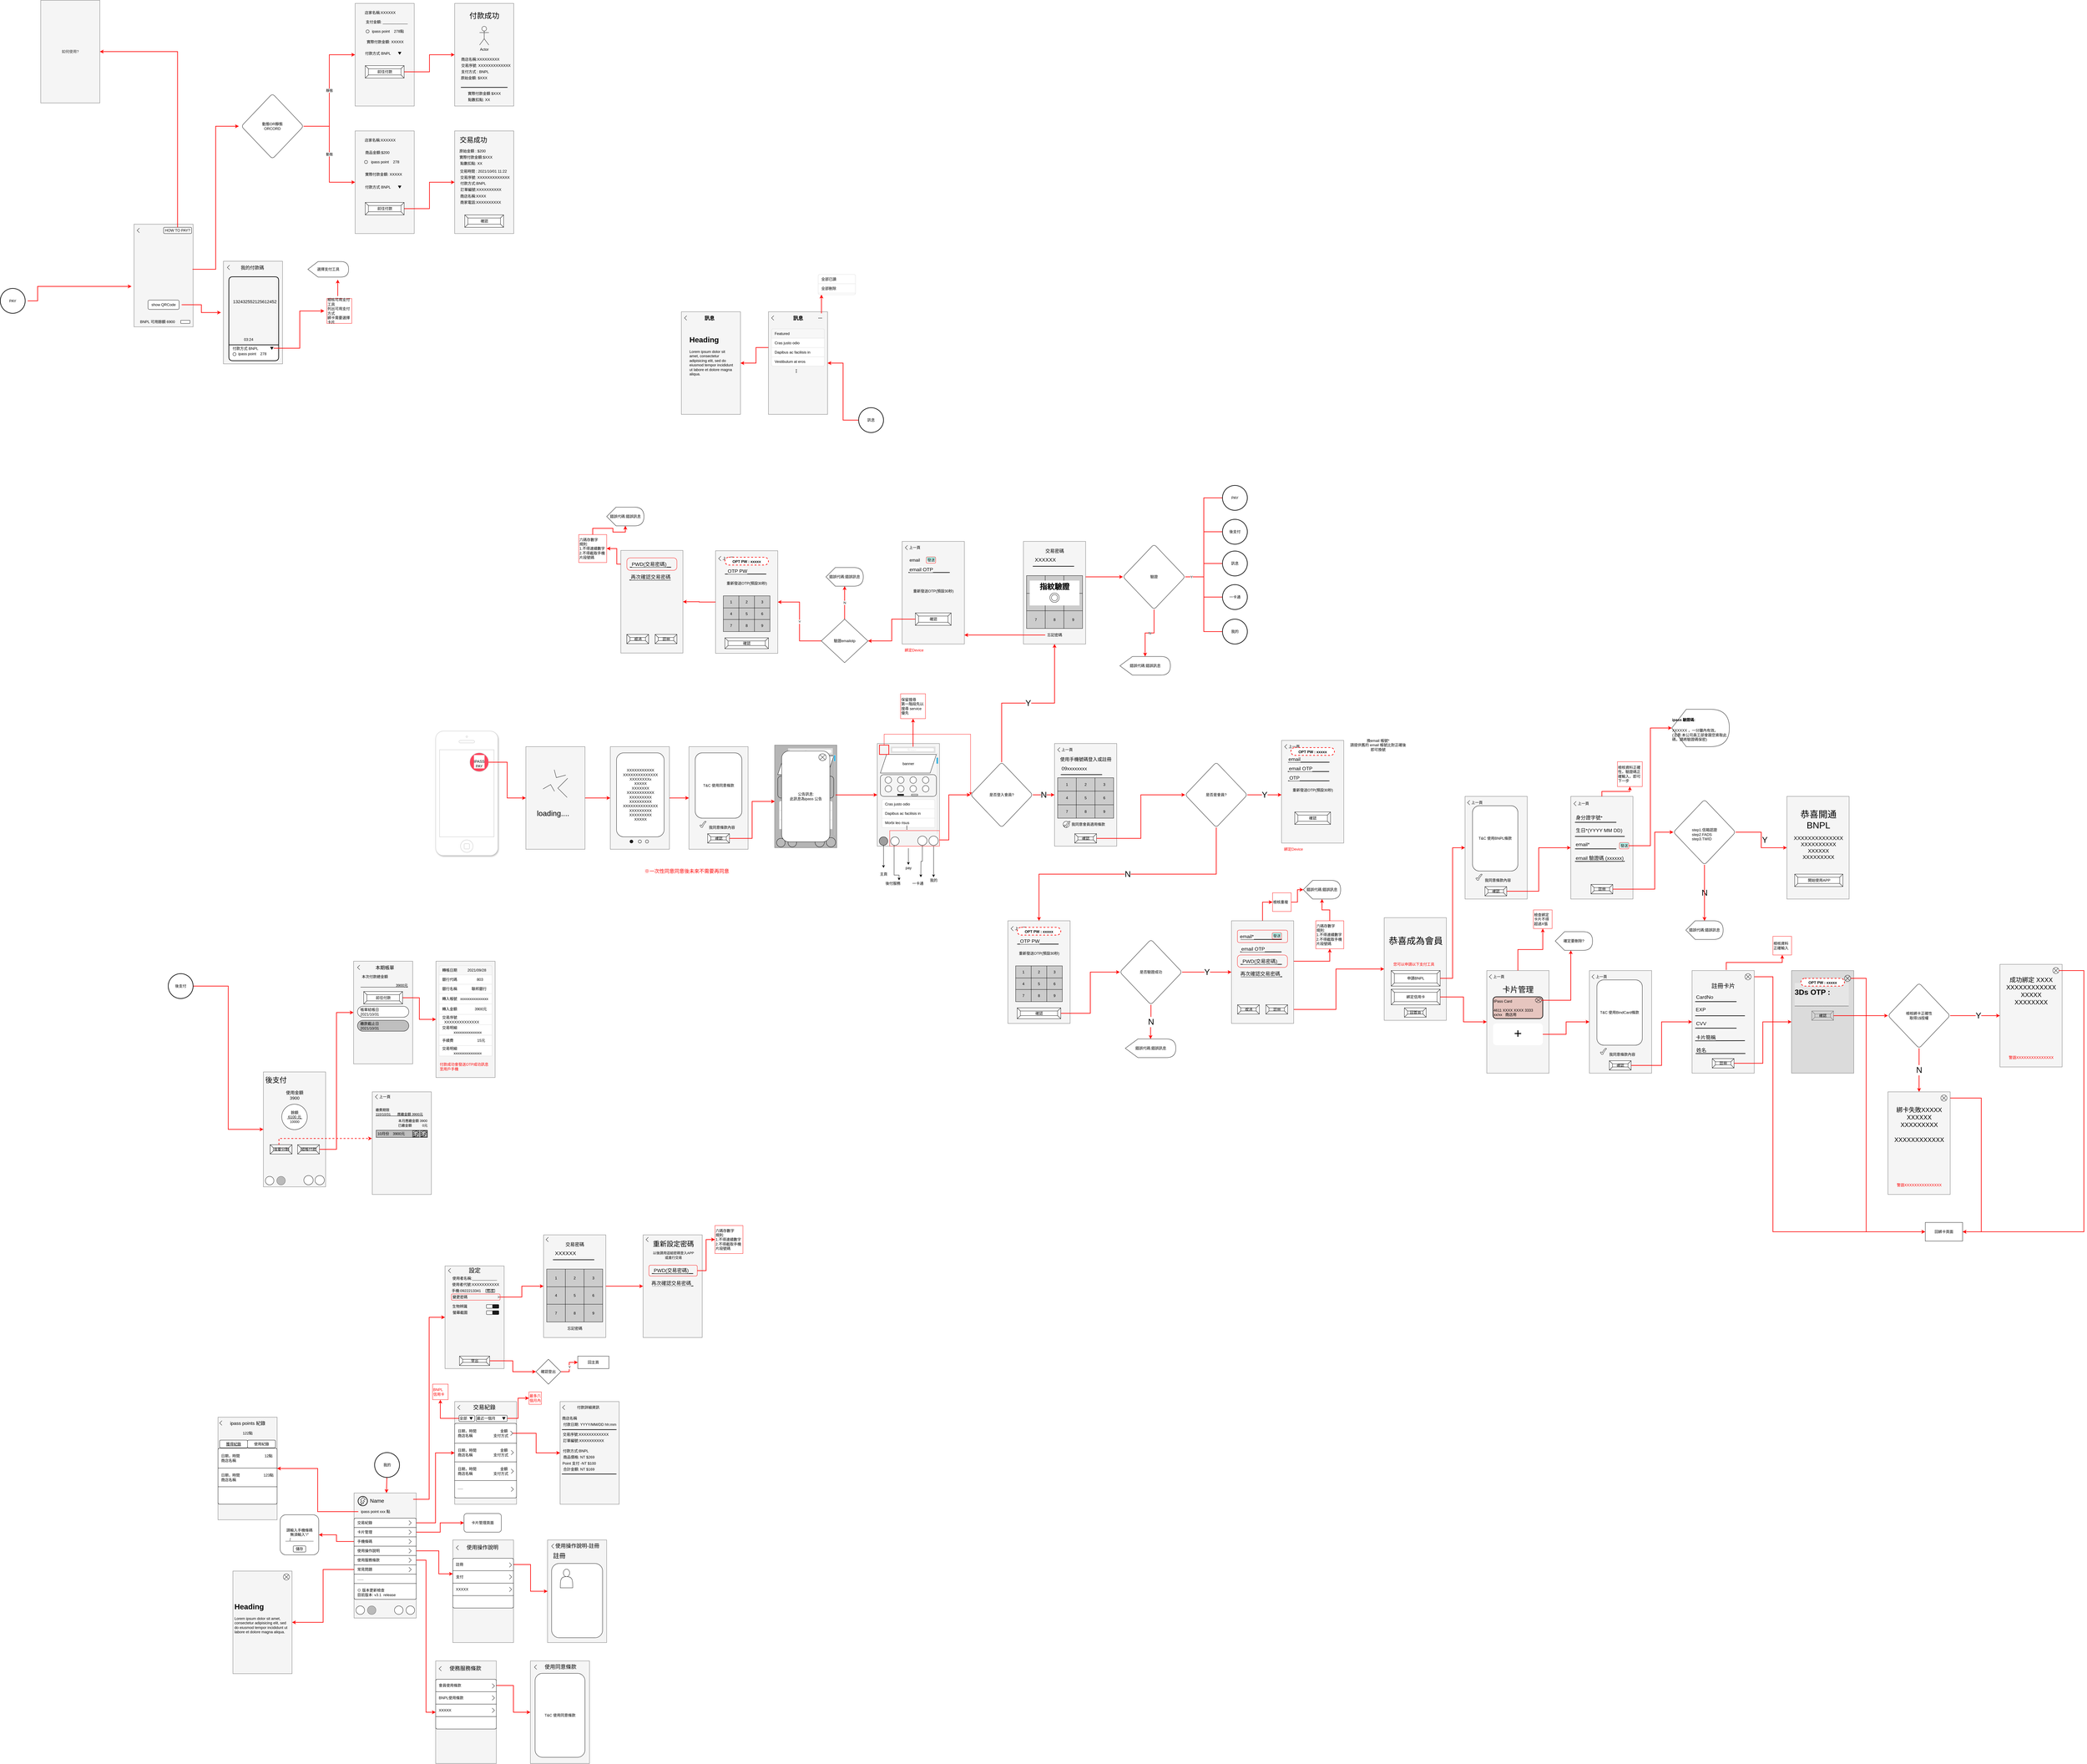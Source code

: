 <mxfile version="15.3.7" type="github">
  <diagram id="JlRprO2Ssy-YGIe1HLhW" name="第1頁">
    <mxGraphModel dx="4658" dy="4141" grid="1" gridSize="10" guides="1" tooltips="1" connect="1" arrows="1" fold="1" page="1" pageScale="1" pageWidth="827" pageHeight="1169" math="0" shadow="0">
      <root>
        <mxCell id="0" />
        <mxCell id="1" parent="0" />
        <mxCell id="GpeOQiLwWyaZaKaAm6Ce-17" style="edgeStyle=elbowEdgeStyle;rounded=0;orthogonalLoop=1;jettySize=auto;html=1;strokeColor=#FF0000;strokeWidth=2;align=left;" parent="1" source="u8Vwr3oWMw0FIoDEUqdO-190" target="GpeOQiLwWyaZaKaAm6Ce-2" edge="1">
          <mxGeometry relative="1" as="geometry">
            <Array as="points">
              <mxPoint x="2850" y="950" />
              <mxPoint x="3170" y="470" />
            </Array>
          </mxGeometry>
        </mxCell>
        <mxCell id="GpeOQiLwWyaZaKaAm6Ce-1" style="edgeStyle=elbowEdgeStyle;rounded=0;orthogonalLoop=1;jettySize=auto;html=1;endArrow=classic;align=left;strokeColor=#FF0000;strokeWidth=2;" parent="1" source="u8Vwr3oWMw0FIoDEUqdO-247" target="GpeOQiLwWyaZaKaAm6Ce-2" edge="1">
          <mxGeometry relative="1" as="geometry">
            <mxPoint x="3490" y="910" as="targetPoint" />
            <Array as="points">
              <mxPoint x="3520" y="1090" />
            </Array>
          </mxGeometry>
        </mxCell>
        <mxCell id="u8Vwr3oWMw0FIoDEUqdO-118" style="edgeStyle=elbowEdgeStyle;rounded=0;orthogonalLoop=1;jettySize=auto;html=1;fontColor=#000000;strokeColor=#FF0000;strokeWidth=2;align=left;" parent="1" source="4JK6QRwS424V-WLqcD70-8" target="GpeOQiLwWyaZaKaAm6Ce-4" edge="1">
          <mxGeometry relative="1" as="geometry" />
        </mxCell>
        <mxCell id="4JK6QRwS424V-WLqcD70-8" value="" style="rounded=0;whiteSpace=wrap;html=1;strokeColor=#666666;fillColor=#f5f5f5;fontColor=#333333;" parent="1" vertex="1">
          <mxGeometry x="-1160" y="-220" width="190" height="330" as="geometry" />
        </mxCell>
        <mxCell id="4JK6QRwS424V-WLqcD70-15" value="&lt;font style=&quot;font-size: 24px&quot;&gt;loading....&lt;/font&gt;" style="text;html=1;strokeColor=none;fillColor=none;align=center;verticalAlign=middle;whiteSpace=wrap;rounded=0;sketch=1;strokeWidth=2;" parent="1" vertex="1">
          <mxGeometry x="-1115" y="-30" width="85" height="50" as="geometry" />
        </mxCell>
        <mxCell id="4JK6QRwS424V-WLqcD70-25" value="&lt;font color=&quot;#ff0000&quot; style=&quot;font-size: 16px&quot;&gt;※一次性同意同意後未來不需要再同意&lt;/font&gt;" style="text;html=1;align=center;verticalAlign=middle;resizable=0;points=[];autosize=1;strokeColor=none;fillColor=none;" parent="1" vertex="1">
          <mxGeometry x="-788.49" y="170" width="290" height="20" as="geometry" />
        </mxCell>
        <mxCell id="4JK6QRwS424V-WLqcD70-65" style="edgeStyle=orthogonalEdgeStyle;rounded=0;orthogonalLoop=1;jettySize=auto;html=1;strokeColor=#FF0000;strokeWidth=2;" parent="1" source="4JK6QRwS424V-WLqcD70-67" target="4JK6QRwS424V-WLqcD70-66" edge="1">
          <mxGeometry relative="1" as="geometry">
            <mxPoint x="30" y="360" as="targetPoint" />
            <mxPoint x="200" y="180" as="sourcePoint" />
            <Array as="points">
              <mxPoint x="200" y="80" />
              <mxPoint x="200" y="-65" />
            </Array>
          </mxGeometry>
        </mxCell>
        <mxCell id="4JK6QRwS424V-WLqcD70-68" value="&lt;font style=&quot;font-size: 27px&quot;&gt;N&lt;/font&gt;" style="rounded=0;orthogonalLoop=1;jettySize=auto;html=1;strokeColor=#FF0000;strokeWidth=2;" parent="1" source="4JK6QRwS424V-WLqcD70-66" target="4JK6QRwS424V-WLqcD70-114" edge="1">
          <mxGeometry relative="1" as="geometry">
            <mxPoint x="490" y="-190" as="targetPoint" />
          </mxGeometry>
        </mxCell>
        <mxCell id="4JK6QRwS424V-WLqcD70-136" value="&lt;font style=&quot;font-size: 27px&quot;&gt;Y&lt;/font&gt;" style="edgeStyle=elbowEdgeStyle;rounded=0;orthogonalLoop=1;jettySize=auto;elbow=vertical;html=1;strokeColor=#FF0000;strokeWidth=2;" parent="1" source="4JK6QRwS424V-WLqcD70-66" target="4JK6QRwS424V-WLqcD70-148" edge="1">
          <mxGeometry relative="1" as="geometry">
            <mxPoint x="370" y="-380" as="targetPoint" />
          </mxGeometry>
        </mxCell>
        <mxCell id="WZcEyDG5rltP3T2c5dp8-2" style="edgeStyle=elbowEdgeStyle;rounded=0;orthogonalLoop=1;jettySize=auto;html=1;endArrow=classic;align=left;strokeColor=#FF0000;strokeWidth=2;" parent="1" source="xEH-8gSvt1phGSLPRLH_-95" target="GpeOQiLwWyaZaKaAm6Ce-129" edge="1">
          <mxGeometry relative="1" as="geometry" />
        </mxCell>
        <mxCell id="4JK6QRwS424V-WLqcD70-66" value="是否登入會員?" style="rhombus;whiteSpace=wrap;html=1;rounded=1;glass=0;sketch=0;strokeColor=default;strokeWidth=1;fillColor=default;gradientDirection=south;" parent="1" vertex="1">
          <mxGeometry x="270" y="-170" width="200" height="210" as="geometry" />
        </mxCell>
        <mxCell id="4JK6QRwS424V-WLqcD70-92" value="" style="group" parent="1" vertex="1" connectable="0">
          <mxGeometry x="-635.49" y="-220" width="190" height="330" as="geometry" />
        </mxCell>
        <mxCell id="4JK6QRwS424V-WLqcD70-16" value="" style="rounded=0;whiteSpace=wrap;html=1;strokeColor=#666666;fillColor=#f5f5f5;fontColor=#333333;" parent="4JK6QRwS424V-WLqcD70-92" vertex="1">
          <mxGeometry width="190" height="330" as="geometry" />
        </mxCell>
        <mxCell id="4JK6QRwS424V-WLqcD70-18" value="T&amp;amp;C 使用同意條款" style="rounded=1;whiteSpace=wrap;html=1;sketch=0;strokeColor=default;strokeWidth=1;fillColor=default;fillStyle=auto;glass=0;" parent="4JK6QRwS424V-WLqcD70-92" vertex="1">
          <mxGeometry x="20" y="20" width="150" height="210" as="geometry" />
        </mxCell>
        <mxCell id="4JK6QRwS424V-WLqcD70-19" value="" style="verticalLabelPosition=bottom;verticalAlign=top;html=1;shape=mxgraph.basic.tick;rounded=1;glass=0;sketch=0;strokeColor=default;strokeWidth=1;fillColor=default;gradientDirection=south;" parent="4JK6QRwS424V-WLqcD70-92" vertex="1">
          <mxGeometry x="35" y="240" width="20" height="20" as="geometry" />
        </mxCell>
        <mxCell id="4JK6QRwS424V-WLqcD70-20" value="我同意條款內容" style="text;html=1;align=center;verticalAlign=middle;resizable=0;points=[];autosize=1;strokeColor=none;fillColor=none;" parent="4JK6QRwS424V-WLqcD70-92" vertex="1">
          <mxGeometry x="55" y="250" width="100" height="20" as="geometry" />
        </mxCell>
        <mxCell id="4JK6QRwS424V-WLqcD70-22" value="確認" style="labelPosition=center;verticalLabelPosition=middle;align=center;html=1;shape=mxgraph.basic.button;dx=10;rounded=1;glass=0;sketch=0;strokeColor=default;strokeWidth=1;fillColor=default;gradientDirection=south;" parent="4JK6QRwS424V-WLqcD70-92" vertex="1">
          <mxGeometry x="60" y="280" width="70" height="30" as="geometry" />
        </mxCell>
        <mxCell id="4JK6QRwS424V-WLqcD70-174" value="&lt;font style=&quot;font-size: 27px&quot;&gt;N&lt;/font&gt;" style="edgeStyle=elbowEdgeStyle;rounded=0;orthogonalLoop=1;jettySize=auto;elbow=vertical;html=1;strokeColor=#FF0000;strokeWidth=2;" parent="1" source="4JK6QRwS424V-WLqcD70-135" target="4JK6QRwS424V-WLqcD70-191" edge="1">
          <mxGeometry relative="1" as="geometry">
            <mxPoint x="810" y="250" as="targetPoint" />
            <Array as="points">
              <mxPoint x="910" y="190" />
              <mxPoint x="900" y="150" />
            </Array>
          </mxGeometry>
        </mxCell>
        <mxCell id="4JK6QRwS424V-WLqcD70-177" value="&lt;font style=&quot;font-size: 27px&quot;&gt;Y&lt;/font&gt;" style="edgeStyle=elbowEdgeStyle;rounded=0;orthogonalLoop=1;jettySize=auto;elbow=vertical;html=1;strokeColor=#FF0000;strokeWidth=2;" parent="1" source="4JK6QRwS424V-WLqcD70-135" target="4JK6QRwS424V-WLqcD70-176" edge="1">
          <mxGeometry relative="1" as="geometry" />
        </mxCell>
        <mxCell id="4JK6QRwS424V-WLqcD70-135" value="是否是會員?" style="rhombus;whiteSpace=wrap;html=1;rounded=1;glass=0;sketch=0;strokeColor=default;strokeWidth=1;fillColor=default;gradientDirection=south;" parent="1" vertex="1">
          <mxGeometry x="960" y="-170" width="200" height="210" as="geometry" />
        </mxCell>
        <mxCell id="4JK6QRwS424V-WLqcD70-182" value="" style="group" parent="1" vertex="1" connectable="0">
          <mxGeometry x="540" y="-230" width="200" height="330" as="geometry" />
        </mxCell>
        <mxCell id="4JK6QRwS424V-WLqcD70-114" value="" style="rounded=0;whiteSpace=wrap;html=1;strokeColor=#666666;fillColor=#f5f5f5;fontColor=#333333;" parent="4JK6QRwS424V-WLqcD70-182" vertex="1">
          <mxGeometry width="200" height="330" as="geometry" />
        </mxCell>
        <mxCell id="4JK6QRwS424V-WLqcD70-115" value="&lt;font style=&quot;font-size: 15px&quot;&gt;使用手機號碼登入或註冊&lt;/font&gt;" style="text;html=1;align=center;verticalAlign=middle;resizable=0;points=[];autosize=1;strokeColor=none;fillColor=none;" parent="4JK6QRwS424V-WLqcD70-182" vertex="1">
          <mxGeometry x="10" y="40" width="180" height="20" as="geometry" />
        </mxCell>
        <mxCell id="4JK6QRwS424V-WLqcD70-118" value="&lt;font style=&quot;font-size: 16px&quot;&gt;09xxxxxxxx&lt;/font&gt;" style="endArrow=none;html=1;strokeColor=#000000;strokeWidth=2;" parent="4JK6QRwS424V-WLqcD70-182" edge="1">
          <mxGeometry x="-0.353" y="20" width="50" height="50" relative="1" as="geometry">
            <mxPoint x="20" y="100" as="sourcePoint" />
            <mxPoint x="153" y="100" as="targetPoint" />
            <mxPoint as="offset" />
          </mxGeometry>
        </mxCell>
        <mxCell id="4JK6QRwS424V-WLqcD70-120" value="" style="shape=table;html=1;whiteSpace=wrap;startSize=0;container=1;collapsible=0;childLayout=tableLayout;rounded=1;glass=0;sketch=0;strokeColor=default;strokeWidth=1;fillColor=#CCCCCC;gradientDirection=south;" parent="4JK6QRwS424V-WLqcD70-182" vertex="1">
          <mxGeometry x="10" y="110" width="180" height="130" as="geometry" />
        </mxCell>
        <mxCell id="4JK6QRwS424V-WLqcD70-121" value="" style="shape=partialRectangle;html=1;whiteSpace=wrap;collapsible=0;dropTarget=0;pointerEvents=0;fillColor=none;top=0;left=0;bottom=0;right=0;points=[[0,0.5],[1,0.5]];portConstraint=eastwest;" parent="4JK6QRwS424V-WLqcD70-120" vertex="1">
          <mxGeometry width="180" height="43" as="geometry" />
        </mxCell>
        <mxCell id="4JK6QRwS424V-WLqcD70-122" value="1" style="shape=partialRectangle;html=1;whiteSpace=wrap;connectable=0;fillColor=none;top=0;left=0;bottom=0;right=0;overflow=hidden;pointerEvents=1;" parent="4JK6QRwS424V-WLqcD70-121" vertex="1">
          <mxGeometry width="60" height="43" as="geometry">
            <mxRectangle width="60" height="43" as="alternateBounds" />
          </mxGeometry>
        </mxCell>
        <mxCell id="4JK6QRwS424V-WLqcD70-123" value="2" style="shape=partialRectangle;html=1;whiteSpace=wrap;connectable=0;fillColor=none;top=0;left=0;bottom=0;right=0;overflow=hidden;pointerEvents=1;" parent="4JK6QRwS424V-WLqcD70-121" vertex="1">
          <mxGeometry x="60" width="60" height="43" as="geometry">
            <mxRectangle width="60" height="43" as="alternateBounds" />
          </mxGeometry>
        </mxCell>
        <mxCell id="4JK6QRwS424V-WLqcD70-124" value="3" style="shape=partialRectangle;html=1;whiteSpace=wrap;connectable=0;fillColor=none;top=0;left=0;bottom=0;right=0;overflow=hidden;pointerEvents=1;" parent="4JK6QRwS424V-WLqcD70-121" vertex="1">
          <mxGeometry x="120" width="60" height="43" as="geometry">
            <mxRectangle width="60" height="43" as="alternateBounds" />
          </mxGeometry>
        </mxCell>
        <mxCell id="4JK6QRwS424V-WLqcD70-125" value="" style="shape=partialRectangle;html=1;whiteSpace=wrap;collapsible=0;dropTarget=0;pointerEvents=0;fillColor=none;top=0;left=0;bottom=0;right=0;points=[[0,0.5],[1,0.5]];portConstraint=eastwest;" parent="4JK6QRwS424V-WLqcD70-120" vertex="1">
          <mxGeometry y="43" width="180" height="44" as="geometry" />
        </mxCell>
        <mxCell id="4JK6QRwS424V-WLqcD70-126" value="4" style="shape=partialRectangle;html=1;whiteSpace=wrap;connectable=0;fillColor=none;top=0;left=0;bottom=0;right=0;overflow=hidden;pointerEvents=1;" parent="4JK6QRwS424V-WLqcD70-125" vertex="1">
          <mxGeometry width="60" height="44" as="geometry">
            <mxRectangle width="60" height="44" as="alternateBounds" />
          </mxGeometry>
        </mxCell>
        <mxCell id="4JK6QRwS424V-WLqcD70-127" value="5" style="shape=partialRectangle;html=1;whiteSpace=wrap;connectable=0;fillColor=none;top=0;left=0;bottom=0;right=0;overflow=hidden;pointerEvents=1;" parent="4JK6QRwS424V-WLqcD70-125" vertex="1">
          <mxGeometry x="60" width="60" height="44" as="geometry">
            <mxRectangle width="60" height="44" as="alternateBounds" />
          </mxGeometry>
        </mxCell>
        <mxCell id="4JK6QRwS424V-WLqcD70-128" value="6" style="shape=partialRectangle;html=1;whiteSpace=wrap;connectable=0;fillColor=none;top=0;left=0;bottom=0;right=0;overflow=hidden;pointerEvents=1;" parent="4JK6QRwS424V-WLqcD70-125" vertex="1">
          <mxGeometry x="120" width="60" height="44" as="geometry">
            <mxRectangle width="60" height="44" as="alternateBounds" />
          </mxGeometry>
        </mxCell>
        <mxCell id="4JK6QRwS424V-WLqcD70-129" value="" style="shape=partialRectangle;html=1;whiteSpace=wrap;collapsible=0;dropTarget=0;pointerEvents=0;fillColor=none;top=0;left=0;bottom=0;right=0;points=[[0,0.5],[1,0.5]];portConstraint=eastwest;" parent="4JK6QRwS424V-WLqcD70-120" vertex="1">
          <mxGeometry y="87" width="180" height="43" as="geometry" />
        </mxCell>
        <mxCell id="4JK6QRwS424V-WLqcD70-130" value="7" style="shape=partialRectangle;html=1;whiteSpace=wrap;connectable=0;fillColor=none;top=0;left=0;bottom=0;right=0;overflow=hidden;pointerEvents=1;" parent="4JK6QRwS424V-WLqcD70-129" vertex="1">
          <mxGeometry width="60" height="43" as="geometry">
            <mxRectangle width="60" height="43" as="alternateBounds" />
          </mxGeometry>
        </mxCell>
        <mxCell id="4JK6QRwS424V-WLqcD70-131" value="8" style="shape=partialRectangle;html=1;whiteSpace=wrap;connectable=0;fillColor=none;top=0;left=0;bottom=0;right=0;overflow=hidden;pointerEvents=1;" parent="4JK6QRwS424V-WLqcD70-129" vertex="1">
          <mxGeometry x="60" width="60" height="43" as="geometry">
            <mxRectangle width="60" height="43" as="alternateBounds" />
          </mxGeometry>
        </mxCell>
        <mxCell id="4JK6QRwS424V-WLqcD70-132" value="9" style="shape=partialRectangle;html=1;whiteSpace=wrap;connectable=0;fillColor=none;top=0;left=0;bottom=0;right=0;overflow=hidden;pointerEvents=1;" parent="4JK6QRwS424V-WLqcD70-129" vertex="1">
          <mxGeometry x="120" width="60" height="43" as="geometry">
            <mxRectangle width="60" height="43" as="alternateBounds" />
          </mxGeometry>
        </mxCell>
        <mxCell id="4JK6QRwS424V-WLqcD70-134" value="確認" style="labelPosition=center;verticalLabelPosition=middle;align=center;html=1;shape=mxgraph.basic.button;dx=10;rounded=1;glass=0;sketch=0;strokeColor=default;strokeWidth=1;fillColor=default;gradientDirection=south;" parent="4JK6QRwS424V-WLqcD70-182" vertex="1">
          <mxGeometry x="65" y="290" width="70" height="30" as="geometry" />
        </mxCell>
        <mxCell id="u8Vwr3oWMw0FIoDEUqdO-22" value="" style="group" parent="4JK6QRwS424V-WLqcD70-182" vertex="1" connectable="0">
          <mxGeometry x="9.999" y="10" width="55.071" height="20" as="geometry" />
        </mxCell>
        <mxCell id="u8Vwr3oWMw0FIoDEUqdO-23" value="" style="shape=partialRectangle;whiteSpace=wrap;html=1;top=0;left=0;fillColor=none;rounded=1;glass=0;sketch=0;strokeColor=#000000;strokeWidth=1;rotation=-225;" parent="u8Vwr3oWMw0FIoDEUqdO-22" vertex="1">
          <mxGeometry x="2.071" y="5" width="10" height="10" as="geometry" />
        </mxCell>
        <mxCell id="u8Vwr3oWMw0FIoDEUqdO-24" value="上一頁" style="text;html=1;align=center;verticalAlign=middle;resizable=0;points=[];autosize=1;strokeColor=none;fillColor=none;" parent="u8Vwr3oWMw0FIoDEUqdO-22" vertex="1">
          <mxGeometry x="5.071" width="50" height="20" as="geometry" />
        </mxCell>
        <mxCell id="63IpMzEPZCVTijKu8bmF-218" value="" style="ellipse;whiteSpace=wrap;html=1;aspect=fixed;strokeColor=#000000;fillColor=default;" parent="4JK6QRwS424V-WLqcD70-182" vertex="1">
          <mxGeometry x="27.53" y="250" width="20" height="20" as="geometry" />
        </mxCell>
        <mxCell id="63IpMzEPZCVTijKu8bmF-219" value="我同意會員適用條款" style="text;html=1;align=center;verticalAlign=middle;resizable=0;points=[];autosize=1;strokeColor=none;fillColor=none;" parent="4JK6QRwS424V-WLqcD70-182" vertex="1">
          <mxGeometry x="47.53" y="250" width="120" height="20" as="geometry" />
        </mxCell>
        <mxCell id="4JK6QRwS424V-WLqcD70-95" value="" style="verticalLabelPosition=bottom;verticalAlign=top;html=1;shape=mxgraph.basic.tick;rounded=1;glass=0;sketch=0;strokeColor=default;strokeWidth=1;fillColor=default;gradientDirection=south;" parent="4JK6QRwS424V-WLqcD70-182" vertex="1">
          <mxGeometry x="30" y="250" width="20" height="20" as="geometry" />
        </mxCell>
        <mxCell id="4JK6QRwS424V-WLqcD70-190" value="" style="group" parent="1" vertex="1" connectable="0">
          <mxGeometry x="-1125.49" y="-170" width="120.98" height="116.74" as="geometry" />
        </mxCell>
        <mxCell id="4JK6QRwS424V-WLqcD70-187" value="" style="shape=partialRectangle;whiteSpace=wrap;html=1;top=0;left=0;fillColor=none;rounded=1;glass=0;sketch=0;strokeColor=default;strokeWidth=1;rotation=75;" parent="4JK6QRwS424V-WLqcD70-190" vertex="1">
          <mxGeometry x="62.24" y="17.8" width="25.61" height="30.91" as="geometry" />
        </mxCell>
        <mxCell id="4JK6QRwS424V-WLqcD70-188" value="" style="shape=partialRectangle;whiteSpace=wrap;html=1;top=0;left=0;fillColor=none;rounded=1;glass=0;sketch=0;strokeColor=default;strokeWidth=1;rotation=-120;" parent="4JK6QRwS424V-WLqcD70-190" vertex="1">
          <mxGeometry x="26.9" y="75.59" width="24.5" height="27.78" as="geometry" />
        </mxCell>
        <mxCell id="4JK6QRwS424V-WLqcD70-189" value="" style="shape=partialRectangle;whiteSpace=wrap;html=1;top=0;left=0;fillColor=none;rounded=1;glass=0;sketch=0;strokeColor=default;strokeWidth=1;rotation=-225;" parent="4JK6QRwS424V-WLqcD70-190" vertex="1">
          <mxGeometry x="76.558" y="61.605" width="44.422" height="41.762" as="geometry" />
        </mxCell>
        <mxCell id="u8Vwr3oWMw0FIoDEUqdO-31" value="&lt;font style=&quot;font-size: 27px&quot;&gt;N&lt;/font&gt;" style="edgeStyle=orthogonalEdgeStyle;rounded=0;orthogonalLoop=1;jettySize=auto;html=1;strokeColor=#FF0000;strokeWidth=2;" parent="1" source="u8Vwr3oWMw0FIoDEUqdO-29" target="u8Vwr3oWMw0FIoDEUqdO-33" edge="1">
          <mxGeometry relative="1" as="geometry">
            <mxPoint x="850" y="700" as="targetPoint" />
          </mxGeometry>
        </mxCell>
        <mxCell id="u8Vwr3oWMw0FIoDEUqdO-35" value="&lt;font style=&quot;font-size: 27px&quot;&gt;Y&lt;/font&gt;" style="edgeStyle=orthogonalEdgeStyle;rounded=0;orthogonalLoop=1;jettySize=auto;html=1;strokeColor=#FF0000;strokeWidth=2;" parent="1" source="u8Vwr3oWMw0FIoDEUqdO-29" target="u8Vwr3oWMw0FIoDEUqdO-37" edge="1">
          <mxGeometry relative="1" as="geometry">
            <mxPoint x="1200" y="505" as="targetPoint" />
          </mxGeometry>
        </mxCell>
        <mxCell id="u8Vwr3oWMw0FIoDEUqdO-29" value="是否驗證成功" style="rhombus;whiteSpace=wrap;html=1;rounded=1;glass=0;sketch=0;strokeColor=default;strokeWidth=1;fillColor=default;gradientDirection=south;" parent="1" vertex="1">
          <mxGeometry x="750" y="400" width="200" height="210" as="geometry" />
        </mxCell>
        <mxCell id="u8Vwr3oWMw0FIoDEUqdO-33" value="錯誤代碼:錯誤訊息" style="shape=display;whiteSpace=wrap;html=1;" parent="1" vertex="1">
          <mxGeometry x="767.5" y="720" width="162.5" height="60" as="geometry" />
        </mxCell>
        <mxCell id="u8Vwr3oWMw0FIoDEUqdO-36" value="" style="group" parent="1" vertex="1" connectable="0">
          <mxGeometry x="390" y="340" width="200" height="330" as="geometry" />
        </mxCell>
        <mxCell id="4JK6QRwS424V-WLqcD70-191" value="" style="rounded=0;whiteSpace=wrap;html=1;strokeColor=#666666;fillColor=#f5f5f5;fontColor=#333333;" parent="u8Vwr3oWMw0FIoDEUqdO-36" vertex="1">
          <mxGeometry width="200" height="330" as="geometry" />
        </mxCell>
        <mxCell id="u8Vwr3oWMw0FIoDEUqdO-1" value="&lt;font style=&quot;font-size: 16px&quot;&gt;OTP PW&lt;/font&gt;" style="endArrow=none;html=1;strokeColor=#000000;strokeWidth=2;" parent="u8Vwr3oWMw0FIoDEUqdO-36" edge="1">
          <mxGeometry x="-1521" y="185" width="50" height="50" as="geometry">
            <mxPoint x="30" y="75.0" as="sourcePoint" />
            <mxPoint x="163" y="75.0" as="targetPoint" />
            <mxPoint x="-27" y="-10" as="offset" />
          </mxGeometry>
        </mxCell>
        <mxCell id="u8Vwr3oWMw0FIoDEUqdO-2" value="" style="shape=table;html=1;whiteSpace=wrap;startSize=0;container=1;collapsible=0;childLayout=tableLayout;rounded=1;glass=0;sketch=0;strokeColor=default;strokeWidth=1;fillColor=#CCCCCC;gradientDirection=south;" parent="u8Vwr3oWMw0FIoDEUqdO-36" vertex="1">
          <mxGeometry x="25" y="145" width="150" height="115" as="geometry" />
        </mxCell>
        <mxCell id="u8Vwr3oWMw0FIoDEUqdO-3" value="" style="shape=partialRectangle;html=1;whiteSpace=wrap;collapsible=0;dropTarget=0;pointerEvents=0;fillColor=none;top=0;left=0;bottom=0;right=0;points=[[0,0.5],[1,0.5]];portConstraint=eastwest;" parent="u8Vwr3oWMw0FIoDEUqdO-2" vertex="1">
          <mxGeometry width="150" height="39" as="geometry" />
        </mxCell>
        <mxCell id="u8Vwr3oWMw0FIoDEUqdO-4" value="1" style="shape=partialRectangle;html=1;whiteSpace=wrap;connectable=0;fillColor=none;top=0;left=0;bottom=0;right=0;overflow=hidden;pointerEvents=1;" parent="u8Vwr3oWMw0FIoDEUqdO-3" vertex="1">
          <mxGeometry width="50" height="39" as="geometry" />
        </mxCell>
        <mxCell id="u8Vwr3oWMw0FIoDEUqdO-5" value="2" style="shape=partialRectangle;html=1;whiteSpace=wrap;connectable=0;fillColor=none;top=0;left=0;bottom=0;right=0;overflow=hidden;pointerEvents=1;" parent="u8Vwr3oWMw0FIoDEUqdO-3" vertex="1">
          <mxGeometry x="50" width="50" height="39" as="geometry" />
        </mxCell>
        <mxCell id="u8Vwr3oWMw0FIoDEUqdO-6" value="3" style="shape=partialRectangle;html=1;whiteSpace=wrap;connectable=0;fillColor=none;top=0;left=0;bottom=0;right=0;overflow=hidden;pointerEvents=1;" parent="u8Vwr3oWMw0FIoDEUqdO-3" vertex="1">
          <mxGeometry x="100" width="50" height="39" as="geometry" />
        </mxCell>
        <mxCell id="u8Vwr3oWMw0FIoDEUqdO-7" value="" style="shape=partialRectangle;html=1;whiteSpace=wrap;collapsible=0;dropTarget=0;pointerEvents=0;fillColor=none;top=0;left=0;bottom=0;right=0;points=[[0,0.5],[1,0.5]];portConstraint=eastwest;" parent="u8Vwr3oWMw0FIoDEUqdO-2" vertex="1">
          <mxGeometry y="39" width="150" height="37" as="geometry" />
        </mxCell>
        <mxCell id="u8Vwr3oWMw0FIoDEUqdO-8" value="4" style="shape=partialRectangle;html=1;whiteSpace=wrap;connectable=0;fillColor=none;top=0;left=0;bottom=0;right=0;overflow=hidden;pointerEvents=1;" parent="u8Vwr3oWMw0FIoDEUqdO-7" vertex="1">
          <mxGeometry width="50" height="37" as="geometry" />
        </mxCell>
        <mxCell id="u8Vwr3oWMw0FIoDEUqdO-9" value="5" style="shape=partialRectangle;html=1;whiteSpace=wrap;connectable=0;fillColor=none;top=0;left=0;bottom=0;right=0;overflow=hidden;pointerEvents=1;" parent="u8Vwr3oWMw0FIoDEUqdO-7" vertex="1">
          <mxGeometry x="50" width="50" height="37" as="geometry" />
        </mxCell>
        <mxCell id="u8Vwr3oWMw0FIoDEUqdO-10" value="6" style="shape=partialRectangle;html=1;whiteSpace=wrap;connectable=0;fillColor=none;top=0;left=0;bottom=0;right=0;overflow=hidden;pointerEvents=1;" parent="u8Vwr3oWMw0FIoDEUqdO-7" vertex="1">
          <mxGeometry x="100" width="50" height="37" as="geometry" />
        </mxCell>
        <mxCell id="u8Vwr3oWMw0FIoDEUqdO-11" value="" style="shape=partialRectangle;html=1;whiteSpace=wrap;collapsible=0;dropTarget=0;pointerEvents=0;fillColor=none;top=0;left=0;bottom=0;right=0;points=[[0,0.5],[1,0.5]];portConstraint=eastwest;" parent="u8Vwr3oWMw0FIoDEUqdO-2" vertex="1">
          <mxGeometry y="76" width="150" height="39" as="geometry" />
        </mxCell>
        <mxCell id="u8Vwr3oWMw0FIoDEUqdO-12" value="7" style="shape=partialRectangle;html=1;whiteSpace=wrap;connectable=0;fillColor=none;top=0;left=0;bottom=0;right=0;overflow=hidden;pointerEvents=1;" parent="u8Vwr3oWMw0FIoDEUqdO-11" vertex="1">
          <mxGeometry width="50" height="39" as="geometry" />
        </mxCell>
        <mxCell id="u8Vwr3oWMw0FIoDEUqdO-13" value="8" style="shape=partialRectangle;html=1;whiteSpace=wrap;connectable=0;fillColor=none;top=0;left=0;bottom=0;right=0;overflow=hidden;pointerEvents=1;" parent="u8Vwr3oWMw0FIoDEUqdO-11" vertex="1">
          <mxGeometry x="50" width="50" height="39" as="geometry" />
        </mxCell>
        <mxCell id="u8Vwr3oWMw0FIoDEUqdO-14" value="9" style="shape=partialRectangle;html=1;whiteSpace=wrap;connectable=0;fillColor=none;top=0;left=0;bottom=0;right=0;overflow=hidden;pointerEvents=1;" parent="u8Vwr3oWMw0FIoDEUqdO-11" vertex="1">
          <mxGeometry x="100" width="50" height="39" as="geometry" />
        </mxCell>
        <mxCell id="u8Vwr3oWMw0FIoDEUqdO-16" value="重新發送OTP(預設30秒)" style="text;html=1;align=center;verticalAlign=middle;resizable=0;points=[];autosize=1;strokeColor=none;fillColor=none;" parent="u8Vwr3oWMw0FIoDEUqdO-36" vertex="1">
          <mxGeometry x="25" y="95" width="150" height="20" as="geometry" />
        </mxCell>
        <mxCell id="u8Vwr3oWMw0FIoDEUqdO-18" value="確認" style="labelPosition=center;verticalLabelPosition=middle;align=center;html=1;shape=mxgraph.basic.button;dx=10;rounded=1;glass=0;sketch=0;strokeColor=default;strokeWidth=1;fillColor=default;gradientDirection=south;" parent="u8Vwr3oWMw0FIoDEUqdO-36" vertex="1">
          <mxGeometry x="30" y="280" width="140" height="35" as="geometry" />
        </mxCell>
        <mxCell id="u8Vwr3oWMw0FIoDEUqdO-19" value="" style="group" parent="u8Vwr3oWMw0FIoDEUqdO-36" vertex="1" connectable="0">
          <mxGeometry x="9.999" y="15" width="55.071" height="20" as="geometry" />
        </mxCell>
        <mxCell id="u8Vwr3oWMw0FIoDEUqdO-20" value="" style="shape=partialRectangle;whiteSpace=wrap;html=1;top=0;left=0;fillColor=none;rounded=1;glass=0;sketch=0;strokeColor=#000000;strokeWidth=1;rotation=-225;" parent="u8Vwr3oWMw0FIoDEUqdO-19" vertex="1">
          <mxGeometry x="2.071" y="5" width="10" height="10" as="geometry" />
        </mxCell>
        <mxCell id="u8Vwr3oWMw0FIoDEUqdO-21" value="上一頁" style="text;html=1;align=center;verticalAlign=middle;resizable=0;points=[];autosize=1;strokeColor=none;fillColor=none;" parent="u8Vwr3oWMw0FIoDEUqdO-19" vertex="1">
          <mxGeometry x="5.071" width="50" height="20" as="geometry" />
        </mxCell>
        <mxCell id="u8Vwr3oWMw0FIoDEUqdO-207" value="OPT PW : xxxxx" style="rounded=1;whiteSpace=wrap;html=1;shadow=0;dashed=1;labelBackgroundColor=none;sketch=0;fontColor=none;strokeColor=#FF0000;strokeWidth=2;fillColor=default;gradientColor=none;verticalAlign=top;arcSize=50;fontStyle=1" parent="u8Vwr3oWMw0FIoDEUqdO-36" vertex="1">
          <mxGeometry x="30" y="21" width="140" height="25" as="geometry" />
        </mxCell>
        <mxCell id="u8Vwr3oWMw0FIoDEUqdO-60" style="edgeStyle=elbowEdgeStyle;rounded=0;orthogonalLoop=1;jettySize=auto;html=1;fontColor=#FF0000;strokeColor=#FF0000;strokeWidth=2;" parent="1" source="u8Vwr3oWMw0FIoDEUqdO-43" target="u8Vwr3oWMw0FIoDEUqdO-59" edge="1">
          <mxGeometry relative="1" as="geometry" />
        </mxCell>
        <mxCell id="u8Vwr3oWMw0FIoDEUqdO-55" style="edgeStyle=elbowEdgeStyle;rounded=0;orthogonalLoop=1;jettySize=auto;html=1;fontColor=#FF0000;strokeColor=#FF0000;strokeWidth=2;" parent="1" source="4JK6QRwS424V-WLqcD70-134" target="4JK6QRwS424V-WLqcD70-135" edge="1">
          <mxGeometry relative="1" as="geometry">
            <mxPoint x="1010" y="-65" as="targetPoint" />
          </mxGeometry>
        </mxCell>
        <mxCell id="u8Vwr3oWMw0FIoDEUqdO-56" style="edgeStyle=elbowEdgeStyle;rounded=0;orthogonalLoop=1;jettySize=auto;html=1;fontColor=#FF0000;strokeColor=#FF0000;strokeWidth=2;" parent="1" source="u8Vwr3oWMw0FIoDEUqdO-18" target="u8Vwr3oWMw0FIoDEUqdO-29" edge="1">
          <mxGeometry relative="1" as="geometry" />
        </mxCell>
        <mxCell id="u8Vwr3oWMw0FIoDEUqdO-58" style="edgeStyle=elbowEdgeStyle;rounded=0;orthogonalLoop=1;jettySize=auto;html=1;fontColor=#FF0000;strokeColor=#FF0000;strokeWidth=2;entryX=0.003;entryY=0.549;entryDx=0;entryDy=0;entryPerimeter=0;" parent="1" source="4JK6QRwS424V-WLqcD70-22" target="GpeOQiLwWyaZaKaAm6Ce-77" edge="1">
          <mxGeometry relative="1" as="geometry" />
        </mxCell>
        <mxCell id="u8Vwr3oWMw0FIoDEUqdO-66" value="" style="group" parent="1" vertex="1" connectable="0">
          <mxGeometry x="1600" y="330" width="200" height="330" as="geometry" />
        </mxCell>
        <mxCell id="u8Vwr3oWMw0FIoDEUqdO-59" value="" style="rounded=0;whiteSpace=wrap;html=1;strokeColor=#666666;fillColor=#f5f5f5;fontColor=#333333;" parent="u8Vwr3oWMw0FIoDEUqdO-66" vertex="1">
          <mxGeometry width="200" height="330" as="geometry" />
        </mxCell>
        <mxCell id="u8Vwr3oWMw0FIoDEUqdO-61" value="&lt;font color=&quot;#000000&quot; style=&quot;font-size: 29px&quot;&gt;恭喜成為會員&lt;/font&gt;" style="text;html=1;align=center;verticalAlign=middle;resizable=0;points=[];autosize=1;strokeColor=none;fillColor=none;fontColor=#FF0000;" parent="u8Vwr3oWMw0FIoDEUqdO-66" vertex="1">
          <mxGeometry x="6.26" y="60" width="190" height="30" as="geometry" />
        </mxCell>
        <mxCell id="u8Vwr3oWMw0FIoDEUqdO-62" value="綁定信用卡" style="labelPosition=center;verticalLabelPosition=middle;align=center;html=1;shape=mxgraph.basic.button;dx=10;rounded=1;glass=0;sketch=0;strokeColor=default;strokeWidth=1;fillColor=default;gradientDirection=south;" parent="u8Vwr3oWMw0FIoDEUqdO-66" vertex="1">
          <mxGeometry x="22.53" y="230" width="157.47" height="50" as="geometry" />
        </mxCell>
        <mxCell id="u8Vwr3oWMw0FIoDEUqdO-63" value="申請BNPL" style="labelPosition=center;verticalLabelPosition=middle;align=center;html=1;shape=mxgraph.basic.button;dx=10;rounded=1;glass=0;sketch=0;strokeColor=default;strokeWidth=1;fillColor=default;gradientDirection=south;" parent="u8Vwr3oWMw0FIoDEUqdO-66" vertex="1">
          <mxGeometry x="22.53" y="170" width="157.47" height="50" as="geometry" />
        </mxCell>
        <mxCell id="u8Vwr3oWMw0FIoDEUqdO-64" value="您可以申請以下支付工具" style="text;html=1;align=center;verticalAlign=middle;resizable=0;points=[];autosize=1;strokeColor=none;fillColor=none;fontColor=#FF0000;" parent="u8Vwr3oWMw0FIoDEUqdO-66" vertex="1">
          <mxGeometry x="20" y="140" width="150" height="20" as="geometry" />
        </mxCell>
        <mxCell id="u8Vwr3oWMw0FIoDEUqdO-65" value="回首頁" style="labelPosition=center;verticalLabelPosition=middle;align=center;html=1;shape=mxgraph.basic.button;dx=10;rounded=1;glass=0;sketch=0;strokeColor=default;strokeWidth=1;fillColor=default;gradientDirection=south;" parent="u8Vwr3oWMw0FIoDEUqdO-66" vertex="1">
          <mxGeometry x="65" y="290" width="70" height="30" as="geometry" />
        </mxCell>
        <mxCell id="u8Vwr3oWMw0FIoDEUqdO-70" value="" style="group" parent="1" vertex="1" connectable="0">
          <mxGeometry x="1109" y="230" width="446" height="440" as="geometry" />
        </mxCell>
        <mxCell id="u8Vwr3oWMw0FIoDEUqdO-51" value="&lt;font color=&quot;#000000&quot;&gt;六碼存數字&lt;br&gt;規則:&lt;br&gt;1.不得連續數字&lt;br&gt;2.不得截取手機片段號碼&lt;br&gt;&lt;/font&gt;" style="whiteSpace=wrap;html=1;aspect=fixed;fontColor=#FF0000;strokeColor=#FF0000;fillColor=none;align=left;" parent="u8Vwr3oWMw0FIoDEUqdO-70" vertex="1">
          <mxGeometry x="271" y="110" width="90" height="90" as="geometry" />
        </mxCell>
        <mxCell id="u8Vwr3oWMw0FIoDEUqdO-52" value="&lt;font color=&quot;#000000&quot;&gt;檢核重複&lt;br&gt;&lt;/font&gt;" style="whiteSpace=wrap;html=1;aspect=fixed;fontColor=#FF0000;strokeColor=#FF0000;fillColor=none;align=left;" parent="u8Vwr3oWMw0FIoDEUqdO-70" vertex="1">
          <mxGeometry x="132" y="20" width="60" height="60" as="geometry" />
        </mxCell>
        <mxCell id="u8Vwr3oWMw0FIoDEUqdO-45" style="edgeStyle=orthogonalEdgeStyle;rounded=0;orthogonalLoop=1;jettySize=auto;html=1;fontColor=#FF0000;strokeColor=#FF0000;strokeWidth=2;" parent="u8Vwr3oWMw0FIoDEUqdO-70" source="u8Vwr3oWMw0FIoDEUqdO-44" target="u8Vwr3oWMw0FIoDEUqdO-52" edge="1">
          <mxGeometry relative="1" as="geometry">
            <mxPoint x="291" y="160" as="targetPoint" />
            <Array as="points">
              <mxPoint x="100" y="50" />
            </Array>
          </mxGeometry>
        </mxCell>
        <mxCell id="u8Vwr3oWMw0FIoDEUqdO-50" style="edgeStyle=orthogonalEdgeStyle;rounded=0;orthogonalLoop=1;jettySize=auto;html=1;fontColor=#FF0000;strokeColor=#FF0000;strokeWidth=2;" parent="u8Vwr3oWMw0FIoDEUqdO-70" source="u8Vwr3oWMw0FIoDEUqdO-47" target="u8Vwr3oWMw0FIoDEUqdO-51" edge="1">
          <mxGeometry relative="1" as="geometry">
            <mxPoint x="341.0" y="240" as="targetPoint" />
          </mxGeometry>
        </mxCell>
        <mxCell id="u8Vwr3oWMw0FIoDEUqdO-37" value="" style="rounded=0;whiteSpace=wrap;html=1;strokeColor=#666666;fillColor=#f5f5f5;fontColor=#333333;" parent="u8Vwr3oWMw0FIoDEUqdO-70" vertex="1">
          <mxGeometry y="110" width="200" height="330" as="geometry" />
        </mxCell>
        <mxCell id="u8Vwr3oWMw0FIoDEUqdO-39" value="&lt;span style=&quot;font-size: 16px&quot;&gt;email*&lt;/span&gt;" style="endArrow=none;html=1;strokeColor=#000000;strokeWidth=2;" parent="u8Vwr3oWMw0FIoDEUqdO-70" edge="1">
          <mxGeometry x="-1522" y="330" width="50" height="50" as="geometry">
            <mxPoint x="29" y="170" as="sourcePoint" />
            <mxPoint x="162" y="170" as="targetPoint" />
            <mxPoint x="-47" y="-10" as="offset" />
          </mxGeometry>
        </mxCell>
        <mxCell id="u8Vwr3oWMw0FIoDEUqdO-40" value="&lt;font style=&quot;font-size: 16px&quot;&gt;PWD(交易密碼)&lt;/font&gt;" style="endArrow=none;html=1;strokeColor=#000000;strokeWidth=2;" parent="u8Vwr3oWMw0FIoDEUqdO-70" edge="1">
          <mxGeometry x="-1109" y="-190" width="50" height="50" as="geometry">
            <mxPoint x="29" y="250" as="sourcePoint" />
            <mxPoint x="162" y="250" as="targetPoint" />
            <mxPoint x="-5" y="-10" as="offset" />
          </mxGeometry>
        </mxCell>
        <mxCell id="u8Vwr3oWMw0FIoDEUqdO-43" value="註冊" style="labelPosition=center;verticalLabelPosition=middle;align=center;html=1;shape=mxgraph.basic.button;dx=10;rounded=1;glass=0;sketch=0;strokeColor=default;strokeWidth=1;fillColor=default;gradientDirection=south;" parent="u8Vwr3oWMw0FIoDEUqdO-70" vertex="1">
          <mxGeometry x="110.5" y="380" width="70" height="30" as="geometry" />
        </mxCell>
        <mxCell id="u8Vwr3oWMw0FIoDEUqdO-44" value="" style="rounded=1;whiteSpace=wrap;html=1;fontColor=#FF0000;fillColor=none;strokeColor=#FF0000;" parent="u8Vwr3oWMw0FIoDEUqdO-70" vertex="1">
          <mxGeometry x="19" y="140" width="161.5" height="40" as="geometry" />
        </mxCell>
        <mxCell id="u8Vwr3oWMw0FIoDEUqdO-47" value="" style="rounded=1;whiteSpace=wrap;html=1;fontColor=#FF0000;fillColor=none;strokeColor=#FF0000;arcSize=27;" parent="u8Vwr3oWMw0FIoDEUqdO-70" vertex="1">
          <mxGeometry x="19" y="220" width="161" height="40" as="geometry" />
        </mxCell>
        <mxCell id="u8Vwr3oWMw0FIoDEUqdO-67" value="取消" style="labelPosition=center;verticalLabelPosition=middle;align=center;html=1;shape=mxgraph.basic.button;dx=10;rounded=1;glass=0;sketch=0;strokeColor=default;strokeWidth=1;fillColor=default;gradientDirection=south;" parent="u8Vwr3oWMw0FIoDEUqdO-70" vertex="1">
          <mxGeometry x="19.5" y="380" width="70" height="30" as="geometry" />
        </mxCell>
        <mxCell id="-QJP1meMRNjmSo34k42h-12" value="&lt;span style=&quot;font-size: 16px&quot;&gt;email OTP&lt;/span&gt;" style="endArrow=none;html=1;strokeColor=#000000;strokeWidth=2;" parent="u8Vwr3oWMw0FIoDEUqdO-70" edge="1">
          <mxGeometry x="-1522" y="360" width="50" height="50" as="geometry">
            <mxPoint x="28" y="210" as="sourcePoint" />
            <mxPoint x="161" y="210" as="targetPoint" />
            <mxPoint x="-26" y="-10" as="offset" />
          </mxGeometry>
        </mxCell>
        <mxCell id="u8Vwr3oWMw0FIoDEUqdO-46" value="錯誤代碼:錯誤訊息" style="shape=display;whiteSpace=wrap;html=1;" parent="u8Vwr3oWMw0FIoDEUqdO-70" vertex="1">
          <mxGeometry x="231" y="-20" width="120" height="60" as="geometry" />
        </mxCell>
        <mxCell id="u8Vwr3oWMw0FIoDEUqdO-54" style="edgeStyle=orthogonalEdgeStyle;rounded=0;orthogonalLoop=1;jettySize=auto;html=1;fontColor=#FF0000;strokeColor=#FF0000;strokeWidth=2;" parent="u8Vwr3oWMw0FIoDEUqdO-70" source="u8Vwr3oWMw0FIoDEUqdO-51" target="u8Vwr3oWMw0FIoDEUqdO-46" edge="1">
          <mxGeometry relative="1" as="geometry" />
        </mxCell>
        <mxCell id="u8Vwr3oWMw0FIoDEUqdO-53" style="edgeStyle=orthogonalEdgeStyle;rounded=0;orthogonalLoop=1;jettySize=auto;html=1;fontColor=#FF0000;strokeColor=#FF0000;strokeWidth=2;" parent="u8Vwr3oWMw0FIoDEUqdO-70" source="u8Vwr3oWMw0FIoDEUqdO-52" target="u8Vwr3oWMw0FIoDEUqdO-46" edge="1">
          <mxGeometry relative="1" as="geometry" />
        </mxCell>
        <mxCell id="63IpMzEPZCVTijKu8bmF-47" value="&lt;font style=&quot;font-size: 16px&quot;&gt;再次確認交易密碼&lt;/font&gt;" style="endArrow=none;html=1;strokeColor=#000000;strokeWidth=2;" parent="u8Vwr3oWMw0FIoDEUqdO-70" edge="1">
          <mxGeometry x="-2217" y="-380.0" width="50" height="50" as="geometry">
            <mxPoint x="30" y="290" as="sourcePoint" />
            <mxPoint x="163" y="290" as="targetPoint" />
            <mxPoint x="-5" y="-10" as="offset" />
          </mxGeometry>
        </mxCell>
        <mxCell id="u8Vwr3oWMw0FIoDEUqdO-71" value="" style="group" parent="1" vertex="1" connectable="0">
          <mxGeometry x="1270" y="-240" width="200" height="360" as="geometry" />
        </mxCell>
        <mxCell id="4JK6QRwS424V-WLqcD70-176" value="" style="rounded=0;whiteSpace=wrap;html=1;strokeColor=#666666;fillColor=#f5f5f5;fontColor=#333333;" parent="u8Vwr3oWMw0FIoDEUqdO-71" vertex="1">
          <mxGeometry width="200" height="330" as="geometry" />
        </mxCell>
        <mxCell id="4JK6QRwS424V-WLqcD70-179" value="&lt;span style=&quot;font-size: 16px&quot;&gt;email&lt;/span&gt;" style="endArrow=none;html=1;strokeColor=#000000;strokeWidth=2;" parent="u8Vwr3oWMw0FIoDEUqdO-71" edge="1">
          <mxGeometry x="-1530" y="230" width="50" height="50" as="geometry">
            <mxPoint x="21" y="70" as="sourcePoint" />
            <mxPoint x="154" y="70" as="targetPoint" />
            <mxPoint x="-47" y="-10" as="offset" />
          </mxGeometry>
        </mxCell>
        <mxCell id="4JK6QRwS424V-WLqcD70-180" value="&lt;font style=&quot;font-size: 16px&quot;&gt;OTP&lt;br&gt;&lt;/font&gt;" style="endArrow=none;html=1;strokeColor=#000000;strokeWidth=2;" parent="u8Vwr3oWMw0FIoDEUqdO-71" edge="1">
          <mxGeometry width="50" height="50" as="geometry">
            <mxPoint x="21" y="130" as="sourcePoint" />
            <mxPoint x="154" y="130" as="targetPoint" />
            <mxPoint x="-47" y="-10" as="offset" />
          </mxGeometry>
        </mxCell>
        <mxCell id="4JK6QRwS424V-WLqcD70-181" value="確認" style="labelPosition=center;verticalLabelPosition=middle;align=center;html=1;shape=mxgraph.basic.button;dx=10;rounded=1;glass=0;sketch=0;strokeColor=default;strokeWidth=1;fillColor=default;gradientDirection=south;" parent="u8Vwr3oWMw0FIoDEUqdO-71" vertex="1">
          <mxGeometry x="42.5" y="230" width="115" height="40" as="geometry" />
        </mxCell>
        <mxCell id="u8Vwr3oWMw0FIoDEUqdO-17" value="重新發送OTP(預設30秒)" style="text;html=1;align=center;verticalAlign=middle;resizable=0;points=[];autosize=1;strokeColor=none;fillColor=none;" parent="u8Vwr3oWMw0FIoDEUqdO-71" vertex="1">
          <mxGeometry x="25" y="150" width="150" height="20" as="geometry" />
        </mxCell>
        <mxCell id="u8Vwr3oWMw0FIoDEUqdO-25" value="" style="group" parent="u8Vwr3oWMw0FIoDEUqdO-71" vertex="1" connectable="0">
          <mxGeometry x="9.999" y="10" width="55.071" height="20" as="geometry" />
        </mxCell>
        <mxCell id="u8Vwr3oWMw0FIoDEUqdO-26" value="" style="shape=partialRectangle;whiteSpace=wrap;html=1;top=0;left=0;fillColor=none;rounded=1;glass=0;sketch=0;strokeColor=#000000;strokeWidth=1;rotation=-225;" parent="u8Vwr3oWMw0FIoDEUqdO-25" vertex="1">
          <mxGeometry x="2.071" y="5" width="10" height="10" as="geometry" />
        </mxCell>
        <mxCell id="u8Vwr3oWMw0FIoDEUqdO-27" value="上一頁" style="text;html=1;align=center;verticalAlign=middle;resizable=0;points=[];autosize=1;strokeColor=none;fillColor=none;" parent="u8Vwr3oWMw0FIoDEUqdO-25" vertex="1">
          <mxGeometry x="5.071" width="50" height="20" as="geometry" />
        </mxCell>
        <mxCell id="u8Vwr3oWMw0FIoDEUqdO-38" value="綁定Device" style="text;html=1;align=center;verticalAlign=middle;resizable=0;points=[];autosize=1;strokeColor=none;fillColor=none;fontColor=#FF0000;" parent="u8Vwr3oWMw0FIoDEUqdO-71" vertex="1">
          <mxGeometry x="-2.47" y="340" width="80" height="20" as="geometry" />
        </mxCell>
        <mxCell id="u8Vwr3oWMw0FIoDEUqdO-206" value="OPT PW : xxxxx" style="rounded=1;whiteSpace=wrap;html=1;shadow=0;dashed=1;labelBackgroundColor=none;sketch=0;fontColor=none;strokeColor=#FF0000;strokeWidth=2;fillColor=default;verticalAlign=top;arcSize=50;fontStyle=1;gradientColor=#ffffff;" parent="u8Vwr3oWMw0FIoDEUqdO-71" vertex="1">
          <mxGeometry x="30" y="23" width="140" height="25" as="geometry" />
        </mxCell>
        <mxCell id="-QJP1meMRNjmSo34k42h-11" value="&lt;span style=&quot;font-size: 16px&quot;&gt;email OTP&lt;/span&gt;" style="endArrow=none;html=1;strokeColor=#000000;strokeWidth=2;" parent="u8Vwr3oWMw0FIoDEUqdO-71" edge="1">
          <mxGeometry width="50" height="50" as="geometry">
            <mxPoint x="20" y="100" as="sourcePoint" />
            <mxPoint x="153" y="100" as="targetPoint" />
            <mxPoint x="-26" y="-10" as="offset" />
          </mxGeometry>
        </mxCell>
        <mxCell id="u8Vwr3oWMw0FIoDEUqdO-73" style="edgeStyle=elbowEdgeStyle;rounded=0;orthogonalLoop=1;jettySize=auto;html=1;fontColor=#FF0000;strokeColor=#FF0000;strokeWidth=2;" parent="1" source="u8Vwr3oWMw0FIoDEUqdO-63" target="u8Vwr3oWMw0FIoDEUqdO-90" edge="1">
          <mxGeometry relative="1" as="geometry">
            <mxPoint x="1850" y="80" as="targetPoint" />
          </mxGeometry>
        </mxCell>
        <mxCell id="u8Vwr3oWMw0FIoDEUqdO-74" style="edgeStyle=elbowEdgeStyle;rounded=0;orthogonalLoop=1;jettySize=auto;html=1;fontColor=#FF0000;strokeColor=#FF0000;strokeWidth=2;" parent="1" source="u8Vwr3oWMw0FIoDEUqdO-62" target="u8Vwr3oWMw0FIoDEUqdO-209" edge="1">
          <mxGeometry relative="1" as="geometry">
            <mxPoint x="1890" y="685" as="targetPoint" />
          </mxGeometry>
        </mxCell>
        <mxCell id="u8Vwr3oWMw0FIoDEUqdO-87" value="" style="group" parent="1" vertex="1" connectable="0">
          <mxGeometry x="2200" y="-60.0" width="200" height="330" as="geometry" />
        </mxCell>
        <mxCell id="u8Vwr3oWMw0FIoDEUqdO-68" value="" style="rounded=0;whiteSpace=wrap;html=1;strokeColor=#666666;fillColor=#f5f5f5;fontColor=#333333;" parent="u8Vwr3oWMw0FIoDEUqdO-87" vertex="1">
          <mxGeometry width="200" height="330" as="geometry" />
        </mxCell>
        <mxCell id="u8Vwr3oWMw0FIoDEUqdO-75" value="&lt;font style=&quot;font-size: 16px&quot;&gt;身分證字號*&lt;/font&gt;" style="endArrow=none;html=1;strokeColor=#000000;strokeWidth=2;align=left;" parent="u8Vwr3oWMw0FIoDEUqdO-87" edge="1">
          <mxGeometry x="-1896.5" y="108.68" width="50" height="50" as="geometry">
            <mxPoint x="13.5" y="83.26" as="sourcePoint" />
            <mxPoint x="146.5" y="83.26" as="targetPoint" />
            <mxPoint x="-66" y="-15" as="offset" />
          </mxGeometry>
        </mxCell>
        <mxCell id="u8Vwr3oWMw0FIoDEUqdO-76" value="&lt;span style=&quot;font-size: 16px&quot;&gt;生日*(YYYY MM DD)&lt;/span&gt;" style="endArrow=none;html=1;strokeColor=#000000;strokeWidth=2;align=left;" parent="u8Vwr3oWMw0FIoDEUqdO-87" edge="1">
          <mxGeometry x="-2126.5" y="68.68" width="50" height="50" as="geometry">
            <mxPoint x="13.5" y="128.68" as="sourcePoint" />
            <mxPoint x="173.5" y="128.68" as="targetPoint" />
            <mxPoint x="-80" y="-20" as="offset" />
          </mxGeometry>
        </mxCell>
        <mxCell id="u8Vwr3oWMw0FIoDEUqdO-77" value="&lt;font style=&quot;font-size: 16px&quot;&gt;email*&lt;/font&gt;" style="endArrow=none;html=1;strokeColor=#000000;strokeWidth=2;align=left;" parent="u8Vwr3oWMw0FIoDEUqdO-87" edge="1">
          <mxGeometry x="-1896.5" y="194.1" width="50" height="50" as="geometry">
            <mxPoint x="13.5" y="168.68" as="sourcePoint" />
            <mxPoint x="146.5" y="168.68" as="targetPoint" />
            <mxPoint x="-66" y="-15" as="offset" />
          </mxGeometry>
        </mxCell>
        <mxCell id="u8Vwr3oWMw0FIoDEUqdO-81" value="發送" style="rounded=1;whiteSpace=wrap;html=1;fontColor=#000000;strokeColor=#FF0000;fillColor=#A1FFF2;gradientColor=#ffffff;" parent="u8Vwr3oWMw0FIoDEUqdO-87" vertex="1">
          <mxGeometry x="156.5" y="148.68" width="30" height="20" as="geometry" />
        </mxCell>
        <mxCell id="u8Vwr3oWMw0FIoDEUqdO-82" value="&lt;font style=&quot;font-size: 16px&quot;&gt;email 驗證碼 (xxxxxx)&lt;/font&gt;" style="endArrow=none;html=1;strokeColor=#000000;strokeWidth=2;align=left;" parent="u8Vwr3oWMw0FIoDEUqdO-87" edge="1">
          <mxGeometry x="-2086.5" y="117.68" width="50" height="50" as="geometry">
            <mxPoint x="13.5" y="209.0" as="sourcePoint" />
            <mxPoint x="173.5" y="208.68" as="targetPoint" />
            <mxPoint x="-80" y="-11" as="offset" />
          </mxGeometry>
        </mxCell>
        <mxCell id="u8Vwr3oWMw0FIoDEUqdO-83" value="" style="group" parent="u8Vwr3oWMw0FIoDEUqdO-87" vertex="1" connectable="0">
          <mxGeometry x="9.999" y="13.26" width="55.071" height="20" as="geometry" />
        </mxCell>
        <mxCell id="u8Vwr3oWMw0FIoDEUqdO-84" value="" style="shape=partialRectangle;whiteSpace=wrap;html=1;top=0;left=0;fillColor=none;rounded=1;glass=0;sketch=0;strokeColor=#000000;strokeWidth=1;rotation=-225;" parent="u8Vwr3oWMw0FIoDEUqdO-83" vertex="1">
          <mxGeometry x="2.071" y="5" width="10" height="10" as="geometry" />
        </mxCell>
        <mxCell id="u8Vwr3oWMw0FIoDEUqdO-85" value="上一頁" style="text;html=1;align=center;verticalAlign=middle;resizable=0;points=[];autosize=1;strokeColor=none;fillColor=none;" parent="u8Vwr3oWMw0FIoDEUqdO-83" vertex="1">
          <mxGeometry x="5.071" width="50" height="20" as="geometry" />
        </mxCell>
        <mxCell id="u8Vwr3oWMw0FIoDEUqdO-86" value="註冊" style="labelPosition=center;verticalLabelPosition=middle;align=center;html=1;shape=mxgraph.basic.button;dx=10;rounded=1;glass=0;sketch=0;strokeColor=default;strokeWidth=1;fillColor=default;gradientDirection=south;" parent="u8Vwr3oWMw0FIoDEUqdO-87" vertex="1">
          <mxGeometry x="65" y="283.26" width="70" height="30" as="geometry" />
        </mxCell>
        <mxCell id="u8Vwr3oWMw0FIoDEUqdO-89" value="" style="group" parent="1" vertex="1" connectable="0">
          <mxGeometry x="1860" y="-60" width="200" height="330" as="geometry" />
        </mxCell>
        <mxCell id="u8Vwr3oWMw0FIoDEUqdO-90" value="" style="rounded=0;whiteSpace=wrap;html=1;strokeColor=#666666;fillColor=#f5f5f5;fontColor=#333333;" parent="u8Vwr3oWMw0FIoDEUqdO-89" vertex="1">
          <mxGeometry width="200" height="330" as="geometry" />
        </mxCell>
        <mxCell id="u8Vwr3oWMw0FIoDEUqdO-91" value="T&amp;amp;C 使用BNPL條款" style="rounded=1;whiteSpace=wrap;html=1;sketch=0;strokeColor=default;strokeWidth=1;fillColor=default;fillStyle=auto;glass=0;" parent="u8Vwr3oWMw0FIoDEUqdO-89" vertex="1">
          <mxGeometry x="24" y="30" width="146" height="210" as="geometry" />
        </mxCell>
        <mxCell id="u8Vwr3oWMw0FIoDEUqdO-92" value="" style="verticalLabelPosition=bottom;verticalAlign=top;html=1;shape=mxgraph.basic.tick;rounded=1;glass=0;sketch=0;strokeColor=default;strokeWidth=1;fillColor=default;gradientDirection=south;" parent="u8Vwr3oWMw0FIoDEUqdO-89" vertex="1">
          <mxGeometry x="35" y="250" width="20" height="20" as="geometry" />
        </mxCell>
        <mxCell id="u8Vwr3oWMw0FIoDEUqdO-93" value="我同意條款內容" style="text;html=1;align=center;verticalAlign=middle;resizable=0;points=[];autosize=1;strokeColor=none;fillColor=none;" parent="u8Vwr3oWMw0FIoDEUqdO-89" vertex="1">
          <mxGeometry x="55" y="260" width="100" height="20" as="geometry" />
        </mxCell>
        <mxCell id="u8Vwr3oWMw0FIoDEUqdO-94" value="確認" style="labelPosition=center;verticalLabelPosition=middle;align=center;html=1;shape=mxgraph.basic.button;dx=10;rounded=1;glass=0;sketch=0;strokeColor=default;strokeWidth=1;fillColor=default;gradientDirection=south;" parent="u8Vwr3oWMw0FIoDEUqdO-89" vertex="1">
          <mxGeometry x="64" y="290" width="70" height="30" as="geometry" />
        </mxCell>
        <mxCell id="u8Vwr3oWMw0FIoDEUqdO-95" value="" style="group" parent="u8Vwr3oWMw0FIoDEUqdO-89" vertex="1" connectable="0">
          <mxGeometry x="7.999" y="10" width="55.071" height="20" as="geometry" />
        </mxCell>
        <mxCell id="u8Vwr3oWMw0FIoDEUqdO-96" value="" style="shape=partialRectangle;whiteSpace=wrap;html=1;top=0;left=0;fillColor=none;rounded=1;glass=0;sketch=0;strokeColor=#000000;strokeWidth=1;rotation=-225;" parent="u8Vwr3oWMw0FIoDEUqdO-95" vertex="1">
          <mxGeometry x="2.071" y="5" width="10" height="10" as="geometry" />
        </mxCell>
        <mxCell id="u8Vwr3oWMw0FIoDEUqdO-97" value="上一頁" style="text;html=1;align=center;verticalAlign=middle;resizable=0;points=[];autosize=1;strokeColor=none;fillColor=none;" parent="u8Vwr3oWMw0FIoDEUqdO-95" vertex="1">
          <mxGeometry x="5.071" width="50" height="20" as="geometry" />
        </mxCell>
        <mxCell id="u8Vwr3oWMw0FIoDEUqdO-98" style="edgeStyle=elbowEdgeStyle;rounded=0;orthogonalLoop=1;jettySize=auto;html=1;fontColor=#000000;strokeColor=#FF0000;strokeWidth=2;align=left;" parent="1" source="u8Vwr3oWMw0FIoDEUqdO-94" target="u8Vwr3oWMw0FIoDEUqdO-68" edge="1">
          <mxGeometry relative="1" as="geometry" />
        </mxCell>
        <mxCell id="u8Vwr3oWMw0FIoDEUqdO-112" value="&lt;font style=&quot;font-size: 27px&quot;&gt;Y&lt;/font&gt;" style="edgeStyle=elbowEdgeStyle;rounded=0;orthogonalLoop=1;jettySize=auto;html=1;fontColor=#000000;strokeColor=#FF0000;strokeWidth=2;align=left;" parent="1" source="u8Vwr3oWMw0FIoDEUqdO-99" target="u8Vwr3oWMw0FIoDEUqdO-106" edge="1">
          <mxGeometry relative="1" as="geometry" />
        </mxCell>
        <mxCell id="u8Vwr3oWMw0FIoDEUqdO-123" value="&lt;font style=&quot;font-size: 27px&quot;&gt;N&lt;/font&gt;" style="edgeStyle=elbowEdgeStyle;rounded=0;orthogonalLoop=1;jettySize=auto;html=1;fontColor=#000000;strokeColor=#FF0000;strokeWidth=2;align=center;" parent="1" source="u8Vwr3oWMw0FIoDEUqdO-99" target="u8Vwr3oWMw0FIoDEUqdO-103" edge="1">
          <mxGeometry relative="1" as="geometry" />
        </mxCell>
        <mxCell id="u8Vwr3oWMw0FIoDEUqdO-124" style="edgeStyle=elbowEdgeStyle;rounded=0;orthogonalLoop=1;jettySize=auto;html=1;fontColor=#000000;strokeColor=#FF0000;strokeWidth=2;align=left;" parent="1" source="u8Vwr3oWMw0FIoDEUqdO-99" target="u8Vwr3oWMw0FIoDEUqdO-103" edge="1">
          <mxGeometry relative="1" as="geometry" />
        </mxCell>
        <mxCell id="u8Vwr3oWMw0FIoDEUqdO-99" value="&lt;div style=&quot;text-align: left&quot;&gt;&lt;br&gt;&lt;/div&gt;&lt;div style=&quot;text-align: left&quot;&gt;&lt;span&gt;step1.信箱認證&lt;/span&gt;&lt;/div&gt;&lt;div style=&quot;text-align: left&quot;&gt;&lt;span&gt;step2.FADS&lt;/span&gt;&lt;/div&gt;&lt;div style=&quot;text-align: left&quot;&gt;step3.TWID&lt;/div&gt;" style="rhombus;whiteSpace=wrap;html=1;rounded=1;glass=0;sketch=0;strokeColor=default;strokeWidth=1;fillColor=default;gradientDirection=south;" parent="1" vertex="1">
          <mxGeometry x="2530" y="-50" width="200" height="210" as="geometry" />
        </mxCell>
        <mxCell id="u8Vwr3oWMw0FIoDEUqdO-103" value="錯誤代碼:錯誤訊息" style="shape=display;whiteSpace=wrap;html=1;" parent="1" vertex="1">
          <mxGeometry x="2570" y="340" width="120" height="60" as="geometry" />
        </mxCell>
        <mxCell id="u8Vwr3oWMw0FIoDEUqdO-105" value="" style="group" parent="1" vertex="1" connectable="0">
          <mxGeometry x="2895" y="-60" width="200" height="330" as="geometry" />
        </mxCell>
        <mxCell id="u8Vwr3oWMw0FIoDEUqdO-106" value="" style="rounded=0;whiteSpace=wrap;html=1;strokeColor=#666666;fillColor=#f5f5f5;fontColor=#333333;" parent="u8Vwr3oWMw0FIoDEUqdO-105" vertex="1">
          <mxGeometry width="200" height="330" as="geometry" />
        </mxCell>
        <mxCell id="u8Vwr3oWMw0FIoDEUqdO-107" value="&lt;font color=&quot;#000000&quot; style=&quot;font-size: 29px&quot;&gt;恭喜開通&lt;br&gt;BNPL&lt;br&gt;&lt;/font&gt;" style="text;html=1;align=center;verticalAlign=middle;resizable=0;points=[];autosize=1;strokeColor=none;fillColor=none;fontColor=#FF0000;" parent="u8Vwr3oWMw0FIoDEUqdO-105" vertex="1">
          <mxGeometry x="36.26" y="55" width="130" height="40" as="geometry" />
        </mxCell>
        <mxCell id="u8Vwr3oWMw0FIoDEUqdO-110" value="&lt;font style=&quot;font-size: 17px&quot; color=&quot;#000000&quot;&gt;XXXXXXXXXXXXXX&lt;br&gt;XXXXXXXXXX&lt;br&gt;XXXXXX&lt;br&gt;XXXXXXXXX&lt;/font&gt;" style="text;html=1;align=center;verticalAlign=middle;resizable=0;points=[];autosize=1;strokeColor=none;fillColor=none;fontColor=#FF0000;" parent="u8Vwr3oWMw0FIoDEUqdO-105" vertex="1">
          <mxGeometry x="16.26" y="130" width="170" height="70" as="geometry" />
        </mxCell>
        <mxCell id="u8Vwr3oWMw0FIoDEUqdO-111" value="開始使用APP" style="labelPosition=center;verticalLabelPosition=middle;align=center;html=1;shape=mxgraph.basic.button;dx=10;rounded=1;glass=0;sketch=0;strokeColor=default;strokeWidth=1;fillColor=default;gradientDirection=south;" parent="u8Vwr3oWMw0FIoDEUqdO-105" vertex="1">
          <mxGeometry x="25" y="250" width="155" height="40" as="geometry" />
        </mxCell>
        <mxCell id="u8Vwr3oWMw0FIoDEUqdO-117" value="" style="group;shadow=0;sketch=0;fillColor=none;" parent="1" vertex="1" connectable="0">
          <mxGeometry x="-1450" y="-270" width="200" height="400" as="geometry" />
        </mxCell>
        <mxCell id="u8Vwr3oWMw0FIoDEUqdO-114" value="" style="html=1;verticalLabelPosition=bottom;labelBackgroundColor=#ffffff;verticalAlign=top;shadow=1;dashed=0;strokeWidth=1;shape=mxgraph.ios7.misc.iphone;strokeColor=#c0c0c0;fontColor=#000000;fillColor=default;gradientColor=#ffffff;" parent="u8Vwr3oWMw0FIoDEUqdO-117" vertex="1">
          <mxGeometry width="200" height="400" as="geometry" />
        </mxCell>
        <mxCell id="u8Vwr3oWMw0FIoDEUqdO-115" value="&lt;br&gt;IPASS&lt;br&gt;PAY" style="ellipse;whiteSpace=wrap;html=1;aspect=fixed;shadow=0;dashed=0;labelBackgroundColor=#ffffff;strokeColor=#c0c0c0;strokeWidth=1;fillColor=#FF455E;verticalAlign=top;" parent="u8Vwr3oWMw0FIoDEUqdO-117" vertex="1">
          <mxGeometry x="110" y="70" width="60" height="60" as="geometry" />
        </mxCell>
        <mxCell id="u8Vwr3oWMw0FIoDEUqdO-120" style="edgeStyle=elbowEdgeStyle;rounded=0;orthogonalLoop=1;jettySize=auto;html=1;fontColor=#000000;strokeColor=#FF0000;strokeWidth=2;align=left;" parent="1" source="u8Vwr3oWMw0FIoDEUqdO-115" target="4JK6QRwS424V-WLqcD70-8" edge="1">
          <mxGeometry relative="1" as="geometry" />
        </mxCell>
        <mxCell id="u8Vwr3oWMw0FIoDEUqdO-121" style="edgeStyle=elbowEdgeStyle;rounded=0;orthogonalLoop=1;jettySize=auto;html=1;fontColor=#000000;strokeColor=#FF0000;strokeWidth=2;align=left;" parent="1" source="u8Vwr3oWMw0FIoDEUqdO-86" target="u8Vwr3oWMw0FIoDEUqdO-99" edge="1">
          <mxGeometry relative="1" as="geometry">
            <Array as="points">
              <mxPoint x="2470" y="55" />
            </Array>
          </mxGeometry>
        </mxCell>
        <mxCell id="u8Vwr3oWMw0FIoDEUqdO-122" style="edgeStyle=elbowEdgeStyle;rounded=0;orthogonalLoop=1;jettySize=auto;html=1;fontColor=#000000;strokeColor=#FF0000;strokeWidth=2;align=left;" parent="1" source="u8Vwr3oWMw0FIoDEUqdO-81" target="u8Vwr3oWMw0FIoDEUqdO-138" edge="1">
          <mxGeometry relative="1" as="geometry">
            <mxPoint x="2510" y="-295" as="targetPoint" />
          </mxGeometry>
        </mxCell>
        <mxCell id="u8Vwr3oWMw0FIoDEUqdO-138" value="&lt;h1 style=&quot;text-align: left&quot;&gt;&lt;font style=&quot;font-size: 12px&quot;&gt;ipass 驗證碼:&lt;/font&gt;&lt;/h1&gt;&lt;h1 style=&quot;text-align: left&quot;&gt;&lt;div style=&quot;font-size: 12px ; font-weight: 400&quot;&gt;XXXXXX ，一分鐘內有效。&lt;/div&gt;&lt;div style=&quot;font-size: 12px ; font-weight: 400&quot;&gt;(注意:本公司員工部會跟您索取此碼，請將驗證碼保密)&lt;/div&gt;&lt;/h1&gt;" style="shape=display;whiteSpace=wrap;html=1;" parent="1" vertex="1">
          <mxGeometry x="2525" y="-340" width="185" height="120" as="geometry" />
        </mxCell>
        <mxCell id="u8Vwr3oWMw0FIoDEUqdO-143" value="" style="group" parent="1" vertex="1" connectable="0">
          <mxGeometry x="2260" y="500" width="200" height="330" as="geometry" />
        </mxCell>
        <mxCell id="u8Vwr3oWMw0FIoDEUqdO-144" value="" style="rounded=0;whiteSpace=wrap;html=1;strokeColor=#666666;fillColor=#f5f5f5;fontColor=#333333;" parent="u8Vwr3oWMw0FIoDEUqdO-143" vertex="1">
          <mxGeometry width="200" height="330" as="geometry" />
        </mxCell>
        <mxCell id="u8Vwr3oWMw0FIoDEUqdO-145" value="T&amp;amp;C 使用BindCard條款" style="rounded=1;whiteSpace=wrap;html=1;sketch=0;strokeColor=default;strokeWidth=1;fillColor=default;fillStyle=auto;glass=0;" parent="u8Vwr3oWMw0FIoDEUqdO-143" vertex="1">
          <mxGeometry x="24" y="30" width="146" height="210" as="geometry" />
        </mxCell>
        <mxCell id="u8Vwr3oWMw0FIoDEUqdO-146" value="" style="verticalLabelPosition=bottom;verticalAlign=top;html=1;shape=mxgraph.basic.tick;rounded=1;glass=0;sketch=0;strokeColor=default;strokeWidth=1;fillColor=default;gradientDirection=south;" parent="u8Vwr3oWMw0FIoDEUqdO-143" vertex="1">
          <mxGeometry x="35" y="250" width="20" height="20" as="geometry" />
        </mxCell>
        <mxCell id="u8Vwr3oWMw0FIoDEUqdO-147" value="我同意條款內容" style="text;html=1;align=center;verticalAlign=middle;resizable=0;points=[];autosize=1;strokeColor=none;fillColor=none;" parent="u8Vwr3oWMw0FIoDEUqdO-143" vertex="1">
          <mxGeometry x="55" y="260" width="100" height="20" as="geometry" />
        </mxCell>
        <mxCell id="u8Vwr3oWMw0FIoDEUqdO-148" value="確認" style="labelPosition=center;verticalLabelPosition=middle;align=center;html=1;shape=mxgraph.basic.button;dx=10;rounded=1;glass=0;sketch=0;strokeColor=default;strokeWidth=1;fillColor=default;gradientDirection=south;" parent="u8Vwr3oWMw0FIoDEUqdO-143" vertex="1">
          <mxGeometry x="64" y="290" width="70" height="30" as="geometry" />
        </mxCell>
        <mxCell id="u8Vwr3oWMw0FIoDEUqdO-149" value="" style="group" parent="u8Vwr3oWMw0FIoDEUqdO-143" vertex="1" connectable="0">
          <mxGeometry x="7.999" y="10" width="55.071" height="20" as="geometry" />
        </mxCell>
        <mxCell id="u8Vwr3oWMw0FIoDEUqdO-150" value="" style="shape=partialRectangle;whiteSpace=wrap;html=1;top=0;left=0;fillColor=none;rounded=1;glass=0;sketch=0;strokeColor=#000000;strokeWidth=1;rotation=-225;" parent="u8Vwr3oWMw0FIoDEUqdO-149" vertex="1">
          <mxGeometry x="2.071" y="5" width="10" height="10" as="geometry" />
        </mxCell>
        <mxCell id="u8Vwr3oWMw0FIoDEUqdO-151" value="上一頁" style="text;html=1;align=center;verticalAlign=middle;resizable=0;points=[];autosize=1;strokeColor=none;fillColor=none;" parent="u8Vwr3oWMw0FIoDEUqdO-149" vertex="1">
          <mxGeometry x="5.071" width="50" height="20" as="geometry" />
        </mxCell>
        <mxCell id="u8Vwr3oWMw0FIoDEUqdO-161" value="" style="group" parent="1" vertex="1" connectable="0">
          <mxGeometry x="2590" y="500" width="200" height="330" as="geometry" />
        </mxCell>
        <mxCell id="u8Vwr3oWMw0FIoDEUqdO-162" value="" style="rounded=0;whiteSpace=wrap;html=1;strokeColor=#666666;fillColor=#f5f5f5;fontColor=#333333;" parent="u8Vwr3oWMw0FIoDEUqdO-161" vertex="1">
          <mxGeometry width="200" height="330" as="geometry" />
        </mxCell>
        <mxCell id="u8Vwr3oWMw0FIoDEUqdO-163" value="&lt;font style=&quot;font-size: 16px&quot;&gt;CardNo&lt;/font&gt;" style="endArrow=none;html=1;strokeColor=#000000;strokeWidth=2;align=left;" parent="u8Vwr3oWMw0FIoDEUqdO-161" edge="1">
          <mxGeometry x="-1900" y="125.42" width="50" height="50" as="geometry">
            <mxPoint x="10" y="100.0" as="sourcePoint" />
            <mxPoint x="143" y="100.0" as="targetPoint" />
            <mxPoint x="-66" y="-15" as="offset" />
          </mxGeometry>
        </mxCell>
        <mxCell id="u8Vwr3oWMw0FIoDEUqdO-164" value="&lt;span style=&quot;font-size: 16px&quot;&gt;EXP&lt;br&gt;&lt;/span&gt;" style="endArrow=none;html=1;strokeColor=#000000;strokeWidth=2;align=left;" parent="u8Vwr3oWMw0FIoDEUqdO-161" edge="1">
          <mxGeometry x="-2130" y="85.42" width="50" height="50" as="geometry">
            <mxPoint x="10" y="145.42" as="sourcePoint" />
            <mxPoint x="170" y="145.42" as="targetPoint" />
            <mxPoint x="-80" y="-20" as="offset" />
          </mxGeometry>
        </mxCell>
        <mxCell id="u8Vwr3oWMw0FIoDEUqdO-165" value="&lt;font style=&quot;font-size: 16px&quot;&gt;CVV&lt;/font&gt;" style="endArrow=none;html=1;strokeColor=#000000;strokeWidth=2;align=left;" parent="u8Vwr3oWMw0FIoDEUqdO-161" edge="1">
          <mxGeometry x="-1900" y="210.84" width="50" height="50" as="geometry">
            <mxPoint x="10" y="185.42" as="sourcePoint" />
            <mxPoint x="143.0" y="185.42" as="targetPoint" />
            <mxPoint x="-66" y="-15" as="offset" />
          </mxGeometry>
        </mxCell>
        <mxCell id="u8Vwr3oWMw0FIoDEUqdO-167" value="&lt;font style=&quot;font-size: 16px&quot;&gt;卡片簡稱&lt;/font&gt;" style="endArrow=none;html=1;strokeColor=#000000;strokeWidth=2;align=left;" parent="u8Vwr3oWMw0FIoDEUqdO-161" edge="1">
          <mxGeometry x="-2090" y="134.42" width="50" height="50" as="geometry">
            <mxPoint x="10" y="225.74" as="sourcePoint" />
            <mxPoint x="170" y="225.42" as="targetPoint" />
            <mxPoint x="-80" y="-11" as="offset" />
          </mxGeometry>
        </mxCell>
        <mxCell id="u8Vwr3oWMw0FIoDEUqdO-171" value="註冊" style="labelPosition=center;verticalLabelPosition=middle;align=center;html=1;shape=mxgraph.basic.button;dx=10;rounded=1;glass=0;sketch=0;strokeColor=default;strokeWidth=1;fillColor=default;gradientDirection=south;" parent="u8Vwr3oWMw0FIoDEUqdO-161" vertex="1">
          <mxGeometry x="65" y="283.26" width="70" height="30" as="geometry" />
        </mxCell>
        <mxCell id="u8Vwr3oWMw0FIoDEUqdO-174" value="&lt;font style=&quot;font-size: 16px&quot;&gt;姓名&lt;/font&gt;" style="endArrow=none;html=1;strokeColor=#000000;strokeWidth=2;align=left;" parent="u8Vwr3oWMw0FIoDEUqdO-161" edge="1">
          <mxGeometry x="-4338.5" y="-324.26" width="50" height="50" as="geometry">
            <mxPoint x="11.5" y="267.06" as="sourcePoint" />
            <mxPoint x="171.5" y="266.74" as="targetPoint" />
            <mxPoint x="-80" y="-11" as="offset" />
          </mxGeometry>
        </mxCell>
        <mxCell id="u8Vwr3oWMw0FIoDEUqdO-175" value="&lt;font style=&quot;font-size: 19px&quot;&gt;註冊卡片&lt;/font&gt;" style="text;html=1;align=center;verticalAlign=middle;resizable=0;points=[];autosize=1;strokeColor=none;fillColor=none;" parent="u8Vwr3oWMw0FIoDEUqdO-161" vertex="1">
          <mxGeometry x="55" y="40" width="90" height="20" as="geometry" />
        </mxCell>
        <mxCell id="u8Vwr3oWMw0FIoDEUqdO-190" value="" style="shape=sumEllipse;perimeter=ellipsePerimeter;whiteSpace=wrap;html=1;backgroundOutline=1;shadow=0;dashed=0;labelBackgroundColor=#ffffff;sketch=0;strokeColor=#1A1A1A;strokeWidth=1;fillColor=none;gradientColor=none;verticalAlign=top;" parent="u8Vwr3oWMw0FIoDEUqdO-161" vertex="1">
          <mxGeometry x="170" y="10" width="20" height="20" as="geometry" />
        </mxCell>
        <mxCell id="u8Vwr3oWMw0FIoDEUqdO-176" value="" style="group;labelBackgroundColor=#E8E8E8;fillColor=#C4C4C4;" parent="1" vertex="1" connectable="0">
          <mxGeometry x="2910" y="500" width="200" height="330" as="geometry" />
        </mxCell>
        <mxCell id="u8Vwr3oWMw0FIoDEUqdO-177" value="" style="rounded=0;whiteSpace=wrap;html=1;strokeColor=#666666;fillColor=#DBDBDB;fontColor=#333333;" parent="u8Vwr3oWMw0FIoDEUqdO-176" vertex="1">
          <mxGeometry width="200" height="330" as="geometry" />
        </mxCell>
        <mxCell id="u8Vwr3oWMw0FIoDEUqdO-189" value="" style="shape=sumEllipse;perimeter=ellipsePerimeter;whiteSpace=wrap;html=1;backgroundOutline=1;shadow=0;dashed=0;labelBackgroundColor=#ffffff;sketch=0;strokeColor=#1A1A1A;strokeWidth=1;fillColor=none;gradientColor=none;verticalAlign=top;" parent="u8Vwr3oWMw0FIoDEUqdO-176" vertex="1">
          <mxGeometry x="170" y="15" width="20" height="20" as="geometry" />
        </mxCell>
        <mxCell id="u8Vwr3oWMw0FIoDEUqdO-192" value="&lt;h1&gt;3Ds OTP :&lt;/h1&gt;&lt;div&gt;__________________________&lt;/div&gt;" style="text;html=1;strokeColor=none;fillColor=none;spacing=5;spacingTop=-20;whiteSpace=wrap;overflow=hidden;rounded=0;shadow=0;dashed=0;labelBackgroundColor=#E6E6E6;sketch=0;verticalAlign=top;" parent="u8Vwr3oWMw0FIoDEUqdO-176" vertex="1">
          <mxGeometry x="5" y="50" width="190" height="120" as="geometry" />
        </mxCell>
        <mxCell id="u8Vwr3oWMw0FIoDEUqdO-202" value="OPT PW : xxxxx" style="rounded=1;whiteSpace=wrap;html=1;shadow=0;dashed=1;labelBackgroundColor=none;sketch=0;fontColor=none;strokeColor=#FF0000;strokeWidth=2;fillColor=default;gradientColor=none;verticalAlign=top;arcSize=50;fontStyle=1" parent="u8Vwr3oWMw0FIoDEUqdO-176" vertex="1">
          <mxGeometry x="30" y="25" width="140" height="25" as="geometry" />
        </mxCell>
        <mxCell id="u8Vwr3oWMw0FIoDEUqdO-203" value="確認" style="labelPosition=center;verticalLabelPosition=middle;align=center;html=1;shape=mxgraph.basic.button;dx=10;rounded=1;glass=0;sketch=0;strokeColor=#696969;strokeWidth=1;fillColor=#D4D4D4;gradientDirection=south;" parent="u8Vwr3oWMw0FIoDEUqdO-176" vertex="1">
          <mxGeometry x="65" y="130" width="70" height="30" as="geometry" />
        </mxCell>
        <mxCell id="u8Vwr3oWMw0FIoDEUqdO-205" style="edgeStyle=elbowEdgeStyle;rounded=0;orthogonalLoop=1;jettySize=auto;html=1;fontColor=none;strokeColor=#FF0000;strokeWidth=2;align=left;" parent="1" source="u8Vwr3oWMw0FIoDEUqdO-171" target="u8Vwr3oWMw0FIoDEUqdO-177" edge="1">
          <mxGeometry relative="1" as="geometry" />
        </mxCell>
        <mxCell id="u8Vwr3oWMw0FIoDEUqdO-208" value="" style="group" parent="1" vertex="1" connectable="0">
          <mxGeometry x="1930" y="500" width="200" height="330" as="geometry" />
        </mxCell>
        <mxCell id="u8Vwr3oWMw0FIoDEUqdO-209" value="" style="rounded=0;whiteSpace=wrap;html=1;strokeColor=#666666;fillColor=#f5f5f5;fontColor=#333333;" parent="u8Vwr3oWMw0FIoDEUqdO-208" vertex="1">
          <mxGeometry width="200" height="330" as="geometry" />
        </mxCell>
        <mxCell id="u8Vwr3oWMw0FIoDEUqdO-214" value="" style="group" parent="u8Vwr3oWMw0FIoDEUqdO-208" vertex="1" connectable="0">
          <mxGeometry x="7.999" y="10" width="55.071" height="20" as="geometry" />
        </mxCell>
        <mxCell id="u8Vwr3oWMw0FIoDEUqdO-215" value="" style="shape=partialRectangle;whiteSpace=wrap;html=1;top=0;left=0;fillColor=none;rounded=1;glass=0;sketch=0;strokeColor=#000000;strokeWidth=1;rotation=-225;" parent="u8Vwr3oWMw0FIoDEUqdO-214" vertex="1">
          <mxGeometry x="2.071" y="5" width="10" height="10" as="geometry" />
        </mxCell>
        <mxCell id="u8Vwr3oWMw0FIoDEUqdO-216" value="上一頁" style="text;html=1;align=center;verticalAlign=middle;resizable=0;points=[];autosize=1;strokeColor=none;fillColor=none;" parent="u8Vwr3oWMw0FIoDEUqdO-214" vertex="1">
          <mxGeometry x="5.071" width="50" height="20" as="geometry" />
        </mxCell>
        <mxCell id="u8Vwr3oWMw0FIoDEUqdO-217" value="&lt;span style=&quot;font-size: 25px&quot;&gt;卡片管理&lt;/span&gt;" style="text;html=1;align=center;verticalAlign=middle;resizable=0;points=[];autosize=1;strokeColor=none;fillColor=none;fontColor=none;" parent="u8Vwr3oWMw0FIoDEUqdO-208" vertex="1">
          <mxGeometry x="40" y="50" width="120" height="20" as="geometry" />
        </mxCell>
        <mxCell id="u8Vwr3oWMw0FIoDEUqdO-218" value="&lt;font style=&quot;font-size: 43px&quot;&gt;+&lt;/font&gt;" style="rounded=1;whiteSpace=wrap;html=1;shadow=0;dashed=1;labelBackgroundColor=none;sketch=0;fontColor=none;strokeColor=none;strokeWidth=2;fillColor=default;verticalAlign=top;" parent="u8Vwr3oWMw0FIoDEUqdO-208" vertex="1">
          <mxGeometry x="20" y="170" width="160" height="70" as="geometry" />
        </mxCell>
        <mxCell id="u8Vwr3oWMw0FIoDEUqdO-219" value="IPass Card&lt;br&gt;&lt;br&gt;4611 XXXX XXXX 3333&lt;br&gt;xx/xx&lt;span style=&quot;white-space: pre&quot;&gt; &lt;/span&gt;&lt;span style=&quot;white-space: pre&quot;&gt; &lt;/span&gt;&lt;span style=&quot;white-space: pre&quot;&gt; &lt;/span&gt;商店用" style="rounded=1;whiteSpace=wrap;html=1;shadow=0;labelBackgroundColor=none;sketch=0;fontColor=none;strokeColor=default;strokeWidth=2;fillColor=#E6C5BF;verticalAlign=top;align=left;" parent="u8Vwr3oWMw0FIoDEUqdO-208" vertex="1">
          <mxGeometry x="20" y="84.5" width="160" height="70" as="geometry" />
        </mxCell>
        <mxCell id="u8Vwr3oWMw0FIoDEUqdO-254" value="" style="shape=sumEllipse;perimeter=ellipsePerimeter;whiteSpace=wrap;html=1;backgroundOutline=1;shadow=0;dashed=0;labelBackgroundColor=#ffffff;sketch=0;strokeColor=#1A1A1A;strokeWidth=1;fillColor=none;gradientColor=none;verticalAlign=top;" parent="u8Vwr3oWMw0FIoDEUqdO-208" vertex="1">
          <mxGeometry x="156" y="88" width="20" height="15" as="geometry" />
        </mxCell>
        <mxCell id="u8Vwr3oWMw0FIoDEUqdO-220" style="edgeStyle=elbowEdgeStyle;rounded=0;orthogonalLoop=1;jettySize=auto;html=1;fontColor=none;strokeColor=#FF0000;strokeWidth=2;align=left;" parent="1" source="u8Vwr3oWMw0FIoDEUqdO-148" target="u8Vwr3oWMw0FIoDEUqdO-162" edge="1">
          <mxGeometry relative="1" as="geometry" />
        </mxCell>
        <mxCell id="u8Vwr3oWMw0FIoDEUqdO-221" style="edgeStyle=elbowEdgeStyle;rounded=0;orthogonalLoop=1;jettySize=auto;html=1;fontColor=none;strokeColor=#FF0000;strokeWidth=2;align=left;" parent="1" source="u8Vwr3oWMw0FIoDEUqdO-218" target="u8Vwr3oWMw0FIoDEUqdO-144" edge="1">
          <mxGeometry relative="1" as="geometry" />
        </mxCell>
        <mxCell id="u8Vwr3oWMw0FIoDEUqdO-222" value="" style="group" parent="1" vertex="1" connectable="0">
          <mxGeometry x="3580" y="480" width="200" height="330" as="geometry" />
        </mxCell>
        <mxCell id="u8Vwr3oWMw0FIoDEUqdO-223" value="" style="rounded=0;whiteSpace=wrap;html=1;strokeColor=#666666;fillColor=#f5f5f5;fontColor=#333333;" parent="u8Vwr3oWMw0FIoDEUqdO-222" vertex="1">
          <mxGeometry width="200" height="330" as="geometry" />
        </mxCell>
        <mxCell id="u8Vwr3oWMw0FIoDEUqdO-231" value="" style="shape=sumEllipse;perimeter=ellipsePerimeter;whiteSpace=wrap;html=1;backgroundOutline=1;shadow=0;dashed=0;labelBackgroundColor=#ffffff;sketch=0;strokeColor=#1A1A1A;strokeWidth=1;fillColor=none;gradientColor=none;verticalAlign=top;" parent="u8Vwr3oWMw0FIoDEUqdO-222" vertex="1">
          <mxGeometry x="170" y="10" width="20" height="20" as="geometry" />
        </mxCell>
        <mxCell id="u8Vwr3oWMw0FIoDEUqdO-239" value="&lt;font style=&quot;font-size: 20px&quot;&gt;成功綁定 XXXX&lt;br&gt;XXXXXXXXXXXX&lt;br&gt;XXXXX&lt;br&gt;XXXXXXXX&lt;br&gt;&lt;/font&gt;" style="text;html=1;align=center;verticalAlign=middle;resizable=0;points=[];autosize=1;strokeColor=none;fillColor=none;fontColor=none;" parent="u8Vwr3oWMw0FIoDEUqdO-222" vertex="1">
          <mxGeometry x="10" y="50" width="180" height="70" as="geometry" />
        </mxCell>
        <mxCell id="u8Vwr3oWMw0FIoDEUqdO-240" value="&lt;font color=&quot;#ff0000&quot;&gt;警語XXXXXXXXXXXXXXX&lt;/font&gt;" style="text;html=1;align=center;verticalAlign=middle;resizable=0;points=[];autosize=1;strokeColor=none;fillColor=none;fontColor=none;" parent="u8Vwr3oWMw0FIoDEUqdO-222" vertex="1">
          <mxGeometry x="20" y="290" width="160" height="20" as="geometry" />
        </mxCell>
        <mxCell id="u8Vwr3oWMw0FIoDEUqdO-233" value="&lt;font color=&quot;#000000&quot;&gt;檢核資料正確輸入&lt;br&gt;&lt;/font&gt;" style="whiteSpace=wrap;html=1;aspect=fixed;fontColor=#FF0000;strokeColor=#FF0000;fillColor=none;align=left;" parent="1" vertex="1">
          <mxGeometry x="2850" y="390" width="60" height="60" as="geometry" />
        </mxCell>
        <mxCell id="u8Vwr3oWMw0FIoDEUqdO-234" style="edgeStyle=elbowEdgeStyle;rounded=0;orthogonalLoop=1;jettySize=auto;html=1;fontColor=none;strokeColor=#FF0000;strokeWidth=2;align=left;exitX=0.55;exitY=-0.006;exitDx=0;exitDy=0;exitPerimeter=0;elbow=vertical;" parent="1" source="u8Vwr3oWMw0FIoDEUqdO-162" target="u8Vwr3oWMw0FIoDEUqdO-233" edge="1">
          <mxGeometry relative="1" as="geometry" />
        </mxCell>
        <mxCell id="u8Vwr3oWMw0FIoDEUqdO-235" value="&lt;font color=&quot;#000000&quot;&gt;檢查綁定卡片不得超過X張&lt;br&gt;&lt;/font&gt;" style="whiteSpace=wrap;html=1;aspect=fixed;fontColor=#FF0000;strokeColor=#FF0000;fillColor=none;align=left;" parent="1" vertex="1">
          <mxGeometry x="2080" y="305" width="60" height="60" as="geometry" />
        </mxCell>
        <mxCell id="u8Vwr3oWMw0FIoDEUqdO-236" style="edgeStyle=elbowEdgeStyle;rounded=0;orthogonalLoop=1;jettySize=auto;elbow=vertical;html=1;fontColor=none;strokeColor=#FF0000;strokeWidth=2;align=left;" parent="1" source="u8Vwr3oWMw0FIoDEUqdO-209" target="u8Vwr3oWMw0FIoDEUqdO-235" edge="1">
          <mxGeometry relative="1" as="geometry" />
        </mxCell>
        <mxCell id="u8Vwr3oWMw0FIoDEUqdO-237" value="&lt;font color=&quot;#000000&quot;&gt;檢核資料正確性，驗證碼正確輸入，即可下一步&lt;br&gt;&lt;/font&gt;" style="whiteSpace=wrap;html=1;aspect=fixed;fontColor=#FF0000;strokeColor=#FF0000;fillColor=none;align=left;" parent="1" vertex="1">
          <mxGeometry x="2350" y="-171.63" width="80" height="80" as="geometry" />
        </mxCell>
        <mxCell id="u8Vwr3oWMw0FIoDEUqdO-238" style="edgeStyle=elbowEdgeStyle;rounded=0;orthogonalLoop=1;jettySize=auto;elbow=vertical;html=1;fontColor=none;strokeColor=#FF0000;strokeWidth=2;align=left;" parent="1" source="u8Vwr3oWMw0FIoDEUqdO-68" target="u8Vwr3oWMw0FIoDEUqdO-237" edge="1">
          <mxGeometry relative="1" as="geometry" />
        </mxCell>
        <mxCell id="u8Vwr3oWMw0FIoDEUqdO-244" value="&lt;font style=&quot;font-size: 27px&quot;&gt;Y&lt;/font&gt;" style="edgeStyle=elbowEdgeStyle;rounded=0;orthogonalLoop=1;jettySize=auto;elbow=vertical;html=1;fontColor=none;strokeColor=#FF0000;strokeWidth=2;align=left;" parent="1" source="u8Vwr3oWMw0FIoDEUqdO-242" target="u8Vwr3oWMw0FIoDEUqdO-223" edge="1">
          <mxGeometry x="0.002" relative="1" as="geometry">
            <mxPoint as="offset" />
          </mxGeometry>
        </mxCell>
        <mxCell id="u8Vwr3oWMw0FIoDEUqdO-250" value="&lt;font style=&quot;font-size: 27px&quot;&gt;N&lt;/font&gt;" style="edgeStyle=elbowEdgeStyle;rounded=0;orthogonalLoop=1;jettySize=auto;elbow=vertical;html=1;fontColor=none;strokeColor=#FF0000;strokeWidth=2;align=center;" parent="1" source="u8Vwr3oWMw0FIoDEUqdO-242" target="u8Vwr3oWMw0FIoDEUqdO-246" edge="1">
          <mxGeometry relative="1" as="geometry" />
        </mxCell>
        <mxCell id="u8Vwr3oWMw0FIoDEUqdO-242" value="檢核綁卡正確性&lt;br&gt;取得1$授權" style="rhombus;whiteSpace=wrap;html=1;rounded=1;glass=0;sketch=0;strokeColor=default;strokeWidth=1;fillColor=default;gradientDirection=south;" parent="1" vertex="1">
          <mxGeometry x="3220" y="540" width="200" height="210" as="geometry" />
        </mxCell>
        <mxCell id="u8Vwr3oWMw0FIoDEUqdO-243" style="edgeStyle=elbowEdgeStyle;rounded=0;orthogonalLoop=1;jettySize=auto;elbow=vertical;html=1;fontColor=none;strokeColor=#FF0000;strokeWidth=2;align=left;" parent="1" source="u8Vwr3oWMw0FIoDEUqdO-203" target="u8Vwr3oWMw0FIoDEUqdO-242" edge="1">
          <mxGeometry relative="1" as="geometry" />
        </mxCell>
        <mxCell id="u8Vwr3oWMw0FIoDEUqdO-245" value="" style="group" parent="1" vertex="1" connectable="0">
          <mxGeometry x="3220" y="890" width="220" height="330" as="geometry" />
        </mxCell>
        <mxCell id="u8Vwr3oWMw0FIoDEUqdO-246" value="" style="rounded=0;whiteSpace=wrap;html=1;strokeColor=#666666;fillColor=#f5f5f5;fontColor=#333333;" parent="u8Vwr3oWMw0FIoDEUqdO-245" vertex="1">
          <mxGeometry width="200" height="330" as="geometry" />
        </mxCell>
        <mxCell id="u8Vwr3oWMw0FIoDEUqdO-247" value="" style="shape=sumEllipse;perimeter=ellipsePerimeter;whiteSpace=wrap;html=1;backgroundOutline=1;shadow=0;dashed=0;labelBackgroundColor=#ffffff;sketch=0;strokeColor=#1A1A1A;strokeWidth=1;fillColor=none;gradientColor=none;verticalAlign=top;" parent="u8Vwr3oWMw0FIoDEUqdO-245" vertex="1">
          <mxGeometry x="170" y="10" width="20" height="20" as="geometry" />
        </mxCell>
        <mxCell id="u8Vwr3oWMw0FIoDEUqdO-248" value="&lt;font style=&quot;font-size: 20px&quot;&gt;綁卡失敗XXXXX&lt;br&gt;XXXXXX&lt;br&gt;XXXXXXXXX&lt;br&gt;&lt;br&gt;XXXXXXXXXXXX&lt;/font&gt;" style="text;html=1;align=center;verticalAlign=middle;resizable=0;points=[];autosize=1;strokeColor=none;fillColor=none;fontColor=none;" parent="u8Vwr3oWMw0FIoDEUqdO-245" vertex="1">
          <mxGeometry x="10" y="60" width="180" height="90" as="geometry" />
        </mxCell>
        <mxCell id="u8Vwr3oWMw0FIoDEUqdO-249" value="&lt;font color=&quot;#ff0000&quot;&gt;警語XXXXXXXXXXXXXXX&lt;/font&gt;" style="text;html=1;align=center;verticalAlign=middle;resizable=0;points=[];autosize=1;strokeColor=none;fillColor=none;fontColor=none;" parent="u8Vwr3oWMw0FIoDEUqdO-245" vertex="1">
          <mxGeometry x="20" y="290" width="160" height="20" as="geometry" />
        </mxCell>
        <mxCell id="GpeOQiLwWyaZaKaAm6Ce-2" value="回綁卡頁面" style="whiteSpace=wrap;html=1;hachureGap=4;pointerEvents=0;" parent="1" vertex="1">
          <mxGeometry x="3340" y="1310" width="120" height="60" as="geometry" />
        </mxCell>
        <mxCell id="GpeOQiLwWyaZaKaAm6Ce-3" style="edgeStyle=elbowEdgeStyle;rounded=0;orthogonalLoop=1;jettySize=auto;html=1;endArrow=classic;align=left;strokeColor=#FF0000;strokeWidth=2;" parent="1" source="u8Vwr3oWMw0FIoDEUqdO-231" target="GpeOQiLwWyaZaKaAm6Ce-2" edge="1">
          <mxGeometry relative="1" as="geometry">
            <Array as="points">
              <mxPoint x="3850" y="710" />
            </Array>
          </mxGeometry>
        </mxCell>
        <mxCell id="GpeOQiLwWyaZaKaAm6Ce-9" style="edgeStyle=elbowEdgeStyle;rounded=0;orthogonalLoop=1;jettySize=auto;html=1;entryX=0;entryY=0.5;entryDx=0;entryDy=0;strokeColor=#FF0000;strokeWidth=2;align=left;" parent="1" source="GpeOQiLwWyaZaKaAm6Ce-4" target="4JK6QRwS424V-WLqcD70-16" edge="1">
          <mxGeometry relative="1" as="geometry" />
        </mxCell>
        <mxCell id="GpeOQiLwWyaZaKaAm6Ce-4" value="" style="rounded=0;whiteSpace=wrap;html=1;strokeColor=#666666;fillColor=#f5f5f5;fontColor=#333333;" parent="1" vertex="1">
          <mxGeometry x="-888.49" y="-220" width="190" height="330" as="geometry" />
        </mxCell>
        <mxCell id="GpeOQiLwWyaZaKaAm6Ce-10" value="XXXXXXXXXXX&lt;br&gt;XXXXXXXXXXXXXX&lt;br&gt;XXXXXXXXx&lt;br&gt;XXXXX&lt;br&gt;XXXXXXX&lt;br&gt;XXXXXXXXXXX&lt;br&gt;XXXXXXXXX&lt;br&gt;XXXXXXXXX&lt;br&gt;XXXXXXXXXXXXXX&lt;br&gt;XXXXXXXXX&lt;br&gt;XXXXXXXXX&lt;br&gt;XXXXX&lt;br&gt;" style="rounded=1;whiteSpace=wrap;html=1;sketch=0;strokeColor=default;strokeWidth=1;fillColor=default;fillStyle=auto;glass=0;" parent="1" vertex="1">
          <mxGeometry x="-868.49" y="-200" width="153" height="270" as="geometry" />
        </mxCell>
        <mxCell id="GpeOQiLwWyaZaKaAm6Ce-11" value="" style="ellipse;whiteSpace=wrap;html=1;aspect=fixed;hachureGap=4;pointerEvents=0;fillColor=#1A1A1A;" parent="1" vertex="1">
          <mxGeometry x="-825.49" y="80" width="10" height="10" as="geometry" />
        </mxCell>
        <mxCell id="GpeOQiLwWyaZaKaAm6Ce-12" value="" style="ellipse;whiteSpace=wrap;html=1;aspect=fixed;hachureGap=4;pointerEvents=0;fillColor=#FFFFFF;" parent="1" vertex="1">
          <mxGeometry x="-798.49" y="80" width="10" height="10" as="geometry" />
        </mxCell>
        <mxCell id="GpeOQiLwWyaZaKaAm6Ce-13" value="" style="ellipse;whiteSpace=wrap;html=1;aspect=fixed;hachureGap=4;pointerEvents=0;fillColor=#FFFFFF;" parent="1" vertex="1">
          <mxGeometry x="-775.49" y="80" width="10" height="10" as="geometry" />
        </mxCell>
        <mxCell id="GpeOQiLwWyaZaKaAm6Ce-14" style="edgeStyle=elbowEdgeStyle;rounded=0;orthogonalLoop=1;jettySize=auto;html=1;strokeColor=#FF0000;strokeWidth=2;align=left;" parent="1" source="u8Vwr3oWMw0FIoDEUqdO-254" target="GpeOQiLwWyaZaKaAm6Ce-15" edge="1">
          <mxGeometry relative="1" as="geometry">
            <mxPoint x="2490" y="550" as="targetPoint" />
            <Array as="points">
              <mxPoint x="2200" y="480" />
              <mxPoint x="2470" y="520" />
            </Array>
          </mxGeometry>
        </mxCell>
        <mxCell id="GpeOQiLwWyaZaKaAm6Ce-15" value="確定要刪除?" style="shape=display;whiteSpace=wrap;html=1;" parent="1" vertex="1">
          <mxGeometry x="2150" y="375" width="120" height="60" as="geometry" />
        </mxCell>
        <mxCell id="GpeOQiLwWyaZaKaAm6Ce-16" style="edgeStyle=elbowEdgeStyle;rounded=0;orthogonalLoop=1;jettySize=auto;html=1;strokeColor=#FF0000;strokeWidth=2;align=left;" parent="1" source="u8Vwr3oWMw0FIoDEUqdO-189" target="GpeOQiLwWyaZaKaAm6Ce-2" edge="1">
          <mxGeometry relative="1" as="geometry">
            <Array as="points">
              <mxPoint x="3150" y="830" />
            </Array>
          </mxGeometry>
        </mxCell>
        <mxCell id="GpeOQiLwWyaZaKaAm6Ce-73" value="" style="group" parent="1" vertex="1" connectable="0">
          <mxGeometry x="-30" y="-230" width="201" height="460" as="geometry" />
        </mxCell>
        <mxCell id="4JK6QRwS424V-WLqcD70-41" value="我的" style="text;html=1;align=center;verticalAlign=middle;resizable=0;points=[];autosize=1;strokeColor=none;fillColor=none;" parent="GpeOQiLwWyaZaKaAm6Ce-73" vertex="1">
          <mxGeometry x="161" y="430" width="40" height="20" as="geometry" />
        </mxCell>
        <mxCell id="4JK6QRwS424V-WLqcD70-40" style="edgeStyle=orthogonalEdgeStyle;rounded=0;orthogonalLoop=1;jettySize=auto;html=1;" parent="GpeOQiLwWyaZaKaAm6Ce-73" source="4JK6QRwS424V-WLqcD70-30" target="4JK6QRwS424V-WLqcD70-41" edge="1">
          <mxGeometry x="10" y="157.5" as="geometry">
            <mxPoint x="190" y="527.5" as="targetPoint" />
          </mxGeometry>
        </mxCell>
        <mxCell id="4JK6QRwS424V-WLqcD70-26" value="" style="rounded=0;whiteSpace=wrap;html=1;strokeColor=#666666;fillColor=#f5f5f5;fontColor=#333333;" parent="GpeOQiLwWyaZaKaAm6Ce-73" vertex="1">
          <mxGeometry width="200" height="330" as="geometry" />
        </mxCell>
        <mxCell id="4JK6QRwS424V-WLqcD70-32" style="edgeStyle=orthogonalEdgeStyle;rounded=0;orthogonalLoop=1;jettySize=auto;html=1;" parent="GpeOQiLwWyaZaKaAm6Ce-73" source="4JK6QRwS424V-WLqcD70-27" edge="1">
          <mxGeometry as="geometry">
            <mxPoint x="20" y="400" as="targetPoint" />
          </mxGeometry>
        </mxCell>
        <mxCell id="4JK6QRwS424V-WLqcD70-27" value="" style="ellipse;whiteSpace=wrap;html=1;aspect=fixed;rounded=1;glass=0;sketch=0;strokeColor=#000000;strokeWidth=1;fillColor=#9E9E9E;gradientDirection=south;" parent="GpeOQiLwWyaZaKaAm6Ce-73" vertex="1">
          <mxGeometry x="6.25" y="300" width="27.5" height="27.5" as="geometry" />
        </mxCell>
        <mxCell id="4JK6QRwS424V-WLqcD70-36" style="edgeStyle=orthogonalEdgeStyle;rounded=0;orthogonalLoop=1;jettySize=auto;html=1;" parent="GpeOQiLwWyaZaKaAm6Ce-73" source="GpeOQiLwWyaZaKaAm6Ce-71" edge="1">
          <mxGeometry as="geometry">
            <mxPoint x="100" y="390" as="targetPoint" />
            <mxPoint x="100" y="330" as="sourcePoint" />
          </mxGeometry>
        </mxCell>
        <mxCell id="4JK6QRwS424V-WLqcD70-38" style="edgeStyle=orthogonalEdgeStyle;rounded=0;orthogonalLoop=1;jettySize=auto;html=1;" parent="GpeOQiLwWyaZaKaAm6Ce-73" source="4JK6QRwS424V-WLqcD70-29" edge="1">
          <mxGeometry as="geometry">
            <mxPoint x="140" y="430" as="targetPoint" />
          </mxGeometry>
        </mxCell>
        <mxCell id="4JK6QRwS424V-WLqcD70-29" value="" style="ellipse;whiteSpace=wrap;html=1;aspect=fixed;rounded=1;glass=0;sketch=0;strokeColor=default;strokeWidth=1;fillColor=default;gradientDirection=south;" parent="GpeOQiLwWyaZaKaAm6Ce-73" vertex="1">
          <mxGeometry x="130" y="297.5" width="30" height="30" as="geometry" />
        </mxCell>
        <mxCell id="4JK6QRwS424V-WLqcD70-30" value="" style="ellipse;whiteSpace=wrap;html=1;aspect=fixed;rounded=1;glass=0;sketch=0;strokeColor=default;strokeWidth=1;fillColor=default;gradientDirection=south;" parent="GpeOQiLwWyaZaKaAm6Ce-73" vertex="1">
          <mxGeometry x="166" y="297.5" width="30" height="30" as="geometry" />
        </mxCell>
        <mxCell id="4JK6QRwS424V-WLqcD70-31" value="" style="ellipse;whiteSpace=wrap;html=1;aspect=fixed;rounded=1;glass=0;sketch=0;strokeColor=default;strokeWidth=1;fillColor=default;gradientDirection=south;" parent="GpeOQiLwWyaZaKaAm6Ce-73" vertex="1">
          <mxGeometry x="43" y="300" width="27.5" height="27.5" as="geometry" />
        </mxCell>
        <mxCell id="4JK6QRwS424V-WLqcD70-33" value="主頁" style="text;html=1;align=center;verticalAlign=middle;resizable=0;points=[];autosize=1;strokeColor=none;fillColor=none;rotation=0;" parent="GpeOQiLwWyaZaKaAm6Ce-73" vertex="1">
          <mxGeometry y="410" width="40" height="20" as="geometry" />
        </mxCell>
        <mxCell id="4JK6QRwS424V-WLqcD70-37" value="pay" style="text;html=1;align=center;verticalAlign=middle;resizable=0;points=[];autosize=1;strokeColor=none;fillColor=none;" parent="GpeOQiLwWyaZaKaAm6Ce-73" vertex="1">
          <mxGeometry x="80" y="390" width="40" height="20" as="geometry" />
        </mxCell>
        <mxCell id="4JK6QRwS424V-WLqcD70-39" value="一卡通" style="text;html=1;align=center;verticalAlign=middle;resizable=0;points=[];autosize=1;strokeColor=none;fillColor=none;" parent="GpeOQiLwWyaZaKaAm6Ce-73" vertex="1">
          <mxGeometry x="105" y="440" width="50" height="20" as="geometry" />
        </mxCell>
        <mxCell id="GpeOQiLwWyaZaKaAm6Ce-19" value="" style="shape=rect;fillColor=#e0e0e0;strokeColor=none;hachureGap=4;pointerEvents=0;" parent="GpeOQiLwWyaZaKaAm6Ce-73" vertex="1">
          <mxGeometry x="43" y="10" width="144" height="20" as="geometry" />
        </mxCell>
        <mxCell id="GpeOQiLwWyaZaKaAm6Ce-20" value="" style="html=1;strokeWidth=1;shadow=0;dashed=0;shape=mxgraph.ios7ui.marginRect;rx=3;ry=3;rectMargin=5;strokeColor=none;" parent="GpeOQiLwWyaZaKaAm6Ce-19" vertex="1">
          <mxGeometry width="144" height="20" as="geometry" />
        </mxCell>
        <mxCell id="GpeOQiLwWyaZaKaAm6Ce-21" value="Search" style="shape=mxgraph.ios7.icons.looking_glass;strokeColor=#e0e0e0;fillColor=none;fontColor=#e0e0e0;labelPosition=right;verticalLabelPosition=middle;align=left;verticalAlign=middle;fontSize=6;fontStyle=0;spacingTop=2;sketch=0;" parent="GpeOQiLwWyaZaKaAm6Ce-19" vertex="1">
          <mxGeometry x="0.5" y="0.5" width="6" height="6" relative="1" as="geometry">
            <mxPoint x="-17" y="-3" as="offset" />
          </mxGeometry>
        </mxCell>
        <mxCell id="GpeOQiLwWyaZaKaAm6Ce-24" value="" style="shape=image;html=1;verticalAlign=top;verticalLabelPosition=bottom;labelBackgroundColor=#ffffff;imageAspect=0;aspect=fixed;image=https://cdn4.iconfinder.com/data/icons/48-bubbles/48/43.Bell-128.png;hachureGap=4;pointerEvents=0;fillColor=#FFFFFF;imageBorder=none;imageBackground=none;" parent="GpeOQiLwWyaZaKaAm6Ce-73" vertex="1">
          <mxGeometry x="14" y="12" width="16" height="16" as="geometry" />
        </mxCell>
        <mxCell id="GpeOQiLwWyaZaKaAm6Ce-25" value="banner" style="shape=parallelogram;perimeter=parallelogramPerimeter;whiteSpace=wrap;html=1;fixedSize=1;hachureGap=4;pointerEvents=0;fillColor=#FFFFFF;" parent="GpeOQiLwWyaZaKaAm6Ce-73" vertex="1">
          <mxGeometry x="10" y="35" width="180" height="60" as="geometry" />
        </mxCell>
        <mxCell id="GpeOQiLwWyaZaKaAm6Ce-40" value="" style="group" parent="GpeOQiLwWyaZaKaAm6Ce-73" vertex="1" connectable="0">
          <mxGeometry x="10" y="100" width="190" height="236.5" as="geometry" />
        </mxCell>
        <mxCell id="GpeOQiLwWyaZaKaAm6Ce-26" value="" style="ellipse;whiteSpace=wrap;html=1;aspect=fixed;hachureGap=4;pointerEvents=0;fillColor=#FFFFFF;" parent="GpeOQiLwWyaZaKaAm6Ce-40" vertex="1">
          <mxGeometry x="15" y="7" width="21" height="21" as="geometry" />
        </mxCell>
        <mxCell id="GpeOQiLwWyaZaKaAm6Ce-27" value="" style="ellipse;whiteSpace=wrap;html=1;aspect=fixed;hachureGap=4;pointerEvents=0;fillColor=#FFFFFF;" parent="GpeOQiLwWyaZaKaAm6Ce-40" vertex="1">
          <mxGeometry x="55" y="7" width="21" height="21" as="geometry" />
        </mxCell>
        <mxCell id="GpeOQiLwWyaZaKaAm6Ce-28" value="" style="ellipse;whiteSpace=wrap;html=1;aspect=fixed;hachureGap=4;pointerEvents=0;fillColor=#FFFFFF;" parent="GpeOQiLwWyaZaKaAm6Ce-40" vertex="1">
          <mxGeometry x="95" y="7" width="21" height="21" as="geometry" />
        </mxCell>
        <mxCell id="GpeOQiLwWyaZaKaAm6Ce-29" value="" style="ellipse;whiteSpace=wrap;html=1;aspect=fixed;hachureGap=4;pointerEvents=0;fillColor=#FFFFFF;" parent="GpeOQiLwWyaZaKaAm6Ce-40" vertex="1">
          <mxGeometry x="135" y="7" width="21" height="21" as="geometry" />
        </mxCell>
        <mxCell id="GpeOQiLwWyaZaKaAm6Ce-30" value="" style="ellipse;whiteSpace=wrap;html=1;aspect=fixed;hachureGap=4;pointerEvents=0;fillColor=#FFFFFF;" parent="GpeOQiLwWyaZaKaAm6Ce-40" vertex="1">
          <mxGeometry x="15" y="35" width="21" height="21" as="geometry" />
        </mxCell>
        <mxCell id="GpeOQiLwWyaZaKaAm6Ce-31" value="" style="ellipse;whiteSpace=wrap;html=1;aspect=fixed;hachureGap=4;pointerEvents=0;fillColor=#FFFFFF;" parent="GpeOQiLwWyaZaKaAm6Ce-40" vertex="1">
          <mxGeometry x="55" y="35" width="21" height="21" as="geometry" />
        </mxCell>
        <mxCell id="GpeOQiLwWyaZaKaAm6Ce-32" value="" style="ellipse;whiteSpace=wrap;html=1;aspect=fixed;hachureGap=4;pointerEvents=0;fillColor=#FFFFFF;" parent="GpeOQiLwWyaZaKaAm6Ce-40" vertex="1">
          <mxGeometry x="95" y="35" width="21" height="21" as="geometry" />
        </mxCell>
        <mxCell id="GpeOQiLwWyaZaKaAm6Ce-33" value="" style="ellipse;whiteSpace=wrap;html=1;aspect=fixed;hachureGap=4;pointerEvents=0;fillColor=#FFFFFF;" parent="GpeOQiLwWyaZaKaAm6Ce-40" vertex="1">
          <mxGeometry x="135" y="35" width="21" height="21" as="geometry" />
        </mxCell>
        <mxCell id="GpeOQiLwWyaZaKaAm6Ce-34" value="" style="rounded=1;whiteSpace=wrap;html=1;hachureGap=4;pointerEvents=0;fillColor=none;" parent="GpeOQiLwWyaZaKaAm6Ce-40" vertex="1">
          <mxGeometry width="180" height="70" as="geometry" />
        </mxCell>
        <mxCell id="GpeOQiLwWyaZaKaAm6Ce-38" value="" style="rounded=1;whiteSpace=wrap;html=1;hachureGap=4;pointerEvents=0;fillColor=#1A1A1A;" parent="GpeOQiLwWyaZaKaAm6Ce-40" vertex="1">
          <mxGeometry x="55" y="63" width="20" height="4.2" as="geometry" />
        </mxCell>
        <mxCell id="GpeOQiLwWyaZaKaAm6Ce-39" value="" style="rounded=1;whiteSpace=wrap;html=1;hachureGap=4;pointerEvents=0;fillColor=none;" parent="GpeOQiLwWyaZaKaAm6Ce-40" vertex="1">
          <mxGeometry x="100" y="63" width="20" height="4.2" as="geometry" />
        </mxCell>
        <mxCell id="GpeOQiLwWyaZaKaAm6Ce-45" value="" style="verticalLabelPosition=bottom;verticalAlign=top;html=1;shadow=0;dashed=0;strokeWidth=1;shape=mxgraph.android.quickscroll3;dy=0.095;fillColor=#33b5e5;strokeColor=#DEDEDE;hachureGap=4;pointerEvents=0;" parent="GpeOQiLwWyaZaKaAm6Ce-40" vertex="1">
          <mxGeometry x="180" y="-69.5" width="6" height="259.5" as="geometry" />
        </mxCell>
        <mxCell id="4JK6QRwS424V-WLqcD70-67" value="" style="rounded=0;whiteSpace=wrap;html=1;glass=0;sketch=0;strokeColor=#FF0000;strokeWidth=1;fillColor=none;gradientDirection=south;" parent="GpeOQiLwWyaZaKaAm6Ce-40" vertex="1">
          <mxGeometry x="30" y="180" width="160" height="50" as="geometry" />
        </mxCell>
        <mxCell id="GpeOQiLwWyaZaKaAm6Ce-71" value="" style="shape=image;html=1;verticalAlign=top;verticalLabelPosition=bottom;labelBackgroundColor=#ffffff;imageAspect=0;aspect=fixed;image=https://cdn1.iconfinder.com/data/icons/fintech-app-1/64/Artboard_4-128.png;hachureGap=4;pointerEvents=0;strokeColor=#DEDEDE;fillColor=#FFFFFF;" parent="GpeOQiLwWyaZaKaAm6Ce-40" vertex="1">
          <mxGeometry x="58" y="172.5" width="64" height="64" as="geometry" />
        </mxCell>
        <mxCell id="GpeOQiLwWyaZaKaAm6Ce-63" value="" style="html=1;shadow=0;dashed=0;shape=mxgraph.bootstrap.rrect;rSize=5;strokeColor=#DFDFDF;html=1;whiteSpace=wrap;fillColor=#FFFFFF;fontColor=#000000;hachureGap=4;pointerEvents=0;" parent="GpeOQiLwWyaZaKaAm6Ce-73" vertex="1">
          <mxGeometry x="15" y="180" width="170" height="90" as="geometry" />
        </mxCell>
        <mxCell id="GpeOQiLwWyaZaKaAm6Ce-64" value="Cras justo odio" style="strokeColor=inherit;fillColor=inherit;gradientColor=inherit;fontColor=inherit;html=1;shadow=0;dashed=0;shape=mxgraph.bootstrap.topButton;rSize=5;perimeter=none;whiteSpace=wrap;resizeWidth=1;align=left;spacing=10;" parent="GpeOQiLwWyaZaKaAm6Ce-63" vertex="1">
          <mxGeometry width="170" height="30" relative="1" as="geometry" />
        </mxCell>
        <mxCell id="GpeOQiLwWyaZaKaAm6Ce-65" value="Dapibus ac facilisis in" style="strokeColor=inherit;fillColor=inherit;gradientColor=inherit;fontColor=inherit;html=1;shadow=0;dashed=0;perimeter=none;whiteSpace=wrap;resizeWidth=1;align=left;spacing=10;" parent="GpeOQiLwWyaZaKaAm6Ce-63" vertex="1">
          <mxGeometry width="170" height="30" relative="1" as="geometry">
            <mxPoint y="30" as="offset" />
          </mxGeometry>
        </mxCell>
        <mxCell id="GpeOQiLwWyaZaKaAm6Ce-66" value="Morbi leo risus" style="strokeColor=inherit;fillColor=inherit;gradientColor=inherit;fontColor=inherit;html=1;shadow=0;dashed=0;perimeter=none;whiteSpace=wrap;resizeWidth=1;align=left;spacing=10;" parent="GpeOQiLwWyaZaKaAm6Ce-63" vertex="1">
          <mxGeometry width="170" height="30" relative="1" as="geometry">
            <mxPoint y="60" as="offset" />
          </mxGeometry>
        </mxCell>
        <mxCell id="GpeOQiLwWyaZaKaAm6Ce-69" value="&lt;font style=&quot;font-size: 16px&quot;&gt;&lt;b&gt;...&lt;/b&gt;&lt;/font&gt;" style="text;html=1;align=center;verticalAlign=middle;resizable=0;points=[];autosize=1;strokeColor=none;fillColor=none;rotation=90;" parent="GpeOQiLwWyaZaKaAm6Ce-73" vertex="1">
          <mxGeometry x="85" y="260" width="30" height="20" as="geometry" />
        </mxCell>
        <mxCell id="GpeOQiLwWyaZaKaAm6Ce-72" value="後付服務" style="text;html=1;align=center;verticalAlign=middle;resizable=0;points=[];autosize=1;strokeColor=none;fillColor=none;" parent="GpeOQiLwWyaZaKaAm6Ce-73" vertex="1">
          <mxGeometry x="20" y="440" width="60" height="20" as="geometry" />
        </mxCell>
        <mxCell id="4JK6QRwS424V-WLqcD70-34" style="edgeStyle=orthogonalEdgeStyle;rounded=0;orthogonalLoop=1;jettySize=auto;html=1;" parent="GpeOQiLwWyaZaKaAm6Ce-73" source="4JK6QRwS424V-WLqcD70-31" target="GpeOQiLwWyaZaKaAm6Ce-72" edge="1">
          <mxGeometry x="10" y="157.5" as="geometry">
            <mxPoint x="70" y="517.5" as="targetPoint" />
            <Array as="points">
              <mxPoint x="54" y="423" />
              <mxPoint x="70" y="423" />
            </Array>
          </mxGeometry>
        </mxCell>
        <mxCell id="xEH-8gSvt1phGSLPRLH_-92" value="" style="rounded=0;whiteSpace=wrap;html=1;fillColor=none;strokeColor=#FF0000;strokeWidth=2;" parent="GpeOQiLwWyaZaKaAm6Ce-73" vertex="1">
          <mxGeometry x="7" y="5" width="30" height="30" as="geometry" />
        </mxCell>
        <mxCell id="GpeOQiLwWyaZaKaAm6Ce-74" value="" style="group" parent="1" vertex="1" connectable="0">
          <mxGeometry x="-360" y="-225" width="201" height="460" as="geometry" />
        </mxCell>
        <mxCell id="GpeOQiLwWyaZaKaAm6Ce-119" value="" style="group" parent="GpeOQiLwWyaZaKaAm6Ce-74" vertex="1" connectable="0">
          <mxGeometry width="200" height="336.5" as="geometry" />
        </mxCell>
        <mxCell id="GpeOQiLwWyaZaKaAm6Ce-77" value="" style="rounded=0;whiteSpace=wrap;html=1;strokeColor=#666666;fillColor=#B5B5B5;fontColor=#333333;" parent="GpeOQiLwWyaZaKaAm6Ce-119" vertex="1">
          <mxGeometry width="200" height="330" as="geometry" />
        </mxCell>
        <mxCell id="GpeOQiLwWyaZaKaAm6Ce-79" value="" style="ellipse;whiteSpace=wrap;html=1;aspect=fixed;rounded=1;glass=0;sketch=0;strokeColor=#000000;strokeWidth=1;fillColor=#BABABA;gradientDirection=south;" parent="GpeOQiLwWyaZaKaAm6Ce-119" vertex="1">
          <mxGeometry x="6.25" y="300" width="27.5" height="27.5" as="geometry" />
        </mxCell>
        <mxCell id="GpeOQiLwWyaZaKaAm6Ce-82" value="" style="ellipse;whiteSpace=wrap;html=1;aspect=fixed;rounded=1;glass=0;sketch=0;strokeColor=#000000;strokeWidth=1;fillColor=#BABABA;gradientDirection=south;" parent="GpeOQiLwWyaZaKaAm6Ce-119" vertex="1">
          <mxGeometry x="130" y="297.5" width="30" height="30" as="geometry" />
        </mxCell>
        <mxCell id="GpeOQiLwWyaZaKaAm6Ce-83" value="" style="ellipse;whiteSpace=wrap;html=1;aspect=fixed;rounded=1;glass=0;sketch=0;strokeColor=#000000;strokeWidth=1;fillColor=#BABABA;gradientDirection=south;" parent="GpeOQiLwWyaZaKaAm6Ce-119" vertex="1">
          <mxGeometry x="166" y="297.5" width="30" height="30" as="geometry" />
        </mxCell>
        <mxCell id="GpeOQiLwWyaZaKaAm6Ce-84" value="" style="ellipse;whiteSpace=wrap;html=1;aspect=fixed;rounded=1;glass=0;sketch=0;strokeColor=#000000;strokeWidth=1;fillColor=#BABABA;gradientDirection=south;" parent="GpeOQiLwWyaZaKaAm6Ce-119" vertex="1">
          <mxGeometry x="43" y="300" width="27.5" height="27.5" as="geometry" />
        </mxCell>
        <mxCell id="GpeOQiLwWyaZaKaAm6Ce-88" value="" style="shape=rect;fillColor=#e0e0e0;strokeColor=none;hachureGap=4;pointerEvents=0;" parent="GpeOQiLwWyaZaKaAm6Ce-119" vertex="1">
          <mxGeometry x="43" y="10" width="144" height="20" as="geometry" />
        </mxCell>
        <mxCell id="GpeOQiLwWyaZaKaAm6Ce-89" value="" style="html=1;strokeWidth=1;shadow=0;dashed=0;shape=mxgraph.ios7ui.marginRect;rx=3;ry=3;rectMargin=5;strokeColor=none;" parent="GpeOQiLwWyaZaKaAm6Ce-88" vertex="1">
          <mxGeometry width="144" height="20" as="geometry" />
        </mxCell>
        <mxCell id="GpeOQiLwWyaZaKaAm6Ce-90" value="Search" style="shape=mxgraph.ios7.icons.looking_glass;strokeColor=#e0e0e0;fillColor=none;fontColor=#e0e0e0;labelPosition=right;verticalLabelPosition=middle;align=left;verticalAlign=middle;fontSize=6;fontStyle=0;spacingTop=2;sketch=0;" parent="GpeOQiLwWyaZaKaAm6Ce-88" vertex="1">
          <mxGeometry x="0.5" y="0.5" width="6" height="6" relative="1" as="geometry">
            <mxPoint x="-17" y="-3" as="offset" />
          </mxGeometry>
        </mxCell>
        <mxCell id="GpeOQiLwWyaZaKaAm6Ce-91" value="" style="shape=image;html=1;verticalAlign=top;verticalLabelPosition=bottom;labelBackgroundColor=#ffffff;imageAspect=0;aspect=fixed;image=https://cdn4.iconfinder.com/data/icons/48-bubbles/48/43.Bell-128.png;hachureGap=4;pointerEvents=0;fillColor=#FFFFFF;imageBorder=none;imageBackground=none;" parent="GpeOQiLwWyaZaKaAm6Ce-119" vertex="1">
          <mxGeometry x="14" y="12" width="16" height="16" as="geometry" />
        </mxCell>
        <mxCell id="GpeOQiLwWyaZaKaAm6Ce-92" value="banner" style="shape=parallelogram;perimeter=parallelogramPerimeter;whiteSpace=wrap;html=1;fixedSize=1;hachureGap=4;pointerEvents=0;fillColor=#FFFFFF;" parent="GpeOQiLwWyaZaKaAm6Ce-119" vertex="1">
          <mxGeometry x="10" y="35" width="180" height="60" as="geometry" />
        </mxCell>
        <mxCell id="GpeOQiLwWyaZaKaAm6Ce-93" value="" style="group" parent="GpeOQiLwWyaZaKaAm6Ce-119" vertex="1" connectable="0">
          <mxGeometry x="10" y="100" width="190" height="230" as="geometry" />
        </mxCell>
        <mxCell id="GpeOQiLwWyaZaKaAm6Ce-94" value="" style="ellipse;whiteSpace=wrap;html=1;aspect=fixed;hachureGap=4;pointerEvents=0;fillColor=#FFFFFF;" parent="GpeOQiLwWyaZaKaAm6Ce-93" vertex="1">
          <mxGeometry x="15" y="7" width="21" height="21" as="geometry" />
        </mxCell>
        <mxCell id="GpeOQiLwWyaZaKaAm6Ce-95" value="" style="ellipse;whiteSpace=wrap;html=1;aspect=fixed;hachureGap=4;pointerEvents=0;fillColor=#FFFFFF;" parent="GpeOQiLwWyaZaKaAm6Ce-93" vertex="1">
          <mxGeometry x="55" y="7" width="21" height="21" as="geometry" />
        </mxCell>
        <mxCell id="GpeOQiLwWyaZaKaAm6Ce-96" value="" style="ellipse;whiteSpace=wrap;html=1;aspect=fixed;hachureGap=4;pointerEvents=0;fillColor=#FFFFFF;" parent="GpeOQiLwWyaZaKaAm6Ce-93" vertex="1">
          <mxGeometry x="95" y="7" width="21" height="21" as="geometry" />
        </mxCell>
        <mxCell id="GpeOQiLwWyaZaKaAm6Ce-97" value="" style="ellipse;whiteSpace=wrap;html=1;aspect=fixed;hachureGap=4;pointerEvents=0;fillColor=#FFFFFF;" parent="GpeOQiLwWyaZaKaAm6Ce-93" vertex="1">
          <mxGeometry x="135" y="7" width="21" height="21" as="geometry" />
        </mxCell>
        <mxCell id="GpeOQiLwWyaZaKaAm6Ce-98" value="" style="ellipse;whiteSpace=wrap;html=1;aspect=fixed;hachureGap=4;pointerEvents=0;fillColor=#FFFFFF;" parent="GpeOQiLwWyaZaKaAm6Ce-93" vertex="1">
          <mxGeometry x="15" y="35" width="21" height="21" as="geometry" />
        </mxCell>
        <mxCell id="GpeOQiLwWyaZaKaAm6Ce-99" value="" style="ellipse;whiteSpace=wrap;html=1;aspect=fixed;hachureGap=4;pointerEvents=0;fillColor=#FFFFFF;" parent="GpeOQiLwWyaZaKaAm6Ce-93" vertex="1">
          <mxGeometry x="55" y="35" width="21" height="21" as="geometry" />
        </mxCell>
        <mxCell id="GpeOQiLwWyaZaKaAm6Ce-100" value="" style="ellipse;whiteSpace=wrap;html=1;aspect=fixed;hachureGap=4;pointerEvents=0;fillColor=#FFFFFF;" parent="GpeOQiLwWyaZaKaAm6Ce-93" vertex="1">
          <mxGeometry x="95" y="35" width="21" height="21" as="geometry" />
        </mxCell>
        <mxCell id="GpeOQiLwWyaZaKaAm6Ce-101" value="" style="ellipse;whiteSpace=wrap;html=1;aspect=fixed;hachureGap=4;pointerEvents=0;fillColor=#FFFFFF;" parent="GpeOQiLwWyaZaKaAm6Ce-93" vertex="1">
          <mxGeometry x="135" y="35" width="21" height="21" as="geometry" />
        </mxCell>
        <mxCell id="GpeOQiLwWyaZaKaAm6Ce-102" value="" style="rounded=1;whiteSpace=wrap;html=1;hachureGap=4;pointerEvents=0;fillColor=none;" parent="GpeOQiLwWyaZaKaAm6Ce-93" vertex="1">
          <mxGeometry width="180" height="70" as="geometry" />
        </mxCell>
        <mxCell id="GpeOQiLwWyaZaKaAm6Ce-103" value="" style="rounded=1;whiteSpace=wrap;html=1;hachureGap=4;pointerEvents=0;fillColor=#1A1A1A;" parent="GpeOQiLwWyaZaKaAm6Ce-93" vertex="1">
          <mxGeometry x="55" y="63" width="20" height="4.2" as="geometry" />
        </mxCell>
        <mxCell id="GpeOQiLwWyaZaKaAm6Ce-104" value="" style="rounded=1;whiteSpace=wrap;html=1;hachureGap=4;pointerEvents=0;fillColor=none;" parent="GpeOQiLwWyaZaKaAm6Ce-93" vertex="1">
          <mxGeometry x="100" y="63" width="20" height="4.2" as="geometry" />
        </mxCell>
        <mxCell id="GpeOQiLwWyaZaKaAm6Ce-105" value="" style="verticalLabelPosition=bottom;verticalAlign=top;html=1;shadow=0;dashed=0;strokeWidth=1;shape=mxgraph.android.quickscroll3;dy=0.045;fillColor=#33b5e5;strokeColor=#DEDEDE;hachureGap=4;pointerEvents=0;" parent="GpeOQiLwWyaZaKaAm6Ce-93" vertex="1">
          <mxGeometry x="180" y="-69.5" width="6" height="259.5" as="geometry" />
        </mxCell>
        <mxCell id="GpeOQiLwWyaZaKaAm6Ce-107" value="" style="html=1;shadow=0;dashed=0;shape=mxgraph.bootstrap.rrect;rSize=5;strokeColor=#DFDFDF;html=1;whiteSpace=wrap;fillColor=#FFFFFF;fontColor=#000000;hachureGap=4;pointerEvents=0;" parent="GpeOQiLwWyaZaKaAm6Ce-119" vertex="1">
          <mxGeometry x="15" y="180" width="170" height="90" as="geometry" />
        </mxCell>
        <mxCell id="GpeOQiLwWyaZaKaAm6Ce-108" value="Cras justo odio" style="strokeColor=inherit;fillColor=inherit;gradientColor=inherit;fontColor=inherit;html=1;shadow=0;dashed=0;shape=mxgraph.bootstrap.topButton;rSize=5;perimeter=none;whiteSpace=wrap;resizeWidth=1;align=left;spacing=10;" parent="GpeOQiLwWyaZaKaAm6Ce-107" vertex="1">
          <mxGeometry width="170" height="30" relative="1" as="geometry" />
        </mxCell>
        <mxCell id="GpeOQiLwWyaZaKaAm6Ce-109" value="Dapibus ac facilisis in" style="strokeColor=inherit;fillColor=inherit;gradientColor=inherit;fontColor=inherit;html=1;shadow=0;dashed=0;perimeter=none;whiteSpace=wrap;resizeWidth=1;align=left;spacing=10;" parent="GpeOQiLwWyaZaKaAm6Ce-107" vertex="1">
          <mxGeometry width="170" height="30" relative="1" as="geometry">
            <mxPoint y="30" as="offset" />
          </mxGeometry>
        </mxCell>
        <mxCell id="GpeOQiLwWyaZaKaAm6Ce-110" value="Morbi leo risus" style="strokeColor=inherit;fillColor=inherit;gradientColor=inherit;fontColor=inherit;html=1;shadow=0;dashed=0;perimeter=none;whiteSpace=wrap;resizeWidth=1;align=left;spacing=10;" parent="GpeOQiLwWyaZaKaAm6Ce-107" vertex="1">
          <mxGeometry width="170" height="30" relative="1" as="geometry">
            <mxPoint y="60" as="offset" />
          </mxGeometry>
        </mxCell>
        <mxCell id="GpeOQiLwWyaZaKaAm6Ce-111" value="&lt;font style=&quot;font-size: 16px&quot;&gt;&lt;b&gt;...&lt;/b&gt;&lt;/font&gt;" style="text;html=1;align=center;verticalAlign=middle;resizable=0;points=[];autosize=1;strokeColor=none;fillColor=none;rotation=90;" parent="GpeOQiLwWyaZaKaAm6Ce-119" vertex="1">
          <mxGeometry x="85" y="260" width="30" height="20" as="geometry" />
        </mxCell>
        <mxCell id="GpeOQiLwWyaZaKaAm6Ce-112" value="" style="shape=image;html=1;verticalAlign=top;verticalLabelPosition=bottom;labelBackgroundColor=#ffffff;imageAspect=0;aspect=fixed;image=https://cdn1.iconfinder.com/data/icons/fintech-app-1/64/Artboard_4-128.png;hachureGap=4;pointerEvents=0;strokeColor=#DEDEDE;fillColor=#FFFFFF;" parent="GpeOQiLwWyaZaKaAm6Ce-119" vertex="1">
          <mxGeometry x="76" y="288.5" width="48" height="48" as="geometry" />
        </mxCell>
        <mxCell id="GpeOQiLwWyaZaKaAm6Ce-115" value="公告訊息:&lt;br&gt;此訊息為ipass 公告" style="rounded=1;whiteSpace=wrap;html=1;sketch=0;strokeColor=default;strokeWidth=1;fillColor=default;fillStyle=auto;glass=0;" parent="GpeOQiLwWyaZaKaAm6Ce-119" vertex="1">
          <mxGeometry x="22.5" y="19" width="155" height="292" as="geometry" />
        </mxCell>
        <mxCell id="GpeOQiLwWyaZaKaAm6Ce-116" value="" style="shape=sumEllipse;perimeter=ellipsePerimeter;whiteSpace=wrap;html=1;backgroundOutline=1;hachureGap=4;pointerEvents=0;strokeColor=#000000;fillColor=#FFFFFF;" parent="GpeOQiLwWyaZaKaAm6Ce-119" vertex="1">
          <mxGeometry x="142" y="28" width="24" height="22" as="geometry" />
        </mxCell>
        <mxCell id="GpeOQiLwWyaZaKaAm6Ce-121" style="edgeStyle=none;rounded=0;orthogonalLoop=1;jettySize=auto;html=1;strokeColor=#FF0000;strokeWidth=2;align=left;" parent="1" source="GpeOQiLwWyaZaKaAm6Ce-105" target="4JK6QRwS424V-WLqcD70-26" edge="1">
          <mxGeometry relative="1" as="geometry" />
        </mxCell>
        <mxCell id="GpeOQiLwWyaZaKaAm6Ce-123" value="" style="group" parent="1" vertex="1" connectable="0">
          <mxGeometry x="440" y="-880" width="200" height="330" as="geometry" />
        </mxCell>
        <mxCell id="4JK6QRwS424V-WLqcD70-148" value="" style="rounded=0;whiteSpace=wrap;html=1;strokeColor=#666666;fillColor=#f5f5f5;fontColor=#333333;" parent="GpeOQiLwWyaZaKaAm6Ce-123" vertex="1">
          <mxGeometry width="200" height="330" as="geometry" />
        </mxCell>
        <mxCell id="4JK6QRwS424V-WLqcD70-151" value="" style="shape=table;html=1;whiteSpace=wrap;startSize=0;container=1;collapsible=0;childLayout=tableLayout;rounded=1;glass=0;sketch=0;strokeColor=default;strokeWidth=1;fillColor=#CCCCCC;gradientDirection=south;" parent="GpeOQiLwWyaZaKaAm6Ce-123" vertex="1">
          <mxGeometry x="10" y="110" width="180" height="170" as="geometry" />
        </mxCell>
        <mxCell id="4JK6QRwS424V-WLqcD70-152" value="" style="shape=partialRectangle;html=1;whiteSpace=wrap;collapsible=0;dropTarget=0;pointerEvents=0;fillColor=none;top=0;left=0;bottom=0;right=0;points=[[0,0.5],[1,0.5]];portConstraint=eastwest;" parent="4JK6QRwS424V-WLqcD70-151" vertex="1">
          <mxGeometry width="180" height="57" as="geometry" />
        </mxCell>
        <mxCell id="4JK6QRwS424V-WLqcD70-153" value="1" style="shape=partialRectangle;html=1;whiteSpace=wrap;connectable=0;fillColor=none;top=0;left=0;bottom=0;right=0;overflow=hidden;pointerEvents=1;" parent="4JK6QRwS424V-WLqcD70-152" vertex="1">
          <mxGeometry width="60" height="57" as="geometry">
            <mxRectangle width="60" height="57" as="alternateBounds" />
          </mxGeometry>
        </mxCell>
        <mxCell id="4JK6QRwS424V-WLqcD70-154" value="2" style="shape=partialRectangle;html=1;whiteSpace=wrap;connectable=0;fillColor=none;top=0;left=0;bottom=0;right=0;overflow=hidden;pointerEvents=1;" parent="4JK6QRwS424V-WLqcD70-152" vertex="1">
          <mxGeometry x="60" width="60" height="57" as="geometry">
            <mxRectangle width="60" height="57" as="alternateBounds" />
          </mxGeometry>
        </mxCell>
        <mxCell id="4JK6QRwS424V-WLqcD70-155" value="3" style="shape=partialRectangle;html=1;whiteSpace=wrap;connectable=0;fillColor=none;top=0;left=0;bottom=0;right=0;overflow=hidden;pointerEvents=1;" parent="4JK6QRwS424V-WLqcD70-152" vertex="1">
          <mxGeometry x="120" width="60" height="57" as="geometry">
            <mxRectangle width="60" height="57" as="alternateBounds" />
          </mxGeometry>
        </mxCell>
        <mxCell id="4JK6QRwS424V-WLqcD70-156" value="" style="shape=partialRectangle;html=1;whiteSpace=wrap;collapsible=0;dropTarget=0;pointerEvents=0;fillColor=none;top=0;left=0;bottom=0;right=0;points=[[0,0.5],[1,0.5]];portConstraint=eastwest;" parent="4JK6QRwS424V-WLqcD70-151" vertex="1">
          <mxGeometry y="57" width="180" height="56" as="geometry" />
        </mxCell>
        <mxCell id="4JK6QRwS424V-WLqcD70-157" value="4" style="shape=partialRectangle;html=1;whiteSpace=wrap;connectable=0;fillColor=none;top=0;left=0;bottom=0;right=0;overflow=hidden;pointerEvents=1;" parent="4JK6QRwS424V-WLqcD70-156" vertex="1">
          <mxGeometry width="60" height="56" as="geometry">
            <mxRectangle width="60" height="56" as="alternateBounds" />
          </mxGeometry>
        </mxCell>
        <mxCell id="4JK6QRwS424V-WLqcD70-158" value="5" style="shape=partialRectangle;html=1;whiteSpace=wrap;connectable=0;fillColor=none;top=0;left=0;bottom=0;right=0;overflow=hidden;pointerEvents=1;" parent="4JK6QRwS424V-WLqcD70-156" vertex="1">
          <mxGeometry x="60" width="60" height="56" as="geometry">
            <mxRectangle width="60" height="56" as="alternateBounds" />
          </mxGeometry>
        </mxCell>
        <mxCell id="4JK6QRwS424V-WLqcD70-159" value="6" style="shape=partialRectangle;html=1;whiteSpace=wrap;connectable=0;fillColor=none;top=0;left=0;bottom=0;right=0;overflow=hidden;pointerEvents=1;" parent="4JK6QRwS424V-WLqcD70-156" vertex="1">
          <mxGeometry x="120" width="60" height="56" as="geometry">
            <mxRectangle width="60" height="56" as="alternateBounds" />
          </mxGeometry>
        </mxCell>
        <mxCell id="4JK6QRwS424V-WLqcD70-160" value="" style="shape=partialRectangle;html=1;whiteSpace=wrap;collapsible=0;dropTarget=0;pointerEvents=0;fillColor=none;top=0;left=0;bottom=0;right=0;points=[[0,0.5],[1,0.5]];portConstraint=eastwest;" parent="4JK6QRwS424V-WLqcD70-151" vertex="1">
          <mxGeometry y="113" width="180" height="57" as="geometry" />
        </mxCell>
        <mxCell id="4JK6QRwS424V-WLqcD70-161" value="7" style="shape=partialRectangle;html=1;whiteSpace=wrap;connectable=0;fillColor=none;top=0;left=0;bottom=0;right=0;overflow=hidden;pointerEvents=1;" parent="4JK6QRwS424V-WLqcD70-160" vertex="1">
          <mxGeometry width="60" height="57" as="geometry">
            <mxRectangle width="60" height="57" as="alternateBounds" />
          </mxGeometry>
        </mxCell>
        <mxCell id="4JK6QRwS424V-WLqcD70-162" value="8" style="shape=partialRectangle;html=1;whiteSpace=wrap;connectable=0;fillColor=none;top=0;left=0;bottom=0;right=0;overflow=hidden;pointerEvents=1;" parent="4JK6QRwS424V-WLqcD70-160" vertex="1">
          <mxGeometry x="60" width="60" height="57" as="geometry">
            <mxRectangle width="60" height="57" as="alternateBounds" />
          </mxGeometry>
        </mxCell>
        <mxCell id="4JK6QRwS424V-WLqcD70-163" value="9" style="shape=partialRectangle;html=1;whiteSpace=wrap;connectable=0;fillColor=none;top=0;left=0;bottom=0;right=0;overflow=hidden;pointerEvents=1;" parent="4JK6QRwS424V-WLqcD70-160" vertex="1">
          <mxGeometry x="120" width="60" height="57" as="geometry">
            <mxRectangle width="60" height="57" as="alternateBounds" />
          </mxGeometry>
        </mxCell>
        <mxCell id="4JK6QRwS424V-WLqcD70-164" value="&lt;font style=&quot;font-size: 17px&quot;&gt;XXXXXX&lt;/font&gt;" style="endArrow=none;html=1;strokeColor=#000000;strokeWidth=2;" parent="GpeOQiLwWyaZaKaAm6Ce-123" edge="1">
          <mxGeometry x="-0.399" y="20" width="50" height="50" relative="1" as="geometry">
            <mxPoint x="30" y="80" as="sourcePoint" />
            <mxPoint x="163" y="80" as="targetPoint" />
            <mxPoint as="offset" />
          </mxGeometry>
        </mxCell>
        <mxCell id="4JK6QRwS424V-WLqcD70-167" value="" style="group" parent="GpeOQiLwWyaZaKaAm6Ce-123" vertex="1" connectable="0">
          <mxGeometry x="20" y="126" width="160" height="80" as="geometry" />
        </mxCell>
        <mxCell id="4JK6QRwS424V-WLqcD70-165" value="&lt;h1&gt;指紋驗證&lt;/h1&gt;" style="text;html=1;strokeColor=none;fillColor=default;spacing=5;spacingTop=-20;whiteSpace=wrap;overflow=hidden;rounded=0;glass=0;sketch=0;align=center;" parent="4JK6QRwS424V-WLqcD70-167" vertex="1">
          <mxGeometry width="160" height="80" as="geometry" />
        </mxCell>
        <mxCell id="4JK6QRwS424V-WLqcD70-166" value="" style="ellipse;whiteSpace=wrap;html=1;aspect=fixed;rounded=1;glass=0;sketch=0;strokeColor=default;strokeWidth=1;fillColor=default;gradientDirection=south;" parent="4JK6QRwS424V-WLqcD70-167" vertex="1">
          <mxGeometry x="65" y="40" width="30" height="30" as="geometry" />
        </mxCell>
        <mxCell id="4JK6QRwS424V-WLqcD70-169" value="" style="ellipse;whiteSpace=wrap;html=1;aspect=fixed;rounded=1;glass=0;sketch=0;strokeColor=default;strokeWidth=1;fillColor=default;gradientDirection=south;" parent="4JK6QRwS424V-WLqcD70-167" vertex="1">
          <mxGeometry x="70" y="45" width="20" height="20" as="geometry" />
        </mxCell>
        <mxCell id="4JK6QRwS424V-WLqcD70-170" value="&lt;font style=&quot;font-size: 15px&quot;&gt;交易密碼&lt;/font&gt;" style="text;html=1;align=center;verticalAlign=middle;resizable=0;points=[];autosize=1;strokeColor=none;fillColor=none;" parent="GpeOQiLwWyaZaKaAm6Ce-123" vertex="1">
          <mxGeometry x="60" y="20" width="80" height="20" as="geometry" />
        </mxCell>
        <mxCell id="-QJP1meMRNjmSo34k42h-15" value="忘記密碼" style="text;html=1;align=center;verticalAlign=middle;resizable=0;points=[];autosize=1;strokeColor=none;fillColor=none;" parent="GpeOQiLwWyaZaKaAm6Ce-123" vertex="1">
          <mxGeometry x="70" y="291" width="60" height="20" as="geometry" />
        </mxCell>
        <mxCell id="GpeOQiLwWyaZaKaAm6Ce-124" style="edgeStyle=none;rounded=0;orthogonalLoop=1;jettySize=auto;html=1;strokeColor=#FF0000;strokeWidth=2;align=left;entryX=0.5;entryY=1;entryDx=0;entryDy=0;" parent="1" source="GpeOQiLwWyaZaKaAm6Ce-20" target="GpeOQiLwWyaZaKaAm6Ce-127" edge="1">
          <mxGeometry relative="1" as="geometry">
            <mxPoint x="85.0" y="-310" as="targetPoint" />
          </mxGeometry>
        </mxCell>
        <mxCell id="GpeOQiLwWyaZaKaAm6Ce-127" value="&lt;font color=&quot;#000000&quot;&gt;保留搜尋&lt;br&gt;第一階段先以搜尋 service 優先&lt;br&gt;&lt;/font&gt;" style="whiteSpace=wrap;html=1;aspect=fixed;fontColor=#FF0000;strokeColor=#FF0000;fillColor=none;align=left;" parent="1" vertex="1">
          <mxGeometry x="45" y="-390" width="80" height="80" as="geometry" />
        </mxCell>
        <mxCell id="GpeOQiLwWyaZaKaAm6Ce-155" value="" style="edgeStyle=elbowEdgeStyle;rounded=0;orthogonalLoop=1;jettySize=auto;html=1;fontSize=16;strokeColor=#FF0000;strokeWidth=2;align=left;" parent="1" source="GpeOQiLwWyaZaKaAm6Ce-139" target="GpeOQiLwWyaZaKaAm6Ce-156" edge="1">
          <mxGeometry relative="1" as="geometry">
            <mxPoint x="-495" y="-1503.5" as="targetPoint" />
          </mxGeometry>
        </mxCell>
        <mxCell id="GpeOQiLwWyaZaKaAm6Ce-146" value="" style="html=1;shadow=0;dashed=0;shape=mxgraph.bootstrap.rrect;rSize=5;strokeColor=#DFDFDF;html=1;whiteSpace=wrap;fillColor=#FFFFFF;fontColor=#000000;hachureGap=4;pointerEvents=0;fontSize=16;" parent="1" vertex="1">
          <mxGeometry x="-220" y="-1738.5" width="120" height="65" as="geometry" />
        </mxCell>
        <mxCell id="GpeOQiLwWyaZaKaAm6Ce-147" value="全部已讀" style="strokeColor=inherit;fillColor=inherit;gradientColor=inherit;fontColor=inherit;html=1;shadow=0;dashed=0;shape=mxgraph.bootstrap.topButton;rSize=5;perimeter=none;whiteSpace=wrap;resizeWidth=1;align=left;spacing=10;" parent="GpeOQiLwWyaZaKaAm6Ce-146" vertex="1">
          <mxGeometry width="120" height="30" relative="1" as="geometry" />
        </mxCell>
        <mxCell id="GpeOQiLwWyaZaKaAm6Ce-148" value="全部刪除" style="strokeColor=inherit;fillColor=inherit;gradientColor=inherit;fontColor=inherit;html=1;shadow=0;dashed=0;perimeter=none;whiteSpace=wrap;resizeWidth=1;align=left;spacing=10;" parent="GpeOQiLwWyaZaKaAm6Ce-146" vertex="1">
          <mxGeometry width="120" height="30" relative="1" as="geometry">
            <mxPoint y="30" as="offset" />
          </mxGeometry>
        </mxCell>
        <mxCell id="GpeOQiLwWyaZaKaAm6Ce-156" value="" style="rounded=0;whiteSpace=wrap;html=1;strokeColor=#666666;fillColor=#f5f5f5;fontColor=#333333;" parent="1" vertex="1">
          <mxGeometry x="-660" y="-1618.5" width="190" height="330" as="geometry" />
        </mxCell>
        <mxCell id="GpeOQiLwWyaZaKaAm6Ce-158" value="" style="group" parent="1" vertex="1" connectable="0">
          <mxGeometry x="-650.001" y="-1608.5" width="55.071" height="20" as="geometry" />
        </mxCell>
        <mxCell id="GpeOQiLwWyaZaKaAm6Ce-159" value="" style="shape=partialRectangle;whiteSpace=wrap;html=1;top=0;left=0;fillColor=none;rounded=1;glass=0;sketch=0;strokeColor=#000000;strokeWidth=1;rotation=-225;" parent="GpeOQiLwWyaZaKaAm6Ce-158" vertex="1">
          <mxGeometry x="2.071" y="5" width="10" height="10" as="geometry" />
        </mxCell>
        <mxCell id="GpeOQiLwWyaZaKaAm6Ce-161" value="訊息" style="text;html=1;align=center;verticalAlign=middle;resizable=0;points=[];autosize=1;strokeColor=none;fillColor=none;fontStyle=1;fontSize=16;" parent="1" vertex="1">
          <mxGeometry x="-594.93" y="-1608.5" width="50" height="20" as="geometry" />
        </mxCell>
        <mxCell id="LvOSG-9YFsCtB4bnHPu5-1" value="&lt;h1&gt;Heading&lt;/h1&gt;&lt;p&gt;Lorem ipsum dolor sit amet, consectetur adipisicing elit, sed do eiusmod tempor incididunt ut labore et dolore magna aliqua.&lt;/p&gt;" style="text;html=1;strokeColor=none;fillColor=none;spacing=5;spacingTop=-20;whiteSpace=wrap;overflow=hidden;rounded=0;hachureGap=4;pointerEvents=0;" parent="1" vertex="1">
          <mxGeometry x="-639.5" y="-1548.5" width="149" height="174" as="geometry" />
        </mxCell>
        <mxCell id="LvOSG-9YFsCtB4bnHPu5-2" value="" style="shape=image;html=1;verticalAlign=top;verticalLabelPosition=bottom;labelBackgroundColor=#ffffff;imageAspect=0;aspect=fixed;image=https://cdn3.iconfinder.com/data/icons/mini-icon-set-general-office/91/General_-_Office_24-128.png;hachureGap=4;pointerEvents=0;" parent="1" vertex="1">
          <mxGeometry x="-509" y="-1618" width="39" height="39" as="geometry" />
        </mxCell>
        <mxCell id="LvOSG-9YFsCtB4bnHPu5-49" value="" style="group" parent="1" vertex="1" connectable="0">
          <mxGeometry x="-2004" y="826" width="200" height="374" as="geometry" />
        </mxCell>
        <mxCell id="LvOSG-9YFsCtB4bnHPu5-6" value="" style="rounded=0;whiteSpace=wrap;html=1;strokeColor=#666666;fillColor=#f5f5f5;fontColor=#333333;" parent="LvOSG-9YFsCtB4bnHPu5-49" vertex="1">
          <mxGeometry width="200" height="369.521" as="geometry" />
        </mxCell>
        <mxCell id="LvOSG-9YFsCtB4bnHPu5-8" value="" style="ellipse;whiteSpace=wrap;html=1;aspect=fixed;rounded=1;glass=0;sketch=0;strokeColor=#000000;strokeWidth=1;fillColor=#FFFFFF;gradientDirection=south;" parent="LvOSG-9YFsCtB4bnHPu5-49" vertex="1">
          <mxGeometry x="6.25" y="335.928" width="27.5" height="27.5" as="geometry" />
        </mxCell>
        <mxCell id="LvOSG-9YFsCtB4bnHPu5-11" value="" style="ellipse;whiteSpace=wrap;html=1;aspect=fixed;rounded=1;glass=0;sketch=0;strokeColor=default;strokeWidth=1;fillColor=default;gradientDirection=south;" parent="LvOSG-9YFsCtB4bnHPu5-49" vertex="1">
          <mxGeometry x="130" y="333.129" width="30" height="30" as="geometry" />
        </mxCell>
        <mxCell id="LvOSG-9YFsCtB4bnHPu5-12" value="" style="ellipse;whiteSpace=wrap;html=1;aspect=fixed;rounded=1;glass=0;sketch=0;strokeColor=default;strokeWidth=1;fillColor=default;gradientDirection=south;" parent="LvOSG-9YFsCtB4bnHPu5-49" vertex="1">
          <mxGeometry x="166" y="333.129" width="30" height="30" as="geometry" />
        </mxCell>
        <mxCell id="LvOSG-9YFsCtB4bnHPu5-13" value="" style="ellipse;whiteSpace=wrap;html=1;aspect=fixed;rounded=1;glass=0;sketch=0;strokeColor=#666666;strokeWidth=1;fillColor=#BABABA;gradientDirection=south;fontColor=#333333;" parent="LvOSG-9YFsCtB4bnHPu5-49" vertex="1">
          <mxGeometry x="43" y="335.928" width="27.5" height="27.5" as="geometry" />
        </mxCell>
        <mxCell id="LvOSG-9YFsCtB4bnHPu5-36" value="" style="shape=image;html=1;verticalAlign=top;verticalLabelPosition=bottom;labelBackgroundColor=#ffffff;imageAspect=0;aspect=fixed;image=https://cdn1.iconfinder.com/data/icons/fintech-app-1/64/Artboard_4-128.png;hachureGap=4;pointerEvents=0;strokeColor=#DEDEDE;fillColor=#FFFFFF;" parent="LvOSG-9YFsCtB4bnHPu5-49" vertex="1">
          <mxGeometry x="68" y="302.335" width="64" height="64" as="geometry" />
        </mxCell>
        <mxCell id="LvOSG-9YFsCtB4bnHPu5-51" value="&lt;span style=&quot;font-size: 23px&quot;&gt;後支付&lt;/span&gt;" style="text;html=1;align=center;verticalAlign=middle;resizable=0;points=[];autosize=1;strokeColor=none;fillColor=none;" parent="LvOSG-9YFsCtB4bnHPu5-49" vertex="1">
          <mxGeometry y="15.677" width="80" height="20" as="geometry" />
        </mxCell>
        <mxCell id="LvOSG-9YFsCtB4bnHPu5-61" value="" style="group" parent="LvOSG-9YFsCtB4bnHPu5-49" vertex="1" connectable="0">
          <mxGeometry x="48" y="54.868" width="104" height="159.006" as="geometry" />
        </mxCell>
        <mxCell id="LvOSG-9YFsCtB4bnHPu5-55" value="" style="shape=image;html=1;verticalAlign=top;verticalLabelPosition=bottom;labelBackgroundColor=#ffffff;imageAspect=0;aspect=fixed;image=https://cdn4.iconfinder.com/data/icons/infographics-chart-3/512/13-128.png;hachureGap=4;pointerEvents=0;strokeColor=#000000;fillColor=#BABABA;" parent="LvOSG-9YFsCtB4bnHPu5-61" vertex="1">
          <mxGeometry y="37.859" width="104" height="104" as="geometry" />
        </mxCell>
        <mxCell id="LvOSG-9YFsCtB4bnHPu5-57" value="" style="ellipse;whiteSpace=wrap;html=1;aspect=fixed;hachureGap=4;pointerEvents=0;strokeColor=#000000;fillColor=#FFFFFF;" parent="LvOSG-9YFsCtB4bnHPu5-61" vertex="1">
          <mxGeometry x="10.969" y="48.826" width="82.062" height="82.062" as="geometry" />
        </mxCell>
        <mxCell id="LvOSG-9YFsCtB4bnHPu5-59" value="餘額&lt;br&gt;&lt;u&gt;&amp;nbsp;6100 元&amp;nbsp;&lt;/u&gt;&lt;br&gt;&lt;font style=&quot;font-size: 11px&quot;&gt;10000&lt;/font&gt;" style="text;html=1;align=center;verticalAlign=middle;resizable=0;points=[];autosize=1;strokeColor=none;fillColor=none;" parent="LvOSG-9YFsCtB4bnHPu5-61" vertex="1">
          <mxGeometry x="21.995" y="64.857" width="60" height="50" as="geometry" />
        </mxCell>
        <mxCell id="LvOSG-9YFsCtB4bnHPu5-58" value="&lt;font style=&quot;font-size: 14px&quot;&gt;使用金額&lt;br&gt;3900&lt;/font&gt;" style="text;html=1;align=center;verticalAlign=middle;resizable=0;points=[];autosize=1;strokeColor=none;fillColor=none;" parent="LvOSG-9YFsCtB4bnHPu5-61" vertex="1">
          <mxGeometry x="17" y="5.135" width="70" height="30" as="geometry" />
        </mxCell>
        <mxCell id="LvOSG-9YFsCtB4bnHPu5-63" value="我要分期" style="labelPosition=center;verticalLabelPosition=middle;align=center;html=1;shape=mxgraph.basic.button;dx=10;rounded=1;glass=0;sketch=0;strokeColor=default;strokeWidth=1;fillColor=default;gradientDirection=south;" parent="LvOSG-9YFsCtB4bnHPu5-49" vertex="1">
          <mxGeometry x="21.75" y="234" width="70" height="30" as="geometry" />
        </mxCell>
        <mxCell id="LvOSG-9YFsCtB4bnHPu5-64" value="結帳付款" style="labelPosition=center;verticalLabelPosition=middle;align=center;html=1;shape=mxgraph.basic.button;dx=10;rounded=1;glass=0;sketch=0;strokeColor=default;strokeWidth=1;fillColor=default;gradientDirection=south;" parent="LvOSG-9YFsCtB4bnHPu5-49" vertex="1">
          <mxGeometry x="110" y="234" width="70" height="30" as="geometry" />
        </mxCell>
        <mxCell id="LvOSG-9YFsCtB4bnHPu5-50" style="edgeStyle=elbowEdgeStyle;rounded=0;orthogonalLoop=1;jettySize=auto;html=1;endArrow=classic;strokeColor=#FF0000;strokeWidth=2;" parent="1" source="xEH-8gSvt1phGSLPRLH_-96" target="LvOSG-9YFsCtB4bnHPu5-6" edge="1">
          <mxGeometry relative="1" as="geometry" />
        </mxCell>
        <mxCell id="LvOSG-9YFsCtB4bnHPu5-65" style="edgeStyle=elbowEdgeStyle;rounded=0;orthogonalLoop=1;jettySize=auto;html=1;endArrow=classic;strokeColor=#FF0000;strokeWidth=2;" parent="1" source="LvOSG-9YFsCtB4bnHPu5-64" target="LvOSG-9YFsCtB4bnHPu5-66" edge="1">
          <mxGeometry relative="1" as="geometry">
            <mxPoint x="-1744.0" y="1075" as="targetPoint" />
          </mxGeometry>
        </mxCell>
        <mxCell id="LvOSG-9YFsCtB4bnHPu5-66" value="" style="rounded=0;whiteSpace=wrap;html=1;strokeColor=#666666;fillColor=#f5f5f5;fontColor=#333333;hachureGap=4;pointerEvents=0;" parent="1" vertex="1">
          <mxGeometry x="-1714" y="470" width="190" height="330" as="geometry" />
        </mxCell>
        <mxCell id="LvOSG-9YFsCtB4bnHPu5-67" value="&lt;font style=&quot;font-size: 15px&quot;&gt;本期帳單&lt;/font&gt;" style="text;html=1;align=center;verticalAlign=middle;resizable=0;points=[];autosize=1;strokeColor=none;fillColor=none;" parent="1" vertex="1">
          <mxGeometry x="-1653.97" y="480" width="80" height="20" as="geometry" />
        </mxCell>
        <mxCell id="LvOSG-9YFsCtB4bnHPu5-68" value="本次付款總金額" style="text;html=1;align=center;verticalAlign=middle;resizable=0;points=[];autosize=1;strokeColor=none;fillColor=none;" parent="1" vertex="1">
          <mxGeometry x="-1696.47" y="510" width="100" height="20" as="geometry" />
        </mxCell>
        <mxCell id="LvOSG-9YFsCtB4bnHPu5-69" value="&lt;u&gt;&amp;nbsp; &amp;nbsp; &amp;nbsp; &amp;nbsp; &amp;nbsp; &amp;nbsp; &amp;nbsp; &amp;nbsp; &amp;nbsp; &amp;nbsp; &amp;nbsp; &amp;nbsp; &amp;nbsp; &amp;nbsp; &amp;nbsp; &amp;nbsp; &amp;nbsp; 3900元&lt;/u&gt;" style="text;html=1;align=center;verticalAlign=middle;resizable=0;points=[];autosize=1;strokeColor=none;fillColor=none;" parent="1" vertex="1">
          <mxGeometry x="-1701.47" y="537.5" width="170" height="20" as="geometry" />
        </mxCell>
        <mxCell id="LvOSG-9YFsCtB4bnHPu5-87" style="edgeStyle=elbowEdgeStyle;rounded=0;orthogonalLoop=1;jettySize=auto;html=1;endArrow=classic;strokeColor=#FF0000;strokeWidth=2;" parent="1" source="LvOSG-9YFsCtB4bnHPu5-70" target="LvOSG-9YFsCtB4bnHPu5-73" edge="1">
          <mxGeometry relative="1" as="geometry" />
        </mxCell>
        <mxCell id="LvOSG-9YFsCtB4bnHPu5-70" value="前往付款" style="labelPosition=center;verticalLabelPosition=middle;align=center;html=1;shape=mxgraph.basic.button;dx=10;rounded=1;glass=0;sketch=0;strokeColor=default;strokeWidth=1;fillColor=default;gradientDirection=south;" parent="1" vertex="1">
          <mxGeometry x="-1681.47" y="567.5" width="125" height="40" as="geometry" />
        </mxCell>
        <mxCell id="LvOSG-9YFsCtB4bnHPu5-71" value="&lt;div&gt;&lt;span&gt;&amp;nbsp; 繳款截止日&lt;/span&gt;&lt;/div&gt;&lt;div&gt;&lt;span&gt;&amp;nbsp; 2021/10/31&lt;/span&gt;&lt;/div&gt;" style="rounded=1;whiteSpace=wrap;html=1;hachureGap=4;pointerEvents=0;strokeColor=#000000;fillColor=#BFBFBF;arcSize=50;align=left;" parent="1" vertex="1">
          <mxGeometry x="-1701.47" y="660" width="165" height="35" as="geometry" />
        </mxCell>
        <mxCell id="LvOSG-9YFsCtB4bnHPu5-72" value="&lt;div&gt;&lt;span&gt;&amp;nbsp; 帳單結帳日&lt;/span&gt;&lt;/div&gt;&lt;div&gt;&lt;span&gt;&amp;nbsp; 2021/10/31&lt;/span&gt;&lt;/div&gt;" style="rounded=1;whiteSpace=wrap;html=1;hachureGap=4;pointerEvents=0;strokeColor=#000000;fillColor=#FFFFFF;arcSize=50;align=left;" parent="1" vertex="1">
          <mxGeometry x="-1701.47" y="615" width="165" height="35" as="geometry" />
        </mxCell>
        <mxCell id="LvOSG-9YFsCtB4bnHPu5-73" value="" style="rounded=0;whiteSpace=wrap;html=1;strokeColor=#666666;fillColor=#f5f5f5;fontColor=#333333;hachureGap=4;pointerEvents=0;" parent="1" vertex="1">
          <mxGeometry x="-1449" y="470" width="190" height="374" as="geometry" />
        </mxCell>
        <mxCell id="LvOSG-9YFsCtB4bnHPu5-74" value="" style="html=1;shadow=0;dashed=0;shape=mxgraph.bootstrap.rrect;rSize=5;strokeColor=#DFDFDF;html=1;whiteSpace=wrap;fillColor=#FFFFFF;fontColor=#000000;hachureGap=4;pointerEvents=0;" parent="1" vertex="1">
          <mxGeometry x="-1439" y="484" width="170" height="290.77" as="geometry" />
        </mxCell>
        <mxCell id="LvOSG-9YFsCtB4bnHPu5-75" value="轉帳日期&amp;nbsp; &amp;nbsp; &amp;nbsp; &amp;nbsp; &amp;nbsp; 2021/09/28" style="html=1;shadow=0;dashed=0;shape=mxgraph.bootstrap.topButton;strokeColor=inherit;fillColor=#F7F7F7;rSize=5;perimeter=none;whiteSpace=wrap;resizeWidth=1;align=left;spacing=10;" parent="LvOSG-9YFsCtB4bnHPu5-74" vertex="1">
          <mxGeometry width="170" height="30" relative="1" as="geometry" />
        </mxCell>
        <mxCell id="LvOSG-9YFsCtB4bnHPu5-76" value="銀行代碼&amp;nbsp; &amp;nbsp; &amp;nbsp; &amp;nbsp; &amp;nbsp; &amp;nbsp; &amp;nbsp; &amp;nbsp; &amp;nbsp; &amp;nbsp;803" style="strokeColor=inherit;fillColor=inherit;gradientColor=inherit;fontColor=inherit;html=1;shadow=0;dashed=0;perimeter=none;whiteSpace=wrap;resizeWidth=1;align=left;spacing=10;" parent="LvOSG-9YFsCtB4bnHPu5-74" vertex="1">
          <mxGeometry width="170" height="30" relative="1" as="geometry">
            <mxPoint y="30" as="offset" />
          </mxGeometry>
        </mxCell>
        <mxCell id="LvOSG-9YFsCtB4bnHPu5-77" value="銀行名稱&amp;nbsp; &amp;nbsp; &amp;nbsp; &amp;nbsp; &amp;nbsp; &amp;nbsp; &amp;nbsp; 聯邦銀行" style="strokeColor=inherit;fillColor=inherit;gradientColor=inherit;fontColor=inherit;html=1;shadow=0;dashed=0;perimeter=none;whiteSpace=wrap;resizeWidth=1;align=left;spacing=10;" parent="LvOSG-9YFsCtB4bnHPu5-74" vertex="1">
          <mxGeometry width="170" height="30" relative="1" as="geometry">
            <mxPoint y="60" as="offset" />
          </mxGeometry>
        </mxCell>
        <mxCell id="LvOSG-9YFsCtB4bnHPu5-80" value="轉入帳號&amp;nbsp; &amp;nbsp;xxxxxxxxxxxxxxx" style="strokeColor=inherit;fillColor=inherit;gradientColor=inherit;fontColor=inherit;html=1;shadow=0;dashed=0;perimeter=none;whiteSpace=wrap;resizeWidth=1;align=left;spacing=10;" parent="LvOSG-9YFsCtB4bnHPu5-74" vertex="1">
          <mxGeometry y="90.002" width="170" height="33.462" as="geometry" />
        </mxCell>
        <mxCell id="LvOSG-9YFsCtB4bnHPu5-81" value="轉入金額&amp;nbsp; &amp;nbsp; &amp;nbsp; &amp;nbsp; &amp;nbsp; &amp;nbsp; &amp;nbsp; &amp;nbsp; &amp;nbsp;3900元" style="strokeColor=inherit;fillColor=inherit;gradientColor=inherit;fontColor=inherit;html=1;shadow=0;dashed=0;perimeter=none;whiteSpace=wrap;resizeWidth=1;align=left;spacing=10;" parent="LvOSG-9YFsCtB4bnHPu5-74" vertex="1">
          <mxGeometry y="123.464" width="170" height="33.462" as="geometry" />
        </mxCell>
        <mxCell id="LvOSG-9YFsCtB4bnHPu5-82" value="交易序號&amp;nbsp; &lt;span style=&quot;white-space: pre&quot;&gt; &lt;/span&gt;&amp;nbsp;XXXXXXXXXXXXXX" style="strokeColor=inherit;fillColor=inherit;gradientColor=inherit;fontColor=inherit;html=1;shadow=0;dashed=0;perimeter=none;whiteSpace=wrap;resizeWidth=1;align=left;spacing=10;" parent="LvOSG-9YFsCtB4bnHPu5-74" vertex="1">
          <mxGeometry y="156.925" width="170" height="33.462" as="geometry" />
        </mxCell>
        <mxCell id="LvOSG-9YFsCtB4bnHPu5-83" value="交易明細&lt;br&gt;&amp;nbsp; &amp;nbsp; &amp;nbsp; &amp;nbsp; &amp;nbsp;&amp;nbsp;&lt;span style=&quot;white-space: pre&quot;&gt; &lt;/span&gt;xxxxxxxxxxxxxxx" style="strokeColor=inherit;fillColor=inherit;gradientColor=inherit;fontColor=inherit;html=1;shadow=0;dashed=0;perimeter=none;whiteSpace=wrap;resizeWidth=1;align=left;spacing=10;" parent="LvOSG-9YFsCtB4bnHPu5-74" vertex="1">
          <mxGeometry y="190.387" width="170" height="33.462" as="geometry" />
        </mxCell>
        <mxCell id="LvOSG-9YFsCtB4bnHPu5-84" value="手續費&amp;nbsp; &amp;nbsp; &amp;nbsp; &amp;nbsp; &amp;nbsp; &amp;nbsp; &amp;nbsp; &amp;nbsp; &amp;nbsp; &amp;nbsp; &amp;nbsp; &amp;nbsp;15元" style="strokeColor=inherit;fillColor=inherit;gradientColor=inherit;fontColor=inherit;html=1;shadow=0;dashed=0;perimeter=none;whiteSpace=wrap;resizeWidth=1;align=left;spacing=10;" parent="LvOSG-9YFsCtB4bnHPu5-74" vertex="1">
          <mxGeometry y="223.849" width="170" height="33.462" as="geometry" />
        </mxCell>
        <mxCell id="LvOSG-9YFsCtB4bnHPu5-85" value="交易明細&lt;br&gt;&amp;nbsp; &amp;nbsp; &amp;nbsp; &amp;nbsp; &amp;nbsp;&amp;nbsp;&lt;span style=&quot;white-space: pre&quot;&gt; &lt;/span&gt;xxxxxxxxxxxxxxx" style="strokeColor=inherit;fillColor=inherit;gradientColor=inherit;fontColor=inherit;html=1;shadow=0;dashed=0;perimeter=none;whiteSpace=wrap;resizeWidth=1;align=left;spacing=10;" parent="LvOSG-9YFsCtB4bnHPu5-74" vertex="1">
          <mxGeometry y="257.309" width="170" height="33.462" as="geometry" />
        </mxCell>
        <mxCell id="LvOSG-9YFsCtB4bnHPu5-86" value="&lt;font color=&quot;#ff0000&quot;&gt;付款成功會發送OTP成功訊息&lt;br&gt;至用戶手機&lt;/font&gt;" style="text;html=1;align=left;verticalAlign=middle;resizable=0;points=[];autosize=1;strokeColor=none;fillColor=none;" parent="1" vertex="1">
          <mxGeometry x="-1439" y="794" width="170" height="30" as="geometry" />
        </mxCell>
        <mxCell id="LvOSG-9YFsCtB4bnHPu5-88" value="" style="group" parent="1" vertex="1" connectable="0">
          <mxGeometry x="-1701.471" y="480" width="55.071" height="20" as="geometry" />
        </mxCell>
        <mxCell id="LvOSG-9YFsCtB4bnHPu5-89" value="" style="shape=partialRectangle;whiteSpace=wrap;html=1;top=0;left=0;fillColor=none;rounded=1;glass=0;sketch=0;strokeColor=#000000;strokeWidth=1;rotation=-225;" parent="LvOSG-9YFsCtB4bnHPu5-88" vertex="1">
          <mxGeometry x="2.071" y="5" width="10" height="10" as="geometry" />
        </mxCell>
        <mxCell id="LvOSG-9YFsCtB4bnHPu5-92" style="edgeStyle=elbowEdgeStyle;rounded=0;orthogonalLoop=1;jettySize=auto;html=1;endArrow=classic;strokeColor=#FF0000;strokeWidth=2;dashed=1;" parent="1" source="LvOSG-9YFsCtB4bnHPu5-63" edge="1">
          <mxGeometry relative="1" as="geometry">
            <mxPoint x="-1655" y="1040" as="targetPoint" />
            <Array as="points">
              <mxPoint x="-1954" y="1180" />
              <mxPoint x="-1724" y="1200" />
              <mxPoint x="-1944" y="1130" />
            </Array>
          </mxGeometry>
        </mxCell>
        <mxCell id="LvOSG-9YFsCtB4bnHPu5-93" value="" style="rounded=0;whiteSpace=wrap;html=1;strokeColor=#666666;fillColor=#f5f5f5;fontColor=#333333;hachureGap=4;pointerEvents=0;align=left;" parent="1" vertex="1">
          <mxGeometry x="-1653.93" y="890" width="190" height="330" as="geometry" />
        </mxCell>
        <mxCell id="LvOSG-9YFsCtB4bnHPu5-95" value="" style="group" parent="1" vertex="1" connectable="0">
          <mxGeometry x="-1644.001" y="896" width="55.071" height="20" as="geometry" />
        </mxCell>
        <mxCell id="LvOSG-9YFsCtB4bnHPu5-96" value="" style="shape=partialRectangle;whiteSpace=wrap;html=1;top=0;left=0;fillColor=none;rounded=1;glass=0;sketch=0;strokeColor=#000000;strokeWidth=1;rotation=-225;" parent="LvOSG-9YFsCtB4bnHPu5-95" vertex="1">
          <mxGeometry x="2.071" y="5" width="10" height="10" as="geometry" />
        </mxCell>
        <mxCell id="LvOSG-9YFsCtB4bnHPu5-97" value="上一頁" style="text;html=1;align=center;verticalAlign=middle;resizable=0;points=[];autosize=1;strokeColor=none;fillColor=none;" parent="LvOSG-9YFsCtB4bnHPu5-95" vertex="1">
          <mxGeometry x="5.071" width="50" height="20" as="geometry" />
        </mxCell>
        <mxCell id="LvOSG-9YFsCtB4bnHPu5-98" value="&lt;font style=&quot;font-size: 11px&quot;&gt;繳費期限&lt;br style=&quot;font-size: 11px&quot;&gt;&lt;u style=&quot;font-size: 11px&quot;&gt;110/10/31&amp;nbsp; &amp;nbsp; &amp;nbsp; &amp;nbsp;應繳金額 3900元&lt;/u&gt;&lt;/font&gt;" style="text;html=1;align=left;verticalAlign=top;resizable=0;points=[];autosize=1;strokeColor=none;fillColor=none;spacing=1;" parent="1" vertex="1">
          <mxGeometry x="-1643.93" y="935" width="180" height="40" as="geometry" />
        </mxCell>
        <mxCell id="LvOSG-9YFsCtB4bnHPu5-99" value="&lt;font style=&quot;font-size: 11px&quot;&gt;本月應繳金額 3900&lt;br&gt;已繳金額&amp;nbsp; &amp;nbsp; &amp;nbsp; &amp;nbsp; &amp;nbsp; &amp;nbsp;0元&lt;br&gt;&lt;/font&gt;" style="text;html=1;align=center;verticalAlign=middle;resizable=0;points=[];autosize=1;strokeColor=none;fillColor=none;" parent="1" vertex="1">
          <mxGeometry x="-1583.93" y="975" width="120" height="30" as="geometry" />
        </mxCell>
        <mxCell id="LvOSG-9YFsCtB4bnHPu5-100" value="" style="rounded=0;whiteSpace=wrap;html=1;hachureGap=4;pointerEvents=0;strokeColor=#000000;fillColor=#BFBFBF;align=left;verticalAlign=top;" parent="1" vertex="1">
          <mxGeometry x="-1641.43" y="1013.5" width="165" height="23" as="geometry" />
        </mxCell>
        <mxCell id="LvOSG-9YFsCtB4bnHPu5-102" value="10月份" style="text;html=1;align=center;verticalAlign=middle;resizable=0;points=[];autosize=1;strokeColor=none;fillColor=none;" parent="1" vertex="1">
          <mxGeometry x="-1644" y="1015" width="50" height="20" as="geometry" />
        </mxCell>
        <mxCell id="LvOSG-9YFsCtB4bnHPu5-103" value="" style="rounded=0;whiteSpace=wrap;html=1;hachureGap=4;pointerEvents=0;strokeColor=#000000;fillColor=#BFBFBF;align=left;verticalAlign=top;" parent="1" vertex="1">
          <mxGeometry x="-1498.43" y="1015" width="20" height="20" as="geometry" />
        </mxCell>
        <mxCell id="LvOSG-9YFsCtB4bnHPu5-104" value="" style="verticalLabelPosition=bottom;verticalAlign=top;html=1;shape=mxgraph.basic.flash;hachureGap=4;pointerEvents=0;strokeColor=#000000;fillColor=#BFBFBF;" parent="1" vertex="1">
          <mxGeometry x="-1498.43" y="1015" width="20" height="20" as="geometry" />
        </mxCell>
        <mxCell id="LvOSG-9YFsCtB4bnHPu5-105" value="3900元" style="text;html=1;align=center;verticalAlign=middle;resizable=0;points=[];autosize=1;strokeColor=none;fillColor=none;" parent="1" vertex="1">
          <mxGeometry x="-1594" y="1015" width="50" height="20" as="geometry" />
        </mxCell>
        <mxCell id="LvOSG-9YFsCtB4bnHPu5-109" value="" style="rounded=0;whiteSpace=wrap;html=1;hachureGap=4;pointerEvents=0;strokeColor=#000000;fillColor=#BFBFBF;align=left;verticalAlign=top;" parent="1" vertex="1">
          <mxGeometry x="-1524" y="1015" width="20" height="20" as="geometry" />
        </mxCell>
        <mxCell id="LvOSG-9YFsCtB4bnHPu5-107" value="" style="verticalLabelPosition=bottom;verticalAlign=top;html=1;shape=mxgraph.basic.flash;hachureGap=4;pointerEvents=0;strokeColor=#000000;fillColor=#BFBFBF;" parent="1" vertex="1">
          <mxGeometry x="-1524" y="1015.5" width="20" height="20" as="geometry" />
        </mxCell>
        <mxCell id="LvOSG-9YFsCtB4bnHPu5-111" style="edgeStyle=elbowEdgeStyle;rounded=0;orthogonalLoop=1;jettySize=auto;html=1;endArrow=classic;startSize=6;endSize=6;sourcePerimeterSpacing=8;targetPerimeterSpacing=8;strokeColor=#FF0000;strokeWidth=2;endFill=1;" parent="1" source="xEH-8gSvt1phGSLPRLH_-97" target="LvOSG-9YFsCtB4bnHPu5-112" edge="1">
          <mxGeometry relative="1" as="geometry">
            <mxPoint x="-4140" y="-1301" as="targetPoint" />
            <Array as="points">
              <mxPoint x="-2730" y="-1700" />
            </Array>
          </mxGeometry>
        </mxCell>
        <mxCell id="D3_pEmbAMriwnqW7bLaH-8" value="" style="group" parent="1" vertex="1" connectable="0">
          <mxGeometry x="-2420" y="-1900" width="190" height="330" as="geometry" />
        </mxCell>
        <mxCell id="LvOSG-9YFsCtB4bnHPu5-112" value="" style="rounded=0;whiteSpace=wrap;html=1;strokeColor=#666666;fillColor=#f5f5f5;fontColor=#333333;hachureGap=4;pointerEvents=0;align=left;verticalAlign=top;" parent="D3_pEmbAMriwnqW7bLaH-8" vertex="1">
          <mxGeometry width="190" height="330" as="geometry" />
        </mxCell>
        <mxCell id="LvOSG-9YFsCtB4bnHPu5-113" value="" style="shape=image;html=1;verticalAlign=top;verticalLabelPosition=bottom;labelBackgroundColor=#ffffff;imageAspect=0;aspect=fixed;image=https://cdn2.iconfinder.com/data/icons/sale-and-discount/32/Sale_and_Discount-06-128.png;hachureGap=4;pointerEvents=0;strokeColor=#000000;fillColor=#BFBFBF;fontColor=#F7F7F7;" parent="D3_pEmbAMriwnqW7bLaH-8" vertex="1">
          <mxGeometry x="10" y="60" width="170" height="170" as="geometry" />
        </mxCell>
        <mxCell id="D3_pEmbAMriwnqW7bLaH-1" value="show QRCode" style="rounded=1;whiteSpace=wrap;html=1;hachureGap=4;pointerEvents=0;fontColor=#000000;" parent="D3_pEmbAMriwnqW7bLaH-8" vertex="1">
          <mxGeometry x="45" y="244" width="100" height="30" as="geometry" />
        </mxCell>
        <mxCell id="D3_pEmbAMriwnqW7bLaH-2" value="" style="group" parent="D3_pEmbAMriwnqW7bLaH-8" vertex="1" connectable="0">
          <mxGeometry x="9.999" y="10" width="55.071" height="20" as="geometry" />
        </mxCell>
        <mxCell id="D3_pEmbAMriwnqW7bLaH-3" value="" style="shape=partialRectangle;whiteSpace=wrap;html=1;top=0;left=0;fillColor=none;rounded=1;glass=0;sketch=0;strokeColor=#000000;strokeWidth=1;rotation=-225;" parent="D3_pEmbAMriwnqW7bLaH-2" vertex="1">
          <mxGeometry x="2.071" y="5" width="10" height="10" as="geometry" />
        </mxCell>
        <mxCell id="D3_pEmbAMriwnqW7bLaH-5" value="BNPL 可用餘額 6900" style="text;html=1;align=center;verticalAlign=middle;resizable=0;points=[];autosize=1;strokeColor=none;fillColor=none;fontColor=#000000;" parent="D3_pEmbAMriwnqW7bLaH-8" vertex="1">
          <mxGeometry x="10" y="304" width="130" height="20" as="geometry" />
        </mxCell>
        <mxCell id="D3_pEmbAMriwnqW7bLaH-6" value="" style="rounded=1;whiteSpace=wrap;html=1;hachureGap=4;pointerEvents=0;fontColor=#000000;" parent="D3_pEmbAMriwnqW7bLaH-8" vertex="1">
          <mxGeometry x="150" y="309" width="30" height="10" as="geometry" />
        </mxCell>
        <mxCell id="D3_pEmbAMriwnqW7bLaH-7" value="HOW TO PAY?" style="rounded=1;whiteSpace=wrap;html=1;hachureGap=4;pointerEvents=0;fontColor=#000000;" parent="D3_pEmbAMriwnqW7bLaH-8" vertex="1">
          <mxGeometry x="95" y="10" width="90" height="20" as="geometry" />
        </mxCell>
        <mxCell id="D3_pEmbAMriwnqW7bLaH-9" style="edgeStyle=elbowEdgeStyle;rounded=0;orthogonalLoop=1;jettySize=auto;html=1;fontColor=#000000;endArrow=classic;startSize=6;endSize=6;sourcePerimeterSpacing=8;targetPerimeterSpacing=8;strokeColor=#FF0000;strokeWidth=2;endFill=1;" parent="1" source="D3_pEmbAMriwnqW7bLaH-1" target="D3_pEmbAMriwnqW7bLaH-11" edge="1">
          <mxGeometry relative="1" as="geometry">
            <mxPoint x="-2090" y="-1602" as="targetPoint" />
          </mxGeometry>
        </mxCell>
        <mxCell id="D3_pEmbAMriwnqW7bLaH-40" value="" style="group" parent="1" vertex="1" connectable="0">
          <mxGeometry x="-2132.5" y="-1781" width="190" height="330" as="geometry" />
        </mxCell>
        <mxCell id="D3_pEmbAMriwnqW7bLaH-11" value="" style="rounded=0;whiteSpace=wrap;html=1;strokeColor=#666666;fillColor=#f5f5f5;fontColor=#333333;hachureGap=4;pointerEvents=0;" parent="D3_pEmbAMriwnqW7bLaH-40" vertex="1">
          <mxGeometry width="190" height="330" as="geometry" />
        </mxCell>
        <mxCell id="D3_pEmbAMriwnqW7bLaH-12" value="&lt;font style=&quot;font-size: 15px&quot;&gt;我的付款碼&lt;/font&gt;" style="text;html=1;align=center;verticalAlign=middle;resizable=0;points=[];autosize=1;strokeColor=none;fillColor=none;fontColor=#000000;" parent="D3_pEmbAMriwnqW7bLaH-40" vertex="1">
          <mxGeometry x="47.5" y="10" width="90" height="20" as="geometry" />
        </mxCell>
        <mxCell id="D3_pEmbAMriwnqW7bLaH-13" value="" style="group" parent="D3_pEmbAMriwnqW7bLaH-40" vertex="1" connectable="0">
          <mxGeometry x="12.499" y="10" width="55.071" height="20" as="geometry" />
        </mxCell>
        <mxCell id="D3_pEmbAMriwnqW7bLaH-14" value="" style="shape=partialRectangle;whiteSpace=wrap;html=1;top=0;left=0;fillColor=none;rounded=1;glass=0;sketch=0;strokeColor=#000000;strokeWidth=1;rotation=-225;" parent="D3_pEmbAMriwnqW7bLaH-13" vertex="1">
          <mxGeometry x="2.071" y="5" width="10" height="10" as="geometry" />
        </mxCell>
        <mxCell id="D3_pEmbAMriwnqW7bLaH-19" value="03:24" style="text;html=1;align=center;verticalAlign=middle;resizable=0;points=[];autosize=1;strokeColor=none;fillColor=none;fontColor=#000000;" parent="D3_pEmbAMriwnqW7bLaH-40" vertex="1">
          <mxGeometry x="55" y="242" width="50" height="20" as="geometry" />
        </mxCell>
        <mxCell id="D3_pEmbAMriwnqW7bLaH-20" value="" style="shape=image;html=1;verticalAlign=top;verticalLabelPosition=bottom;labelBackgroundColor=#ffffff;imageAspect=0;aspect=fixed;image=https://cdn0.iconfinder.com/data/icons/view-1/20/qrcode-128.png;hachureGap=4;pointerEvents=0;fontColor=#000000;" parent="D3_pEmbAMriwnqW7bLaH-40" vertex="1">
          <mxGeometry x="53.03" y="150" width="89" height="89" as="geometry" />
        </mxCell>
        <mxCell id="D3_pEmbAMriwnqW7bLaH-28" value="" style="swimlane;childLayout=stackLayout;horizontal=1;startSize=51;horizontalStack=0;rounded=1;fontSize=14;fontStyle=0;strokeWidth=2;resizeParent=0;resizeLast=1;shadow=0;dashed=0;align=center;hachureGap=4;rotation=-180;fillColor=default;arcSize=8;verticalAlign=middle;" parent="D3_pEmbAMriwnqW7bLaH-40" vertex="1">
          <mxGeometry x="17.5" y="50" width="160.07" height="270" as="geometry">
            <mxRectangle x="1200.14" y="-1130" width="50" height="40" as="alternateBounds" />
          </mxGeometry>
        </mxCell>
        <mxCell id="D3_pEmbAMriwnqW7bLaH-33" value="" style="shape=image;html=1;verticalAlign=top;verticalLabelPosition=bottom;labelBackgroundColor=#ffffff;imageAspect=0;aspect=fixed;image=https://cdn2.iconfinder.com/data/icons/font-awesome/1792/barcode-128.png;hachureGap=4;pointerEvents=0;rounded=1;shadow=0;dashed=0;fontSize=14;startSize=30;strokeWidth=2;fillColor=default;" parent="D3_pEmbAMriwnqW7bLaH-40" vertex="1">
          <mxGeometry x="60" y="60.5" width="70" height="70" as="geometry" />
        </mxCell>
        <mxCell id="D3_pEmbAMriwnqW7bLaH-34" value="132432552125612452" style="text;html=1;align=center;verticalAlign=middle;resizable=0;points=[];autosize=1;strokeColor=none;fillColor=none;fontSize=14;" parent="D3_pEmbAMriwnqW7bLaH-40" vertex="1">
          <mxGeometry x="20.03" y="120" width="160" height="20" as="geometry" />
        </mxCell>
        <mxCell id="D3_pEmbAMriwnqW7bLaH-35" value="" style="shape=image;html=1;verticalAlign=top;verticalLabelPosition=bottom;labelBackgroundColor=#ffffff;imageAspect=0;aspect=fixed;image=https://cdn0.iconfinder.com/data/icons/zondicons/20/reload-128.png;hachureGap=4;pointerEvents=0;rounded=1;shadow=0;dashed=0;fontSize=14;startSize=30;strokeWidth=2;fillColor=default;" parent="D3_pEmbAMriwnqW7bLaH-40" vertex="1">
          <mxGeometry x="102.03" y="244" width="18" height="18" as="geometry" />
        </mxCell>
        <mxCell id="D3_pEmbAMriwnqW7bLaH-36" value="&lt;font style=&quot;font-size: 12px&quot;&gt;付款方式 BNPL&lt;/font&gt;" style="text;html=1;align=left;verticalAlign=middle;resizable=0;points=[];autosize=1;strokeColor=none;fillColor=none;fontSize=14;" parent="D3_pEmbAMriwnqW7bLaH-40" vertex="1">
          <mxGeometry x="27.03" y="270" width="100" height="20" as="geometry" />
        </mxCell>
        <mxCell id="D3_pEmbAMriwnqW7bLaH-39" value="" style="triangle;whiteSpace=wrap;html=1;rounded=1;shadow=0;dashed=0;hachureGap=4;fontSize=14;startSize=30;strokeWidth=2;fillColor=#000000;verticalAlign=middle;rotation=90;arcSize=0;" parent="D3_pEmbAMriwnqW7bLaH-40" vertex="1">
          <mxGeometry x="152.5" y="276" width="6.25" height="7.5" as="geometry" />
        </mxCell>
        <mxCell id="D3_pEmbAMriwnqW7bLaH-41" style="edgeStyle=elbowEdgeStyle;rounded=0;orthogonalLoop=1;jettySize=auto;html=1;fontSize=11;fontColor=#000000;endArrow=classic;startSize=6;endSize=6;sourcePerimeterSpacing=8;targetPerimeterSpacing=8;strokeColor=#FF0000;strokeWidth=2;endFill=1;" parent="1" source="LvOSG-9YFsCtB4bnHPu5-113" target="WZcEyDG5rltP3T2c5dp8-3" edge="1">
          <mxGeometry relative="1" as="geometry">
            <mxPoint x="-2060" y="-2005" as="targetPoint" />
          </mxGeometry>
        </mxCell>
        <mxCell id="D3_pEmbAMriwnqW7bLaH-44" style="edgeStyle=elbowEdgeStyle;rounded=0;orthogonalLoop=1;jettySize=auto;html=1;endFill=1;startSize=6;endSize=6;sourcePerimeterSpacing=8;targetPerimeterSpacing=8;strokeColor=#FF0000;strokeWidth=2;" parent="1" source="D3_pEmbAMriwnqW7bLaH-39" target="D3_pEmbAMriwnqW7bLaH-59" edge="1">
          <mxGeometry relative="1" as="geometry">
            <mxPoint x="-1870" y="-1492.25" as="targetPoint" />
          </mxGeometry>
        </mxCell>
        <mxCell id="D3_pEmbAMriwnqW7bLaH-45" value="選擇支付工具" style="shape=display;whiteSpace=wrap;html=1;" parent="1" vertex="1">
          <mxGeometry x="-1861" y="-1780" width="131" height="50" as="geometry" />
        </mxCell>
        <mxCell id="D3_pEmbAMriwnqW7bLaH-62" style="edgeStyle=elbowEdgeStyle;rounded=0;orthogonalLoop=1;jettySize=auto;html=1;fontColor=#FFFFFF;endFill=1;startSize=6;endSize=6;sourcePerimeterSpacing=8;targetPerimeterSpacing=8;strokeColor=#FF0000;strokeWidth=2;" parent="1" source="D3_pEmbAMriwnqW7bLaH-59" target="D3_pEmbAMriwnqW7bLaH-45" edge="1">
          <mxGeometry relative="1" as="geometry" />
        </mxCell>
        <mxCell id="D3_pEmbAMriwnqW7bLaH-59" value="&lt;span style=&quot;color: rgb(0 , 0 , 0) ; text-align: center&quot;&gt;檢核可用支付工具&lt;/span&gt;&lt;br style=&quot;color: rgb(0 , 0 , 0) ; text-align: center&quot;&gt;&lt;span style=&quot;color: rgb(0 , 0 , 0) ; text-align: center&quot;&gt;列出可用支付方式&lt;/span&gt;&lt;br style=&quot;color: rgb(0 , 0 , 0) ; text-align: center&quot;&gt;&lt;span style=&quot;color: rgb(0 , 0 , 0) ; text-align: center&quot;&gt;綁卡需要選擇卡片&lt;/span&gt;&lt;font color=&quot;#000000&quot;&gt;&lt;br&gt;&lt;/font&gt;" style="whiteSpace=wrap;html=1;aspect=fixed;fontColor=#FF0000;strokeColor=#FF0000;fillColor=none;align=left;" parent="1" vertex="1">
          <mxGeometry x="-1800" y="-1661" width="80" height="80" as="geometry" />
        </mxCell>
        <mxCell id="-QJP1meMRNjmSo34k42h-49" value="靜態" style="edgeStyle=elbowEdgeStyle;rounded=0;orthogonalLoop=1;jettySize=auto;html=1;strokeColor=#FF0000;strokeWidth=2;" parent="1" source="WZcEyDG5rltP3T2c5dp8-3" target="xEH-8gSvt1phGSLPRLH_-1" edge="1">
          <mxGeometry relative="1" as="geometry">
            <mxPoint x="-1730" y="-2445" as="targetPoint" />
          </mxGeometry>
        </mxCell>
        <mxCell id="-QJP1meMRNjmSo34k42h-50" value="動態" style="edgeStyle=elbowEdgeStyle;rounded=0;orthogonalLoop=1;jettySize=auto;html=1;strokeColor=#FF0000;strokeWidth=2;" parent="1" source="WZcEyDG5rltP3T2c5dp8-3" target="xEH-8gSvt1phGSLPRLH_-2" edge="1">
          <mxGeometry relative="1" as="geometry">
            <mxPoint x="-1730" y="-2035" as="targetPoint" />
          </mxGeometry>
        </mxCell>
        <mxCell id="WZcEyDG5rltP3T2c5dp8-3" value="動態OR靜態&lt;br&gt;ORCORD" style="rhombus;whiteSpace=wrap;html=1;rounded=1;glass=0;sketch=0;strokeColor=default;strokeWidth=1;fillColor=default;gradientDirection=south;" parent="1" vertex="1">
          <mxGeometry x="-2074.93" y="-2320" width="200" height="210" as="geometry" />
        </mxCell>
        <mxCell id="-QJP1meMRNjmSo34k42h-8" value="發送" style="rounded=1;whiteSpace=wrap;html=1;fontColor=#000000;strokeColor=#FF0000;fillColor=#A1FFF2;gradientColor=#ffffff;" parent="1" vertex="1">
          <mxGeometry x="1240" y="378.68" width="30" height="20" as="geometry" />
        </mxCell>
        <mxCell id="-QJP1meMRNjmSo34k42h-52" value="" style="ellipse;whiteSpace=wrap;html=1;aspect=fixed;" parent="1" vertex="1">
          <mxGeometry x="-2102" y="-1487" width="10" height="10" as="geometry" />
        </mxCell>
        <mxCell id="-QJP1meMRNjmSo34k42h-53" value="ipass point&amp;nbsp; &amp;nbsp; 278" style="text;html=1;align=center;verticalAlign=middle;resizable=0;points=[];autosize=1;strokeColor=none;fillColor=none;" parent="1" vertex="1">
          <mxGeometry x="-2095" y="-1493" width="110" height="20" as="geometry" />
        </mxCell>
        <mxCell id="-QJP1meMRNjmSo34k42h-96" style="edgeStyle=elbowEdgeStyle;rounded=0;orthogonalLoop=1;jettySize=auto;html=1;strokeColor=#FF0000;strokeWidth=2;" parent="1" source="D3_pEmbAMriwnqW7bLaH-7" target="-QJP1meMRNjmSo34k42h-97" edge="1">
          <mxGeometry relative="1" as="geometry">
            <mxPoint x="-2690" y="-1950" as="targetPoint" />
            <Array as="points">
              <mxPoint x="-2280" y="-1950" />
            </Array>
          </mxGeometry>
        </mxCell>
        <mxCell id="-QJP1meMRNjmSo34k42h-97" value="如何使用?" style="rounded=0;whiteSpace=wrap;html=1;strokeColor=#666666;fillColor=#f5f5f5;fontColor=#333333;" parent="1" vertex="1">
          <mxGeometry x="-2720" y="-2620" width="190" height="330" as="geometry" />
        </mxCell>
        <mxCell id="xEH-8gSvt1phGSLPRLH_-1" value="" style="rounded=0;whiteSpace=wrap;html=1;strokeColor=#666666;fillColor=#f5f5f5;fontColor=#333333;hachureGap=4;pointerEvents=0;shadow=0;dashed=0;fontSize=14;startSize=30;verticalAlign=middle;" parent="1" vertex="1">
          <mxGeometry x="-1709" y="-2610" width="190" height="330" as="geometry" />
        </mxCell>
        <mxCell id="xEH-8gSvt1phGSLPRLH_-2" value="" style="rounded=0;whiteSpace=wrap;html=1;strokeColor=#666666;fillColor=#f5f5f5;fontColor=#333333;hachureGap=4;pointerEvents=0;shadow=0;dashed=0;fontSize=14;startSize=30;verticalAlign=middle;" parent="1" vertex="1">
          <mxGeometry x="-1709" y="-2200" width="190" height="330" as="geometry" />
        </mxCell>
        <mxCell id="xEH-8gSvt1phGSLPRLH_-3" value="店家名稱:XXXXXX" style="text;html=1;align=center;verticalAlign=middle;resizable=0;points=[];autosize=1;strokeColor=none;fillColor=none;" parent="1" vertex="1">
          <mxGeometry x="-1689" y="-2590" width="120" height="20" as="geometry" />
        </mxCell>
        <mxCell id="xEH-8gSvt1phGSLPRLH_-4" value="支付金額: ____________" style="text;html=1;align=center;verticalAlign=middle;resizable=0;points=[];autosize=1;strokeColor=none;fillColor=none;" parent="1" vertex="1">
          <mxGeometry x="-1683.5" y="-2560" width="150" height="20" as="geometry" />
        </mxCell>
        <mxCell id="xEH-8gSvt1phGSLPRLH_-5" value="ipass point&amp;nbsp; &amp;nbsp; 278點" style="text;html=1;align=center;verticalAlign=middle;resizable=0;points=[];autosize=1;strokeColor=none;fillColor=none;" parent="1" vertex="1">
          <mxGeometry x="-1664" y="-2530" width="120" height="20" as="geometry" />
        </mxCell>
        <mxCell id="xEH-8gSvt1phGSLPRLH_-6" value="" style="ellipse;whiteSpace=wrap;html=1;aspect=fixed;" parent="1" vertex="1">
          <mxGeometry x="-1674" y="-2525" width="10" height="10" as="geometry" />
        </mxCell>
        <mxCell id="xEH-8gSvt1phGSLPRLH_-7" value="&lt;font style=&quot;font-size: 12px&quot;&gt;付款方式 BNPL&lt;/font&gt;" style="text;html=1;align=left;verticalAlign=middle;resizable=0;points=[];autosize=1;strokeColor=none;fillColor=none;fontSize=14;" parent="1" vertex="1">
          <mxGeometry x="-1679" y="-2460" width="100" height="20" as="geometry" />
        </mxCell>
        <mxCell id="xEH-8gSvt1phGSLPRLH_-8" value="" style="triangle;whiteSpace=wrap;html=1;rounded=1;shadow=0;dashed=0;hachureGap=4;fontSize=14;startSize=30;strokeWidth=2;fillColor=#000000;verticalAlign=middle;rotation=90;arcSize=0;" parent="1" vertex="1">
          <mxGeometry x="-1569" y="-2453.75" width="6.25" height="7.5" as="geometry" />
        </mxCell>
        <mxCell id="xEH-8gSvt1phGSLPRLH_-9" style="edgeStyle=elbowEdgeStyle;rounded=0;orthogonalLoop=1;jettySize=auto;html=1;strokeColor=#FF0000;strokeWidth=2;" parent="1" source="xEH-8gSvt1phGSLPRLH_-10" target="xEH-8gSvt1phGSLPRLH_-11" edge="1">
          <mxGeometry relative="1" as="geometry">
            <mxPoint x="-1389" y="-2490" as="targetPoint" />
          </mxGeometry>
        </mxCell>
        <mxCell id="xEH-8gSvt1phGSLPRLH_-10" value="前往付款" style="labelPosition=center;verticalLabelPosition=middle;align=center;html=1;shape=mxgraph.basic.button;dx=10;rounded=1;glass=0;sketch=0;strokeColor=default;strokeWidth=1;fillColor=default;gradientDirection=south;" parent="1" vertex="1">
          <mxGeometry x="-1676.5" y="-2410" width="125" height="40" as="geometry" />
        </mxCell>
        <mxCell id="xEH-8gSvt1phGSLPRLH_-11" value="" style="rounded=0;whiteSpace=wrap;html=1;strokeColor=#666666;fillColor=#f5f5f5;fontColor=#333333;" parent="1" vertex="1">
          <mxGeometry x="-1389" y="-2610" width="190" height="330" as="geometry" />
        </mxCell>
        <mxCell id="xEH-8gSvt1phGSLPRLH_-12" value="&lt;font style=&quot;font-size: 24px&quot;&gt;付款成功&lt;/font&gt;" style="text;html=1;align=center;verticalAlign=middle;resizable=0;points=[];autosize=1;strokeColor=none;fillColor=none;" parent="1" vertex="1">
          <mxGeometry x="-1349" y="-2580" width="110" height="20" as="geometry" />
        </mxCell>
        <mxCell id="xEH-8gSvt1phGSLPRLH_-13" value="商店名稱:XXXXXXXXX" style="text;html=1;align=center;verticalAlign=middle;resizable=0;points=[];autosize=1;strokeColor=none;fillColor=none;" parent="1" vertex="1">
          <mxGeometry x="-1377" y="-2440" width="140" height="20" as="geometry" />
        </mxCell>
        <mxCell id="xEH-8gSvt1phGSLPRLH_-14" value="原始金額: $XXX" style="text;html=1;align=center;verticalAlign=middle;resizable=0;points=[];autosize=1;strokeColor=none;fillColor=none;" parent="1" vertex="1">
          <mxGeometry x="-1377" y="-2380" width="100" height="20" as="geometry" />
        </mxCell>
        <mxCell id="xEH-8gSvt1phGSLPRLH_-15" value="支付方式 : BNPL" style="text;html=1;align=center;verticalAlign=middle;resizable=0;points=[];autosize=1;strokeColor=none;fillColor=none;" parent="1" vertex="1">
          <mxGeometry x="-1374" y="-2400" width="100" height="20" as="geometry" />
        </mxCell>
        <mxCell id="xEH-8gSvt1phGSLPRLH_-16" value="" style="endArrow=none;html=1;strokeColor=#000000;strokeWidth=2;" parent="1" edge="1">
          <mxGeometry width="50" height="50" relative="1" as="geometry">
            <mxPoint x="-1219" y="-2340" as="sourcePoint" />
            <mxPoint x="-1369" y="-2340" as="targetPoint" />
          </mxGeometry>
        </mxCell>
        <mxCell id="xEH-8gSvt1phGSLPRLH_-17" value="實際付款金額 $XXX" style="text;html=1;align=center;verticalAlign=middle;resizable=0;points=[];autosize=1;strokeColor=none;fillColor=none;" parent="1" vertex="1">
          <mxGeometry x="-1354" y="-2330" width="120" height="20" as="geometry" />
        </mxCell>
        <mxCell id="xEH-8gSvt1phGSLPRLH_-18" value="Actor" style="shape=umlActor;verticalLabelPosition=bottom;verticalAlign=top;html=1;outlineConnect=0;" parent="1" vertex="1">
          <mxGeometry x="-1309" y="-2536.25" width="30" height="60" as="geometry" />
        </mxCell>
        <mxCell id="xEH-8gSvt1phGSLPRLH_-19" value="店家名稱:XXXXXX" style="text;html=1;align=center;verticalAlign=middle;resizable=0;points=[];autosize=1;strokeColor=none;fillColor=none;" parent="1" vertex="1">
          <mxGeometry x="-1689" y="-2180" width="120" height="20" as="geometry" />
        </mxCell>
        <mxCell id="xEH-8gSvt1phGSLPRLH_-20" value="商品金額:$200" style="text;html=1;align=center;verticalAlign=middle;resizable=0;points=[];autosize=1;strokeColor=none;fillColor=none;" parent="1" vertex="1">
          <mxGeometry x="-1683.5" y="-2140" width="90" height="20" as="geometry" />
        </mxCell>
        <mxCell id="xEH-8gSvt1phGSLPRLH_-21" value="ipass point&amp;nbsp; &amp;nbsp; 278" style="text;html=1;align=center;verticalAlign=middle;resizable=0;points=[];autosize=1;strokeColor=none;fillColor=none;" parent="1" vertex="1">
          <mxGeometry x="-1668.5" y="-2110" width="110" height="20" as="geometry" />
        </mxCell>
        <mxCell id="xEH-8gSvt1phGSLPRLH_-22" value="" style="ellipse;whiteSpace=wrap;html=1;aspect=fixed;" parent="1" vertex="1">
          <mxGeometry x="-1679" y="-2105" width="10" height="10" as="geometry" />
        </mxCell>
        <mxCell id="xEH-8gSvt1phGSLPRLH_-23" value="&lt;font style=&quot;font-size: 12px&quot;&gt;付款方式 BNPL&lt;/font&gt;" style="text;html=1;align=left;verticalAlign=middle;resizable=0;points=[];autosize=1;strokeColor=none;fillColor=none;fontSize=14;" parent="1" vertex="1">
          <mxGeometry x="-1679" y="-2030" width="100" height="20" as="geometry" />
        </mxCell>
        <mxCell id="xEH-8gSvt1phGSLPRLH_-24" value="" style="triangle;whiteSpace=wrap;html=1;rounded=1;shadow=0;dashed=0;hachureGap=4;fontSize=14;startSize=30;strokeWidth=2;fillColor=#000000;verticalAlign=middle;rotation=90;arcSize=0;" parent="1" vertex="1">
          <mxGeometry x="-1569" y="-2023.75" width="6.25" height="7.5" as="geometry" />
        </mxCell>
        <mxCell id="xEH-8gSvt1phGSLPRLH_-25" value="" style="rounded=0;whiteSpace=wrap;html=1;strokeColor=#666666;fillColor=#f5f5f5;fontColor=#333333;" parent="1" vertex="1">
          <mxGeometry x="-1389" y="-2200" width="190" height="330" as="geometry" />
        </mxCell>
        <mxCell id="xEH-8gSvt1phGSLPRLH_-26" style="edgeStyle=elbowEdgeStyle;rounded=0;orthogonalLoop=1;jettySize=auto;html=1;strokeColor=#FF0000;strokeWidth=2;" parent="1" source="xEH-8gSvt1phGSLPRLH_-27" target="xEH-8gSvt1phGSLPRLH_-25" edge="1">
          <mxGeometry relative="1" as="geometry" />
        </mxCell>
        <mxCell id="xEH-8gSvt1phGSLPRLH_-27" value="前往付款" style="labelPosition=center;verticalLabelPosition=middle;align=center;html=1;shape=mxgraph.basic.button;dx=10;rounded=1;glass=0;sketch=0;strokeColor=default;strokeWidth=1;fillColor=default;gradientDirection=south;" parent="1" vertex="1">
          <mxGeometry x="-1676.5" y="-1970" width="125" height="40" as="geometry" />
        </mxCell>
        <mxCell id="xEH-8gSvt1phGSLPRLH_-28" value="&lt;font style=&quot;font-size: 22px&quot;&gt;交易成功&lt;/font&gt;" style="text;html=1;align=center;verticalAlign=middle;resizable=0;points=[];autosize=1;strokeColor=none;fillColor=none;" parent="1" vertex="1">
          <mxGeometry x="-1379" y="-2180" width="100" height="20" as="geometry" />
        </mxCell>
        <mxCell id="xEH-8gSvt1phGSLPRLH_-29" value="原始金額 : $200" style="text;html=1;align=center;verticalAlign=middle;resizable=0;points=[];autosize=1;strokeColor=none;fillColor=none;" parent="1" vertex="1">
          <mxGeometry x="-1382" y="-2145" width="100" height="20" as="geometry" />
        </mxCell>
        <mxCell id="xEH-8gSvt1phGSLPRLH_-30" value="交易時間 : 2021/10/01 11:22" style="text;html=1;align=center;verticalAlign=middle;resizable=0;points=[];autosize=1;strokeColor=none;fillColor=none;" parent="1" vertex="1">
          <mxGeometry x="-1382" y="-2080" width="170" height="20" as="geometry" />
        </mxCell>
        <mxCell id="xEH-8gSvt1phGSLPRLH_-31" value="交易序號: XXXXXXXXXXXXX" style="text;html=1;align=center;verticalAlign=middle;resizable=0;points=[];autosize=1;strokeColor=none;fillColor=none;" parent="1" vertex="1">
          <mxGeometry x="-1377" y="-2060" width="170" height="20" as="geometry" />
        </mxCell>
        <mxCell id="xEH-8gSvt1phGSLPRLH_-32" value="付款方式:BNPL" style="text;html=1;align=center;verticalAlign=middle;resizable=0;points=[];autosize=1;strokeColor=none;fillColor=none;" parent="1" vertex="1">
          <mxGeometry x="-1380" y="-2041.25" width="100" height="20" as="geometry" />
        </mxCell>
        <mxCell id="xEH-8gSvt1phGSLPRLH_-33" value="訂單編號:XXXXXXXXXX" style="text;html=1;align=center;verticalAlign=middle;resizable=0;points=[];autosize=1;strokeColor=none;fillColor=none;" parent="1" vertex="1">
          <mxGeometry x="-1380" y="-2021.25" width="150" height="20" as="geometry" />
        </mxCell>
        <mxCell id="xEH-8gSvt1phGSLPRLH_-34" value="商店名稱:XXXX" style="text;html=1;align=center;verticalAlign=middle;resizable=0;points=[];autosize=1;strokeColor=none;fillColor=none;" parent="1" vertex="1">
          <mxGeometry x="-1380" y="-2000" width="100" height="20" as="geometry" />
        </mxCell>
        <mxCell id="xEH-8gSvt1phGSLPRLH_-35" value="商家電話:XXXXXXXXXX" style="text;html=1;align=center;verticalAlign=middle;resizable=0;points=[];autosize=1;strokeColor=none;fillColor=none;" parent="1" vertex="1">
          <mxGeometry x="-1381" y="-1980" width="150" height="20" as="geometry" />
        </mxCell>
        <mxCell id="xEH-8gSvt1phGSLPRLH_-36" value="確認" style="labelPosition=center;verticalLabelPosition=middle;align=center;html=1;shape=mxgraph.basic.button;dx=10;rounded=1;glass=0;sketch=0;strokeColor=default;strokeWidth=1;fillColor=default;gradientDirection=south;" parent="1" vertex="1">
          <mxGeometry x="-1356.5" y="-1930" width="125" height="40" as="geometry" />
        </mxCell>
        <mxCell id="xEH-8gSvt1phGSLPRLH_-37" value="實際付款金額:$XXX" style="text;html=1;align=center;verticalAlign=middle;resizable=0;points=[];autosize=1;strokeColor=none;fillColor=none;" parent="1" vertex="1">
          <mxGeometry x="-1381" y="-2125" width="120" height="20" as="geometry" />
        </mxCell>
        <mxCell id="xEH-8gSvt1phGSLPRLH_-38" value="點數扣點: XX" style="text;html=1;align=center;verticalAlign=middle;resizable=0;points=[];autosize=1;strokeColor=none;fillColor=none;" parent="1" vertex="1">
          <mxGeometry x="-1356.5" y="-2310" width="90" height="20" as="geometry" />
        </mxCell>
        <mxCell id="xEH-8gSvt1phGSLPRLH_-39" value="點數扣點: XX" style="text;html=1;align=center;verticalAlign=middle;resizable=0;points=[];autosize=1;strokeColor=none;fillColor=none;" parent="1" vertex="1">
          <mxGeometry x="-1381" y="-2105" width="90" height="20" as="geometry" />
        </mxCell>
        <mxCell id="xEH-8gSvt1phGSLPRLH_-40" value="實際付款金額: XXXXX" style="text;html=1;align=center;verticalAlign=middle;resizable=0;points=[];autosize=1;strokeColor=none;fillColor=none;" parent="1" vertex="1">
          <mxGeometry x="-1678.5" y="-2496.25" width="130" height="20" as="geometry" />
        </mxCell>
        <mxCell id="xEH-8gSvt1phGSLPRLH_-41" value="實際付款金額: XXXXX" style="text;html=1;align=center;verticalAlign=middle;resizable=0;points=[];autosize=1;strokeColor=none;fillColor=none;" parent="1" vertex="1">
          <mxGeometry x="-1683.5" y="-2070" width="130" height="20" as="geometry" />
        </mxCell>
        <mxCell id="xEH-8gSvt1phGSLPRLH_-42" value="交易序號: XXXXXXXXXXXXX" style="text;html=1;align=center;verticalAlign=middle;resizable=0;points=[];autosize=1;strokeColor=none;fillColor=none;" parent="1" vertex="1">
          <mxGeometry x="-1374" y="-2420" width="170" height="20" as="geometry" />
        </mxCell>
        <mxCell id="xEH-8gSvt1phGSLPRLH_-43" value="" style="group" parent="1" vertex="1" connectable="0">
          <mxGeometry x="50" y="-880" width="200" height="360" as="geometry" />
        </mxCell>
        <mxCell id="xEH-8gSvt1phGSLPRLH_-44" value="" style="rounded=0;whiteSpace=wrap;html=1;strokeColor=#666666;fillColor=#f5f5f5;fontColor=#333333;" parent="xEH-8gSvt1phGSLPRLH_-43" vertex="1">
          <mxGeometry width="200" height="330" as="geometry" />
        </mxCell>
        <mxCell id="xEH-8gSvt1phGSLPRLH_-45" value="確認" style="labelPosition=center;verticalLabelPosition=middle;align=center;html=1;shape=mxgraph.basic.button;dx=10;rounded=1;glass=0;sketch=0;strokeColor=default;strokeWidth=1;fillColor=default;gradientDirection=south;" parent="xEH-8gSvt1phGSLPRLH_-43" vertex="1">
          <mxGeometry x="42.5" y="230" width="115" height="40" as="geometry" />
        </mxCell>
        <mxCell id="xEH-8gSvt1phGSLPRLH_-46" value="重新發送OTP(預設30秒)" style="text;html=1;align=center;verticalAlign=middle;resizable=0;points=[];autosize=1;strokeColor=none;fillColor=none;" parent="xEH-8gSvt1phGSLPRLH_-43" vertex="1">
          <mxGeometry x="25" y="150" width="150" height="20" as="geometry" />
        </mxCell>
        <mxCell id="xEH-8gSvt1phGSLPRLH_-47" value="" style="group" parent="xEH-8gSvt1phGSLPRLH_-43" vertex="1" connectable="0">
          <mxGeometry x="9.999" y="10" width="55.071" height="20" as="geometry" />
        </mxCell>
        <mxCell id="xEH-8gSvt1phGSLPRLH_-48" value="" style="shape=partialRectangle;whiteSpace=wrap;html=1;top=0;left=0;fillColor=none;rounded=1;glass=0;sketch=0;strokeColor=#000000;strokeWidth=1;rotation=-225;" parent="xEH-8gSvt1phGSLPRLH_-47" vertex="1">
          <mxGeometry x="2.071" y="5" width="10" height="10" as="geometry" />
        </mxCell>
        <mxCell id="xEH-8gSvt1phGSLPRLH_-49" value="上一頁" style="text;html=1;align=center;verticalAlign=middle;resizable=0;points=[];autosize=1;strokeColor=none;fillColor=none;" parent="xEH-8gSvt1phGSLPRLH_-47" vertex="1">
          <mxGeometry x="5.071" width="50" height="20" as="geometry" />
        </mxCell>
        <mxCell id="xEH-8gSvt1phGSLPRLH_-50" value="綁定Device" style="text;html=1;align=center;verticalAlign=middle;resizable=0;points=[];autosize=1;strokeColor=none;fillColor=none;fontColor=#FF0000;" parent="xEH-8gSvt1phGSLPRLH_-43" vertex="1">
          <mxGeometry x="-2.47" y="340" width="80" height="20" as="geometry" />
        </mxCell>
        <mxCell id="xEH-8gSvt1phGSLPRLH_-51" value="&lt;span style=&quot;font-size: 16px&quot;&gt;email OTP&lt;/span&gt;" style="endArrow=none;html=1;strokeColor=#000000;strokeWidth=2;" parent="xEH-8gSvt1phGSLPRLH_-43" edge="1">
          <mxGeometry width="50" height="50" as="geometry">
            <mxPoint x="20" y="100" as="sourcePoint" />
            <mxPoint x="153" y="100" as="targetPoint" />
            <mxPoint x="-26" y="-10" as="offset" />
          </mxGeometry>
        </mxCell>
        <mxCell id="xEH-8gSvt1phGSLPRLH_-52" value="&lt;font style=&quot;font-size: 14px&quot;&gt;email&lt;/font&gt;" style="text;html=1;align=center;verticalAlign=middle;resizable=0;points=[];autosize=1;strokeColor=none;fillColor=none;" parent="xEH-8gSvt1phGSLPRLH_-43" vertex="1">
          <mxGeometry x="15.07" y="50" width="50" height="20" as="geometry" />
        </mxCell>
        <mxCell id="xEH-8gSvt1phGSLPRLH_-53" value="發送" style="rounded=1;whiteSpace=wrap;html=1;fontColor=#000000;strokeColor=#FF0000;fillColor=#A1FFF2;gradientColor=#ffffff;" parent="xEH-8gSvt1phGSLPRLH_-43" vertex="1">
          <mxGeometry x="77.53" y="50" width="30" height="20" as="geometry" />
        </mxCell>
        <mxCell id="xEH-8gSvt1phGSLPRLH_-54" style="edgeStyle=elbowEdgeStyle;rounded=0;orthogonalLoop=1;jettySize=auto;html=1;strokeColor=#FF0000;strokeWidth=2;" parent="1" source="xEH-8gSvt1phGSLPRLH_-45" target="xEH-8gSvt1phGSLPRLH_-67" edge="1">
          <mxGeometry relative="1" as="geometry">
            <mxPoint x="-70" y="-560" as="targetPoint" />
          </mxGeometry>
        </mxCell>
        <mxCell id="xEH-8gSvt1phGSLPRLH_-55" value="" style="group" parent="1" vertex="1" connectable="0">
          <mxGeometry x="-990" y="-990" width="335.07" height="469" as="geometry" />
        </mxCell>
        <mxCell id="xEH-8gSvt1phGSLPRLH_-56" value="錯誤代碼:錯誤訊息" style="shape=display;whiteSpace=wrap;html=1;" parent="xEH-8gSvt1phGSLPRLH_-55" vertex="1">
          <mxGeometry x="89.887" width="119.85" height="60" as="geometry" />
        </mxCell>
        <mxCell id="xEH-8gSvt1phGSLPRLH_-57" style="edgeStyle=orthogonalEdgeStyle;rounded=0;orthogonalLoop=1;jettySize=auto;html=1;fontColor=#FF0000;strokeColor=#FF0000;strokeWidth=2;" parent="xEH-8gSvt1phGSLPRLH_-55" source="xEH-8gSvt1phGSLPRLH_-58" target="xEH-8gSvt1phGSLPRLH_-56" edge="1">
          <mxGeometry relative="1" as="geometry" />
        </mxCell>
        <mxCell id="xEH-8gSvt1phGSLPRLH_-58" value="&lt;font color=&quot;#000000&quot;&gt;六碼存數字&lt;br&gt;規則:&lt;br&gt;1.不得連續數字&lt;br&gt;2.不得截取手機片段號碼&lt;br&gt;&lt;/font&gt;" style="whiteSpace=wrap;html=1;aspect=fixed;fontColor=#FF0000;strokeColor=#FF0000;fillColor=none;align=left;" parent="xEH-8gSvt1phGSLPRLH_-55" vertex="1">
          <mxGeometry y="88" width="89.887" height="89.887" as="geometry" />
        </mxCell>
        <mxCell id="xEH-8gSvt1phGSLPRLH_-59" style="edgeStyle=orthogonalEdgeStyle;rounded=0;orthogonalLoop=1;jettySize=auto;html=1;fontColor=#FF0000;strokeColor=#FF0000;strokeWidth=2;" parent="xEH-8gSvt1phGSLPRLH_-55" source="xEH-8gSvt1phGSLPRLH_-63" target="xEH-8gSvt1phGSLPRLH_-58" edge="1">
          <mxGeometry relative="1" as="geometry">
            <mxPoint x="435.944" y="289" as="targetPoint" />
          </mxGeometry>
        </mxCell>
        <mxCell id="xEH-8gSvt1phGSLPRLH_-60" value="" style="rounded=0;whiteSpace=wrap;html=1;strokeColor=#666666;fillColor=#f5f5f5;fontColor=#333333;" parent="xEH-8gSvt1phGSLPRLH_-55" vertex="1">
          <mxGeometry x="135.32" y="139" width="199.75" height="330" as="geometry" />
        </mxCell>
        <mxCell id="xEH-8gSvt1phGSLPRLH_-61" value="&lt;font style=&quot;font-size: 16px&quot;&gt;PWD(交易密碼)&lt;/font&gt;" style="endArrow=none;html=1;strokeColor=#000000;strokeWidth=2;" parent="xEH-8gSvt1phGSLPRLH_-55" edge="1">
          <mxGeometry x="-972.291" y="-247" width="49.937" height="50" as="geometry">
            <mxPoint x="164.284" y="193" as="sourcePoint" />
            <mxPoint x="297.118" y="193" as="targetPoint" />
            <mxPoint x="-5" y="-10" as="offset" />
          </mxGeometry>
        </mxCell>
        <mxCell id="xEH-8gSvt1phGSLPRLH_-62" value="註冊" style="labelPosition=center;verticalLabelPosition=middle;align=center;html=1;shape=mxgraph.basic.button;dx=10;rounded=1;glass=0;sketch=0;strokeColor=default;strokeWidth=1;fillColor=default;gradientDirection=south;" parent="xEH-8gSvt1phGSLPRLH_-55" vertex="1">
          <mxGeometry x="245.682" y="409" width="69.912" height="30" as="geometry" />
        </mxCell>
        <mxCell id="xEH-8gSvt1phGSLPRLH_-63" value="" style="rounded=1;whiteSpace=wrap;html=1;fontColor=#FF0000;fillColor=none;strokeColor=#FF0000;arcSize=27;" parent="xEH-8gSvt1phGSLPRLH_-55" vertex="1">
          <mxGeometry x="154.796" y="163" width="160.798" height="40" as="geometry" />
        </mxCell>
        <mxCell id="xEH-8gSvt1phGSLPRLH_-64" value="取消" style="labelPosition=center;verticalLabelPosition=middle;align=center;html=1;shape=mxgraph.basic.button;dx=10;rounded=1;glass=0;sketch=0;strokeColor=default;strokeWidth=1;fillColor=default;gradientDirection=south;" parent="xEH-8gSvt1phGSLPRLH_-55" vertex="1">
          <mxGeometry x="154.796" y="409" width="69.912" height="30" as="geometry" />
        </mxCell>
        <mxCell id="WBZHon1byCXollEHZVLc-1" value="&lt;font style=&quot;font-size: 16px&quot;&gt;再次確認交易密碼&lt;/font&gt;" style="endArrow=none;html=1;strokeColor=#000000;strokeWidth=2;" edge="1" parent="xEH-8gSvt1phGSLPRLH_-55">
          <mxGeometry y="-15.84" width="50" height="50" as="geometry">
            <mxPoint x="163" y="234.16" as="sourcePoint" />
            <mxPoint x="296.0" y="234.16" as="targetPoint" />
            <mxPoint x="1" y="-10" as="offset" />
          </mxGeometry>
        </mxCell>
        <mxCell id="xEH-8gSvt1phGSLPRLH_-65" value="Y" style="edgeStyle=elbowEdgeStyle;rounded=0;orthogonalLoop=1;jettySize=auto;html=1;strokeColor=#FF0000;strokeWidth=2;" parent="1" source="xEH-8gSvt1phGSLPRLH_-67" target="xEH-8gSvt1phGSLPRLH_-70" edge="1">
          <mxGeometry relative="1" as="geometry">
            <mxPoint x="-337.47" y="-696" as="targetPoint" />
          </mxGeometry>
        </mxCell>
        <mxCell id="xEH-8gSvt1phGSLPRLH_-66" value="N" style="edgeStyle=elbowEdgeStyle;rounded=0;orthogonalLoop=1;jettySize=auto;html=1;strokeColor=#FF0000;strokeWidth=2;" parent="1" source="xEH-8gSvt1phGSLPRLH_-67" target="xEH-8gSvt1phGSLPRLH_-68" edge="1">
          <mxGeometry relative="1" as="geometry">
            <mxPoint x="-135.0" y="-730" as="targetPoint" />
          </mxGeometry>
        </mxCell>
        <mxCell id="xEH-8gSvt1phGSLPRLH_-67" value="驗證emailotp" style="rhombus;whiteSpace=wrap;html=1;" parent="1" vertex="1">
          <mxGeometry x="-210" y="-630" width="150" height="140" as="geometry" />
        </mxCell>
        <mxCell id="xEH-8gSvt1phGSLPRLH_-68" value="錯誤代碼:錯誤訊息" style="shape=display;whiteSpace=wrap;html=1;" parent="1" vertex="1">
          <mxGeometry x="-194.923" y="-796" width="119.85" height="60" as="geometry" />
        </mxCell>
        <mxCell id="xEH-8gSvt1phGSLPRLH_-69" value="" style="group" parent="1" vertex="1" connectable="0">
          <mxGeometry x="-550" y="-850" width="200" height="330" as="geometry" />
        </mxCell>
        <mxCell id="xEH-8gSvt1phGSLPRLH_-70" value="" style="rounded=0;whiteSpace=wrap;html=1;strokeColor=#666666;fillColor=#f5f5f5;fontColor=#333333;" parent="xEH-8gSvt1phGSLPRLH_-69" vertex="1">
          <mxGeometry width="200" height="330" as="geometry" />
        </mxCell>
        <mxCell id="xEH-8gSvt1phGSLPRLH_-71" value="&lt;font style=&quot;font-size: 16px&quot;&gt;OTP PW&lt;/font&gt;" style="endArrow=none;html=1;strokeColor=#000000;strokeWidth=2;" parent="xEH-8gSvt1phGSLPRLH_-69" edge="1">
          <mxGeometry x="-1521" y="185" width="50" height="50" as="geometry">
            <mxPoint x="30" y="75.0" as="sourcePoint" />
            <mxPoint x="163" y="75.0" as="targetPoint" />
            <mxPoint x="-27" y="-10" as="offset" />
          </mxGeometry>
        </mxCell>
        <mxCell id="xEH-8gSvt1phGSLPRLH_-72" value="" style="shape=table;html=1;whiteSpace=wrap;startSize=0;container=1;collapsible=0;childLayout=tableLayout;rounded=1;glass=0;sketch=0;strokeColor=default;strokeWidth=1;fillColor=#CCCCCC;gradientDirection=south;" parent="xEH-8gSvt1phGSLPRLH_-69" vertex="1">
          <mxGeometry x="25" y="145" width="150" height="115" as="geometry" />
        </mxCell>
        <mxCell id="xEH-8gSvt1phGSLPRLH_-73" value="" style="shape=partialRectangle;html=1;whiteSpace=wrap;collapsible=0;dropTarget=0;pointerEvents=0;fillColor=none;top=0;left=0;bottom=0;right=0;points=[[0,0.5],[1,0.5]];portConstraint=eastwest;" parent="xEH-8gSvt1phGSLPRLH_-72" vertex="1">
          <mxGeometry width="150" height="39" as="geometry" />
        </mxCell>
        <mxCell id="xEH-8gSvt1phGSLPRLH_-74" value="1" style="shape=partialRectangle;html=1;whiteSpace=wrap;connectable=0;fillColor=none;top=0;left=0;bottom=0;right=0;overflow=hidden;pointerEvents=1;" parent="xEH-8gSvt1phGSLPRLH_-73" vertex="1">
          <mxGeometry width="50" height="39" as="geometry" />
        </mxCell>
        <mxCell id="xEH-8gSvt1phGSLPRLH_-75" value="2" style="shape=partialRectangle;html=1;whiteSpace=wrap;connectable=0;fillColor=none;top=0;left=0;bottom=0;right=0;overflow=hidden;pointerEvents=1;" parent="xEH-8gSvt1phGSLPRLH_-73" vertex="1">
          <mxGeometry x="50" width="50" height="39" as="geometry" />
        </mxCell>
        <mxCell id="xEH-8gSvt1phGSLPRLH_-76" value="3" style="shape=partialRectangle;html=1;whiteSpace=wrap;connectable=0;fillColor=none;top=0;left=0;bottom=0;right=0;overflow=hidden;pointerEvents=1;" parent="xEH-8gSvt1phGSLPRLH_-73" vertex="1">
          <mxGeometry x="100" width="50" height="39" as="geometry" />
        </mxCell>
        <mxCell id="xEH-8gSvt1phGSLPRLH_-77" value="" style="shape=partialRectangle;html=1;whiteSpace=wrap;collapsible=0;dropTarget=0;pointerEvents=0;fillColor=none;top=0;left=0;bottom=0;right=0;points=[[0,0.5],[1,0.5]];portConstraint=eastwest;" parent="xEH-8gSvt1phGSLPRLH_-72" vertex="1">
          <mxGeometry y="39" width="150" height="37" as="geometry" />
        </mxCell>
        <mxCell id="xEH-8gSvt1phGSLPRLH_-78" value="4" style="shape=partialRectangle;html=1;whiteSpace=wrap;connectable=0;fillColor=none;top=0;left=0;bottom=0;right=0;overflow=hidden;pointerEvents=1;" parent="xEH-8gSvt1phGSLPRLH_-77" vertex="1">
          <mxGeometry width="50" height="37" as="geometry" />
        </mxCell>
        <mxCell id="xEH-8gSvt1phGSLPRLH_-79" value="5" style="shape=partialRectangle;html=1;whiteSpace=wrap;connectable=0;fillColor=none;top=0;left=0;bottom=0;right=0;overflow=hidden;pointerEvents=1;" parent="xEH-8gSvt1phGSLPRLH_-77" vertex="1">
          <mxGeometry x="50" width="50" height="37" as="geometry" />
        </mxCell>
        <mxCell id="xEH-8gSvt1phGSLPRLH_-80" value="6" style="shape=partialRectangle;html=1;whiteSpace=wrap;connectable=0;fillColor=none;top=0;left=0;bottom=0;right=0;overflow=hidden;pointerEvents=1;" parent="xEH-8gSvt1phGSLPRLH_-77" vertex="1">
          <mxGeometry x="100" width="50" height="37" as="geometry" />
        </mxCell>
        <mxCell id="xEH-8gSvt1phGSLPRLH_-81" value="" style="shape=partialRectangle;html=1;whiteSpace=wrap;collapsible=0;dropTarget=0;pointerEvents=0;fillColor=none;top=0;left=0;bottom=0;right=0;points=[[0,0.5],[1,0.5]];portConstraint=eastwest;" parent="xEH-8gSvt1phGSLPRLH_-72" vertex="1">
          <mxGeometry y="76" width="150" height="39" as="geometry" />
        </mxCell>
        <mxCell id="xEH-8gSvt1phGSLPRLH_-82" value="7" style="shape=partialRectangle;html=1;whiteSpace=wrap;connectable=0;fillColor=none;top=0;left=0;bottom=0;right=0;overflow=hidden;pointerEvents=1;" parent="xEH-8gSvt1phGSLPRLH_-81" vertex="1">
          <mxGeometry width="50" height="39" as="geometry" />
        </mxCell>
        <mxCell id="xEH-8gSvt1phGSLPRLH_-83" value="8" style="shape=partialRectangle;html=1;whiteSpace=wrap;connectable=0;fillColor=none;top=0;left=0;bottom=0;right=0;overflow=hidden;pointerEvents=1;" parent="xEH-8gSvt1phGSLPRLH_-81" vertex="1">
          <mxGeometry x="50" width="50" height="39" as="geometry" />
        </mxCell>
        <mxCell id="xEH-8gSvt1phGSLPRLH_-84" value="9" style="shape=partialRectangle;html=1;whiteSpace=wrap;connectable=0;fillColor=none;top=0;left=0;bottom=0;right=0;overflow=hidden;pointerEvents=1;" parent="xEH-8gSvt1phGSLPRLH_-81" vertex="1">
          <mxGeometry x="100" width="50" height="39" as="geometry" />
        </mxCell>
        <mxCell id="xEH-8gSvt1phGSLPRLH_-85" value="重新發送OTP(預設30秒)" style="text;html=1;align=center;verticalAlign=middle;resizable=0;points=[];autosize=1;strokeColor=none;fillColor=none;" parent="xEH-8gSvt1phGSLPRLH_-69" vertex="1">
          <mxGeometry x="25" y="95" width="150" height="20" as="geometry" />
        </mxCell>
        <mxCell id="xEH-8gSvt1phGSLPRLH_-86" value="確認" style="labelPosition=center;verticalLabelPosition=middle;align=center;html=1;shape=mxgraph.basic.button;dx=10;rounded=1;glass=0;sketch=0;strokeColor=default;strokeWidth=1;fillColor=default;gradientDirection=south;" parent="xEH-8gSvt1phGSLPRLH_-69" vertex="1">
          <mxGeometry x="30" y="280" width="140" height="35" as="geometry" />
        </mxCell>
        <mxCell id="xEH-8gSvt1phGSLPRLH_-87" value="" style="group" parent="xEH-8gSvt1phGSLPRLH_-69" vertex="1" connectable="0">
          <mxGeometry x="9.999" y="15" width="55.071" height="20" as="geometry" />
        </mxCell>
        <mxCell id="xEH-8gSvt1phGSLPRLH_-88" value="" style="shape=partialRectangle;whiteSpace=wrap;html=1;top=0;left=0;fillColor=none;rounded=1;glass=0;sketch=0;strokeColor=#000000;strokeWidth=1;rotation=-225;" parent="xEH-8gSvt1phGSLPRLH_-87" vertex="1">
          <mxGeometry x="2.071" y="5" width="10" height="10" as="geometry" />
        </mxCell>
        <mxCell id="xEH-8gSvt1phGSLPRLH_-89" value="上一頁" style="text;html=1;align=center;verticalAlign=middle;resizable=0;points=[];autosize=1;strokeColor=none;fillColor=none;" parent="xEH-8gSvt1phGSLPRLH_-87" vertex="1">
          <mxGeometry x="5.071" width="50" height="20" as="geometry" />
        </mxCell>
        <mxCell id="xEH-8gSvt1phGSLPRLH_-90" value="OPT PW : xxxxx" style="rounded=1;whiteSpace=wrap;html=1;shadow=0;dashed=1;labelBackgroundColor=none;sketch=0;fontColor=none;strokeColor=#FF0000;strokeWidth=2;fillColor=default;gradientColor=none;verticalAlign=top;arcSize=50;fontStyle=1" parent="xEH-8gSvt1phGSLPRLH_-69" vertex="1">
          <mxGeometry x="30" y="21" width="140" height="25" as="geometry" />
        </mxCell>
        <mxCell id="xEH-8gSvt1phGSLPRLH_-91" style="edgeStyle=elbowEdgeStyle;rounded=0;orthogonalLoop=1;jettySize=auto;html=1;strokeColor=#FF0000;strokeWidth=2;" parent="1" source="xEH-8gSvt1phGSLPRLH_-70" target="xEH-8gSvt1phGSLPRLH_-60" edge="1">
          <mxGeometry relative="1" as="geometry" />
        </mxCell>
        <mxCell id="xEH-8gSvt1phGSLPRLH_-93" style="edgeStyle=elbowEdgeStyle;rounded=0;orthogonalLoop=1;jettySize=auto;html=1;elbow=vertical;entryX=0;entryY=0.5;entryDx=0;entryDy=0;strokeColor=#FF0000;" parent="1" source="xEH-8gSvt1phGSLPRLH_-92" target="4JK6QRwS424V-WLqcD70-66" edge="1">
          <mxGeometry relative="1" as="geometry">
            <Array as="points">
              <mxPoint x="50" y="-260" />
            </Array>
          </mxGeometry>
        </mxCell>
        <mxCell id="xEH-8gSvt1phGSLPRLH_-95" value="訊息" style="ellipse;whiteSpace=wrap;html=1;aspect=fixed;strokeColor=#000000;strokeWidth=2;fillColor=none;" parent="1" vertex="1">
          <mxGeometry x="-90" y="-1310" width="80" height="80" as="geometry" />
        </mxCell>
        <mxCell id="xEH-8gSvt1phGSLPRLH_-96" value="後支付" style="ellipse;whiteSpace=wrap;html=1;aspect=fixed;strokeColor=#000000;strokeWidth=2;fillColor=none;" parent="1" vertex="1">
          <mxGeometry x="-2310" y="510" width="80" height="80" as="geometry" />
        </mxCell>
        <mxCell id="xEH-8gSvt1phGSLPRLH_-97" value="PAY" style="ellipse;whiteSpace=wrap;html=1;aspect=fixed;strokeColor=#000000;strokeWidth=2;fillColor=none;" parent="1" vertex="1">
          <mxGeometry x="-2850" y="-1693.5" width="80" height="80" as="geometry" />
        </mxCell>
        <mxCell id="xEH-8gSvt1phGSLPRLH_-103" style="edgeStyle=elbowEdgeStyle;rounded=0;orthogonalLoop=1;jettySize=auto;elbow=vertical;html=1;strokeColor=#FF0000;strokeWidth=2;" parent="1" source="4JK6QRwS424V-WLqcD70-148" target="xEH-8gSvt1phGSLPRLH_-98" edge="1">
          <mxGeometry relative="1" as="geometry" />
        </mxCell>
        <mxCell id="xEH-8gSvt1phGSLPRLH_-113" style="edgeStyle=elbowEdgeStyle;rounded=0;orthogonalLoop=1;jettySize=auto;elbow=vertical;html=1;strokeColor=#FF0000;strokeWidth=2;" parent="1" source="-QJP1meMRNjmSo34k42h-15" target="xEH-8gSvt1phGSLPRLH_-44" edge="1">
          <mxGeometry relative="1" as="geometry" />
        </mxCell>
        <mxCell id="xEH-8gSvt1phGSLPRLH_-114" value="" style="group" parent="1" vertex="1" connectable="0">
          <mxGeometry x="-380" y="-1618.5" width="190" height="330" as="geometry" />
        </mxCell>
        <mxCell id="GpeOQiLwWyaZaKaAm6Ce-129" value="" style="rounded=0;whiteSpace=wrap;html=1;strokeColor=#666666;fillColor=#f5f5f5;fontColor=#333333;" parent="xEH-8gSvt1phGSLPRLH_-114" vertex="1">
          <mxGeometry width="190" height="330" as="geometry" />
        </mxCell>
        <mxCell id="GpeOQiLwWyaZaKaAm6Ce-130" value="" style="group" parent="xEH-8gSvt1phGSLPRLH_-114" vertex="1" connectable="0">
          <mxGeometry x="9.999" y="10" width="55.071" height="30" as="geometry" />
        </mxCell>
        <mxCell id="GpeOQiLwWyaZaKaAm6Ce-131" value="" style="shape=partialRectangle;whiteSpace=wrap;html=1;top=0;left=0;fillColor=none;rounded=1;glass=0;sketch=0;strokeColor=#000000;strokeWidth=1;rotation=-225;" parent="GpeOQiLwWyaZaKaAm6Ce-130" vertex="1">
          <mxGeometry x="2.071" y="5" width="10" height="10" as="geometry" />
        </mxCell>
        <mxCell id="GpeOQiLwWyaZaKaAm6Ce-133" value="&lt;b&gt;&lt;font style=&quot;font-size: 15px&quot;&gt;...&lt;/font&gt;&lt;/b&gt;" style="text;html=1;align=center;verticalAlign=middle;resizable=0;points=[];autosize=1;strokeColor=none;fillColor=none;" parent="xEH-8gSvt1phGSLPRLH_-114" vertex="1">
          <mxGeometry x="151" y="5" width="30" height="20" as="geometry" />
        </mxCell>
        <mxCell id="GpeOQiLwWyaZaKaAm6Ce-134" value="訊息" style="text;html=1;align=center;verticalAlign=middle;resizable=0;points=[];autosize=1;strokeColor=none;fillColor=none;fontStyle=1;fontSize=16;" parent="xEH-8gSvt1phGSLPRLH_-114" vertex="1">
          <mxGeometry x="70" y="10" width="50" height="20" as="geometry" />
        </mxCell>
        <mxCell id="GpeOQiLwWyaZaKaAm6Ce-139" value="" style="html=1;shadow=0;dashed=0;shape=mxgraph.bootstrap.rrect;rSize=5;strokeColor=#DFDFDF;html=1;whiteSpace=wrap;fillColor=#FFFFFF;fontColor=#000000;hachureGap=4;pointerEvents=0;fontSize=16;" parent="xEH-8gSvt1phGSLPRLH_-114" vertex="1">
          <mxGeometry x="10" y="55" width="170" height="120" as="geometry" />
        </mxCell>
        <mxCell id="GpeOQiLwWyaZaKaAm6Ce-140" value="Featured" style="html=1;shadow=0;dashed=0;shape=mxgraph.bootstrap.topButton;strokeColor=inherit;fillColor=#F7F7F7;rSize=5;perimeter=none;whiteSpace=wrap;resizeWidth=1;align=left;spacing=10;" parent="GpeOQiLwWyaZaKaAm6Ce-139" vertex="1">
          <mxGeometry width="170" height="30" relative="1" as="geometry" />
        </mxCell>
        <mxCell id="GpeOQiLwWyaZaKaAm6Ce-141" value="Cras justo odio" style="strokeColor=inherit;fillColor=inherit;gradientColor=inherit;fontColor=inherit;html=1;shadow=0;dashed=0;perimeter=none;whiteSpace=wrap;resizeWidth=1;align=left;spacing=10;" parent="GpeOQiLwWyaZaKaAm6Ce-139" vertex="1">
          <mxGeometry width="170" height="30" relative="1" as="geometry">
            <mxPoint y="30" as="offset" />
          </mxGeometry>
        </mxCell>
        <mxCell id="GpeOQiLwWyaZaKaAm6Ce-142" value="Dapibus ac facilisis in" style="strokeColor=inherit;fillColor=inherit;gradientColor=inherit;fontColor=inherit;html=1;shadow=0;dashed=0;perimeter=none;whiteSpace=wrap;resizeWidth=1;align=left;spacing=10;" parent="GpeOQiLwWyaZaKaAm6Ce-139" vertex="1">
          <mxGeometry width="170" height="30" relative="1" as="geometry">
            <mxPoint y="60" as="offset" />
          </mxGeometry>
        </mxCell>
        <mxCell id="GpeOQiLwWyaZaKaAm6Ce-143" value="Vestibulum at eros" style="strokeColor=inherit;fillColor=inherit;gradientColor=inherit;fontColor=inherit;html=1;shadow=0;dashed=0;shape=mxgraph.bootstrap.bottomButton;rSize=5;perimeter=none;whiteSpace=wrap;resizeWidth=1;resizeHeight=0;align=left;spacing=10;" parent="GpeOQiLwWyaZaKaAm6Ce-139" vertex="1">
          <mxGeometry y="1" width="170" height="30" relative="1" as="geometry">
            <mxPoint y="-30" as="offset" />
          </mxGeometry>
        </mxCell>
        <mxCell id="GpeOQiLwWyaZaKaAm6Ce-144" value="&lt;font style=&quot;font-size: 16px&quot;&gt;&lt;b&gt;...&lt;/b&gt;&lt;/font&gt;" style="text;html=1;align=center;verticalAlign=middle;resizable=0;points=[];autosize=1;strokeColor=none;fillColor=none;rotation=90;" parent="xEH-8gSvt1phGSLPRLH_-114" vertex="1">
          <mxGeometry x="80" y="180" width="30" height="20" as="geometry" />
        </mxCell>
        <mxCell id="GpeOQiLwWyaZaKaAm6Ce-145" style="edgeStyle=elbowEdgeStyle;rounded=0;orthogonalLoop=1;jettySize=auto;html=1;fontSize=16;strokeColor=#FF0000;strokeWidth=2;align=left;" parent="1" source="GpeOQiLwWyaZaKaAm6Ce-133" target="GpeOQiLwWyaZaKaAm6Ce-146" edge="1">
          <mxGeometry relative="1" as="geometry">
            <mxPoint x="230" y="90" as="targetPoint" />
          </mxGeometry>
        </mxCell>
        <mxCell id="xEH-8gSvt1phGSLPRLH_-122" value="" style="group" parent="1" vertex="1" connectable="0">
          <mxGeometry x="750" y="-1060" width="410" height="610" as="geometry" />
        </mxCell>
        <mxCell id="xEH-8gSvt1phGSLPRLH_-98" value="驗證" style="rhombus;whiteSpace=wrap;html=1;rounded=1;glass=0;sketch=0;strokeColor=default;strokeWidth=1;fillColor=default;gradientDirection=south;" parent="xEH-8gSvt1phGSLPRLH_-122" vertex="1">
          <mxGeometry x="10" y="189" width="200" height="210" as="geometry" />
        </mxCell>
        <mxCell id="xEH-8gSvt1phGSLPRLH_-106" value="錯誤代碼:錯誤訊息" style="shape=display;whiteSpace=wrap;html=1;" parent="xEH-8gSvt1phGSLPRLH_-122" vertex="1">
          <mxGeometry y="550" width="162.5" height="60" as="geometry" />
        </mxCell>
        <mxCell id="xEH-8gSvt1phGSLPRLH_-105" value="N" style="edgeStyle=elbowEdgeStyle;rounded=0;orthogonalLoop=1;jettySize=auto;elbow=vertical;html=1;strokeColor=#FF0000;strokeWidth=2;" parent="xEH-8gSvt1phGSLPRLH_-122" source="xEH-8gSvt1phGSLPRLH_-98" target="xEH-8gSvt1phGSLPRLH_-106" edge="1">
          <mxGeometry relative="1" as="geometry">
            <mxPoint x="70" y="630.0" as="targetPoint" />
          </mxGeometry>
        </mxCell>
        <mxCell id="xEH-8gSvt1phGSLPRLH_-118" style="edgeStyle=elbowEdgeStyle;rounded=0;orthogonalLoop=1;jettySize=auto;html=1;strokeColor=#FF0000;strokeWidth=2;endArrow=none;endFill=0;" parent="xEH-8gSvt1phGSLPRLH_-122" source="xEH-8gSvt1phGSLPRLH_-108" target="xEH-8gSvt1phGSLPRLH_-98" edge="1">
          <mxGeometry relative="1" as="geometry" />
        </mxCell>
        <mxCell id="xEH-8gSvt1phGSLPRLH_-108" value="訊息" style="ellipse;whiteSpace=wrap;html=1;aspect=fixed;strokeColor=#000000;strokeWidth=2;fillColor=none;" parent="xEH-8gSvt1phGSLPRLH_-122" vertex="1">
          <mxGeometry x="330" y="211" width="80" height="80" as="geometry" />
        </mxCell>
        <mxCell id="xEH-8gSvt1phGSLPRLH_-119" style="edgeStyle=elbowEdgeStyle;rounded=0;orthogonalLoop=1;jettySize=auto;html=1;strokeColor=#FF0000;strokeWidth=2;endArrow=none;endFill=0;" parent="xEH-8gSvt1phGSLPRLH_-122" source="xEH-8gSvt1phGSLPRLH_-110" target="xEH-8gSvt1phGSLPRLH_-98" edge="1">
          <mxGeometry relative="1" as="geometry" />
        </mxCell>
        <mxCell id="xEH-8gSvt1phGSLPRLH_-110" value="一卡通" style="ellipse;whiteSpace=wrap;html=1;aspect=fixed;strokeColor=#000000;strokeWidth=2;fillColor=none;" parent="xEH-8gSvt1phGSLPRLH_-122" vertex="1">
          <mxGeometry x="330" y="319" width="80" height="80" as="geometry" />
        </mxCell>
        <mxCell id="xEH-8gSvt1phGSLPRLH_-117" style="edgeStyle=elbowEdgeStyle;rounded=0;orthogonalLoop=1;jettySize=auto;html=1;entryX=1;entryY=0.5;entryDx=0;entryDy=0;strokeColor=#FF0000;strokeWidth=2;endArrow=none;endFill=0;" parent="xEH-8gSvt1phGSLPRLH_-122" source="xEH-8gSvt1phGSLPRLH_-111" target="xEH-8gSvt1phGSLPRLH_-98" edge="1">
          <mxGeometry relative="1" as="geometry" />
        </mxCell>
        <mxCell id="xEH-8gSvt1phGSLPRLH_-111" value="後支付" style="ellipse;whiteSpace=wrap;html=1;aspect=fixed;strokeColor=#000000;strokeWidth=2;fillColor=none;" parent="xEH-8gSvt1phGSLPRLH_-122" vertex="1">
          <mxGeometry x="330" y="109" width="80" height="80" as="geometry" />
        </mxCell>
        <mxCell id="xEH-8gSvt1phGSLPRLH_-120" style="edgeStyle=elbowEdgeStyle;rounded=0;orthogonalLoop=1;jettySize=auto;html=1;strokeColor=#FF0000;strokeWidth=2;endArrow=none;endFill=0;" parent="xEH-8gSvt1phGSLPRLH_-122" source="xEH-8gSvt1phGSLPRLH_-115" target="xEH-8gSvt1phGSLPRLH_-98" edge="1">
          <mxGeometry relative="1" as="geometry" />
        </mxCell>
        <mxCell id="xEH-8gSvt1phGSLPRLH_-115" value="我的" style="ellipse;whiteSpace=wrap;html=1;aspect=fixed;strokeColor=#000000;strokeWidth=2;fillColor=none;" parent="xEH-8gSvt1phGSLPRLH_-122" vertex="1">
          <mxGeometry x="330" y="430" width="80" height="80" as="geometry" />
        </mxCell>
        <mxCell id="xEH-8gSvt1phGSLPRLH_-121" value="Y" style="edgeStyle=elbowEdgeStyle;rounded=0;orthogonalLoop=1;jettySize=auto;html=1;strokeColor=#FF0000;strokeWidth=2;endArrow=none;endFill=0;" parent="xEH-8gSvt1phGSLPRLH_-122" source="xEH-8gSvt1phGSLPRLH_-116" target="xEH-8gSvt1phGSLPRLH_-98" edge="1">
          <mxGeometry x="0.893" relative="1" as="geometry">
            <mxPoint as="offset" />
          </mxGeometry>
        </mxCell>
        <mxCell id="xEH-8gSvt1phGSLPRLH_-116" value="PAY" style="ellipse;whiteSpace=wrap;html=1;aspect=fixed;strokeColor=#000000;strokeWidth=2;fillColor=none;" parent="xEH-8gSvt1phGSLPRLH_-122" vertex="1">
          <mxGeometry x="330" width="80" height="80" as="geometry" />
        </mxCell>
        <mxCell id="xEH-8gSvt1phGSLPRLH_-124" style="rounded=0;orthogonalLoop=1;jettySize=auto;html=1;endArrow=classic;endFill=1;strokeColor=#FF0000;strokeWidth=2;" parent="1" source="xEH-8gSvt1phGSLPRLH_-123" target="-QJP1meMRNjmSo34k42h-2" edge="1">
          <mxGeometry relative="1" as="geometry" />
        </mxCell>
        <mxCell id="xEH-8gSvt1phGSLPRLH_-123" value="我的" style="ellipse;whiteSpace=wrap;html=1;aspect=fixed;strokeColor=#000000;strokeWidth=2;fillColor=none;" parent="1" vertex="1">
          <mxGeometry x="-1646.4" y="2050" width="80" height="80" as="geometry" />
        </mxCell>
        <mxCell id="-QJP1meMRNjmSo34k42h-2" value="" style="rounded=0;whiteSpace=wrap;html=1;strokeColor=#666666;fillColor=#f5f5f5;fontColor=#333333;" parent="1" vertex="1">
          <mxGeometry x="-1712.5" y="2180" width="200" height="402.126" as="geometry" />
        </mxCell>
        <mxCell id="-QJP1meMRNjmSo34k42h-3" value="" style="ellipse;whiteSpace=wrap;html=1;aspect=fixed;rounded=1;glass=0;sketch=0;strokeColor=#000000;strokeWidth=1;fillColor=#FFFFFF;gradientDirection=south;" parent="1" vertex="1">
          <mxGeometry x="-1706.25" y="2543.129" width="27.5" height="27.5" as="geometry" />
        </mxCell>
        <mxCell id="-QJP1meMRNjmSo34k42h-6" value="" style="ellipse;whiteSpace=wrap;html=1;aspect=fixed;rounded=1;glass=0;sketch=0;strokeColor=#666666;strokeWidth=1;fillColor=#BABABA;gradientDirection=south;fontColor=#333333;" parent="1" vertex="1">
          <mxGeometry x="-1669.5" y="2543.129" width="27.5" height="27.5" as="geometry" />
        </mxCell>
        <mxCell id="-QJP1meMRNjmSo34k42h-7" value="" style="shape=image;html=1;verticalAlign=top;verticalLabelPosition=bottom;labelBackgroundColor=#ffffff;imageAspect=0;aspect=fixed;image=https://cdn1.iconfinder.com/data/icons/fintech-app-1/64/Artboard_4-128.png;hachureGap=4;pointerEvents=0;strokeColor=#DEDEDE;fillColor=#FFFFFF;" parent="1" vertex="1">
          <mxGeometry x="-1645.5" y="2518.122" width="64" height="64" as="geometry" />
        </mxCell>
        <mxCell id="xEH-8gSvt1phGSLPRLH_-125" value="" style="ellipse;whiteSpace=wrap;html=1;aspect=fixed;strokeColor=#000000;strokeWidth=2;fillColor=none;" parent="1" vertex="1">
          <mxGeometry x="-1699.5" y="2191.06" width="30" height="30" as="geometry" />
        </mxCell>
        <mxCell id="xEH-8gSvt1phGSLPRLH_-126" value="&lt;font style=&quot;font-size: 17px&quot;&gt;Name&lt;/font&gt;" style="text;html=1;align=center;verticalAlign=middle;resizable=0;points=[];autosize=1;strokeColor=none;fillColor=none;" parent="1" vertex="1">
          <mxGeometry x="-1669.5" y="2196.06" width="60" height="20" as="geometry" />
        </mxCell>
        <mxCell id="xEH-8gSvt1phGSLPRLH_-146" style="edgeStyle=elbowEdgeStyle;rounded=0;orthogonalLoop=1;jettySize=auto;html=1;endArrow=classic;endFill=1;strokeColor=#FF0000;strokeWidth=2;" parent="1" source="xEH-8gSvt1phGSLPRLH_-127" target="xEH-8gSvt1phGSLPRLH_-147" edge="1">
          <mxGeometry relative="1" as="geometry">
            <mxPoint x="-1410" y="1850" as="targetPoint" />
          </mxGeometry>
        </mxCell>
        <mxCell id="xEH-8gSvt1phGSLPRLH_-127" value="" style="shape=image;html=1;verticalAlign=top;verticalLabelPosition=bottom;labelBackgroundColor=#ffffff;imageAspect=0;aspect=fixed;image=https://cdn1.iconfinder.com/data/icons/freeline/32/Settings_gear_setting_tools-128.png;strokeColor=#000000;strokeWidth=2;fillColor=none;" parent="1" vertex="1">
          <mxGeometry x="-1540.75" y="2191.06" width="18.5" height="18.5" as="geometry" />
        </mxCell>
        <mxCell id="xEH-8gSvt1phGSLPRLH_-128" value="" style="ellipse;whiteSpace=wrap;html=1;aspect=fixed;rounded=1;glass=0;sketch=0;strokeColor=#000000;strokeWidth=1;fillColor=#FFFFFF;gradientDirection=south;" parent="1" vertex="1">
          <mxGeometry x="-1582.5" y="2543.069" width="27.5" height="27.5" as="geometry" />
        </mxCell>
        <mxCell id="xEH-8gSvt1phGSLPRLH_-129" value="" style="ellipse;whiteSpace=wrap;html=1;aspect=fixed;rounded=1;glass=0;sketch=0;strokeColor=#000000;strokeWidth=1;fillColor=#FFFFFF;gradientDirection=south;" parent="1" vertex="1">
          <mxGeometry x="-1545.25" y="2543.129" width="27.5" height="27.5" as="geometry" />
        </mxCell>
        <mxCell id="63IpMzEPZCVTijKu8bmF-128" style="edgeStyle=elbowEdgeStyle;rounded=0;orthogonalLoop=1;jettySize=auto;html=1;endFill=1;strokeColor=#FF0000;strokeWidth=2;" parent="1" source="xEH-8gSvt1phGSLPRLH_-130" target="63IpMzEPZCVTijKu8bmF-129" edge="1">
          <mxGeometry relative="1" as="geometry">
            <mxPoint x="-1960" y="2110" as="targetPoint" />
          </mxGeometry>
        </mxCell>
        <mxCell id="xEH-8gSvt1phGSLPRLH_-130" value="ipass point xxx 點" style="text;html=1;align=center;verticalAlign=middle;resizable=0;points=[];autosize=1;strokeColor=none;fillColor=none;" parent="1" vertex="1">
          <mxGeometry x="-1698.93" y="2230" width="110" height="20" as="geometry" />
        </mxCell>
        <mxCell id="xEH-8gSvt1phGSLPRLH_-131" value="" style="html=1;shadow=0;dashed=0;shape=mxgraph.bootstrap.rrect;rSize=5;strokeColor=#DFDFDF;html=1;whiteSpace=wrap;fillColor=#FFFFFF;fontColor=#000000;container=0;" parent="1" vertex="1">
          <mxGeometry x="-1712.5" y="2261.06" width="200" height="228.94" as="geometry" />
        </mxCell>
        <mxCell id="63IpMzEPZCVTijKu8bmF-65" style="edgeStyle=elbowEdgeStyle;rounded=0;orthogonalLoop=1;jettySize=auto;html=1;endFill=1;strokeColor=#FF0000;strokeWidth=2;" parent="1" source="xEH-8gSvt1phGSLPRLH_-132" target="63IpMzEPZCVTijKu8bmF-66" edge="1">
          <mxGeometry relative="1" as="geometry">
            <mxPoint x="-1300" y="2276.06" as="targetPoint" />
          </mxGeometry>
        </mxCell>
        <mxCell id="xEH-8gSvt1phGSLPRLH_-132" value="交易紀錄" style="strokeColor=inherit;fillColor=inherit;gradientColor=inherit;fontColor=inherit;html=1;shadow=0;dashed=0;shape=mxgraph.bootstrap.topButton;rSize=5;perimeter=none;whiteSpace=wrap;resizeWidth=1;align=left;spacing=10;" parent="1" vertex="1">
          <mxGeometry x="-1712.5" y="2261.06" width="200" height="30" as="geometry" />
        </mxCell>
        <mxCell id="xEH-8gSvt1phGSLPRLH_-134" value="&lt;br&gt;&lt;br&gt;&lt;br&gt;&lt;br&gt;&lt;br&gt;&lt;br&gt;⊙ 版本更新檢查&amp;nbsp;&lt;br&gt;目前版本: v3.1&amp;nbsp; release" style="strokeColor=inherit;fillColor=inherit;gradientColor=inherit;fontColor=inherit;html=1;shadow=0;dashed=0;shape=mxgraph.bootstrap.bottomButton;rSize=5;perimeter=none;whiteSpace=wrap;resizeWidth=1;resizeHeight=0;align=left;spacing=10;" parent="1" vertex="1">
          <mxGeometry x="-1712.43" y="2471.06" width="200" height="51.06" as="geometry">
            <mxPoint y="-40" as="offset" />
          </mxGeometry>
        </mxCell>
        <mxCell id="63IpMzEPZCVTijKu8bmF-164" style="edgeStyle=elbowEdgeStyle;rounded=0;orthogonalLoop=1;jettySize=auto;html=1;endFill=1;strokeColor=#FF0000;strokeWidth=2;" parent="1" source="xEH-8gSvt1phGSLPRLH_-139" target="63IpMzEPZCVTijKu8bmF-167" edge="1">
          <mxGeometry relative="1" as="geometry">
            <mxPoint x="-1781.0" y="2425.53" as="targetPoint" />
          </mxGeometry>
        </mxCell>
        <mxCell id="xEH-8gSvt1phGSLPRLH_-139" value="手機條碼" style="strokeColor=inherit;fillColor=inherit;gradientColor=inherit;fontColor=inherit;html=1;shadow=0;dashed=0;perimeter=none;whiteSpace=wrap;resizeWidth=1;align=left;spacing=10;" parent="1" vertex="1">
          <mxGeometry x="-1712.43" y="2321.06" width="200" height="30" as="geometry" />
        </mxCell>
        <mxCell id="63IpMzEPZCVTijKu8bmF-170" style="edgeStyle=elbowEdgeStyle;rounded=0;orthogonalLoop=1;jettySize=auto;html=1;endFill=1;strokeColor=#FF0000;strokeWidth=2;" parent="1" source="xEH-8gSvt1phGSLPRLH_-140" target="63IpMzEPZCVTijKu8bmF-171" edge="1">
          <mxGeometry relative="1" as="geometry">
            <mxPoint x="-1910" y="2480" as="targetPoint" />
            <Array as="points">
              <mxPoint x="-1440" y="2440" />
            </Array>
          </mxGeometry>
        </mxCell>
        <mxCell id="xEH-8gSvt1phGSLPRLH_-140" value="使用操作說明" style="strokeColor=inherit;fillColor=inherit;gradientColor=inherit;fontColor=inherit;html=1;shadow=0;dashed=0;perimeter=none;whiteSpace=wrap;resizeWidth=1;align=left;spacing=10;" parent="1" vertex="1">
          <mxGeometry x="-1712.5" y="2351.06" width="200" height="30" as="geometry" />
        </mxCell>
        <mxCell id="63IpMzEPZCVTijKu8bmF-213" style="edgeStyle=elbowEdgeStyle;rounded=0;orthogonalLoop=1;jettySize=auto;html=1;endFill=1;strokeColor=#FF0000;strokeWidth=2;" parent="1" source="xEH-8gSvt1phGSLPRLH_-141" target="63IpMzEPZCVTijKu8bmF-194" edge="1">
          <mxGeometry relative="1" as="geometry" />
        </mxCell>
        <mxCell id="xEH-8gSvt1phGSLPRLH_-141" value="使用服務條款" style="strokeColor=inherit;fillColor=inherit;gradientColor=inherit;fontColor=inherit;html=1;shadow=0;dashed=0;perimeter=none;whiteSpace=wrap;resizeWidth=1;align=left;spacing=10;" parent="1" vertex="1">
          <mxGeometry x="-1712.5" y="2381.06" width="200" height="30" as="geometry" />
        </mxCell>
        <mxCell id="63IpMzEPZCVTijKu8bmF-215" style="edgeStyle=elbowEdgeStyle;rounded=0;orthogonalLoop=1;jettySize=auto;html=1;endFill=1;strokeColor=#FF0000;strokeWidth=2;" parent="1" source="xEH-8gSvt1phGSLPRLH_-142" target="63IpMzEPZCVTijKu8bmF-216" edge="1">
          <mxGeometry relative="1" as="geometry">
            <mxPoint x="-1860" y="2530" as="targetPoint" />
          </mxGeometry>
        </mxCell>
        <mxCell id="xEH-8gSvt1phGSLPRLH_-142" value="常見問題" style="strokeColor=inherit;fillColor=inherit;gradientColor=inherit;fontColor=inherit;html=1;shadow=0;dashed=0;perimeter=none;whiteSpace=wrap;resizeWidth=1;align=left;spacing=10;" parent="1" vertex="1">
          <mxGeometry x="-1712.5" y="2411.06" width="200" height="30" as="geometry" />
        </mxCell>
        <mxCell id="63IpMzEPZCVTijKu8bmF-162" style="edgeStyle=elbowEdgeStyle;rounded=0;orthogonalLoop=1;jettySize=auto;html=1;endFill=1;strokeColor=#FF0000;strokeWidth=2;" parent="1" source="xEH-8gSvt1phGSLPRLH_-145" target="63IpMzEPZCVTijKu8bmF-163" edge="1">
          <mxGeometry relative="1" as="geometry">
            <mxPoint x="-1430" y="2320" as="targetPoint" />
          </mxGeometry>
        </mxCell>
        <mxCell id="xEH-8gSvt1phGSLPRLH_-145" value="卡片管理" style="strokeColor=inherit;fillColor=inherit;gradientColor=inherit;fontColor=inherit;html=1;shadow=0;dashed=0;perimeter=none;whiteSpace=wrap;resizeWidth=1;align=left;spacing=10;" parent="1" vertex="1">
          <mxGeometry x="-1712.5" y="2291.06" width="200" height="30" as="geometry" />
        </mxCell>
        <mxCell id="63IpMzEPZCVTijKu8bmF-57" value="" style="shape=partialRectangle;whiteSpace=wrap;html=1;top=0;left=0;fillColor=none;rounded=1;glass=0;sketch=0;strokeColor=#000000;strokeWidth=1;rotation=-45;" parent="1" vertex="1">
          <mxGeometry x="-1540.75" y="2271.06" width="10" height="10" as="geometry" />
        </mxCell>
        <mxCell id="63IpMzEPZCVTijKu8bmF-59" value="" style="shape=partialRectangle;whiteSpace=wrap;html=1;top=0;left=0;fillColor=none;rounded=1;glass=0;sketch=0;strokeColor=#000000;strokeWidth=1;rotation=-45;" parent="1" vertex="1">
          <mxGeometry x="-1540.75" y="2301.06" width="10" height="10" as="geometry" />
        </mxCell>
        <mxCell id="63IpMzEPZCVTijKu8bmF-60" value="" style="shape=partialRectangle;whiteSpace=wrap;html=1;top=0;left=0;fillColor=none;rounded=1;glass=0;sketch=0;strokeColor=#000000;strokeWidth=1;rotation=-45;" parent="1" vertex="1">
          <mxGeometry x="-1540.75" y="2331.06" width="10" height="10" as="geometry" />
        </mxCell>
        <mxCell id="63IpMzEPZCVTijKu8bmF-61" value="" style="shape=partialRectangle;whiteSpace=wrap;html=1;top=0;left=0;fillColor=none;rounded=1;glass=0;sketch=0;strokeColor=#000000;strokeWidth=1;rotation=-45;" parent="1" vertex="1">
          <mxGeometry x="-1540.75" y="2361.06" width="10" height="10" as="geometry" />
        </mxCell>
        <mxCell id="63IpMzEPZCVTijKu8bmF-62" value="" style="shape=partialRectangle;whiteSpace=wrap;html=1;top=0;left=0;fillColor=none;rounded=1;glass=0;sketch=0;strokeColor=#000000;strokeWidth=1;rotation=-45;" parent="1" vertex="1">
          <mxGeometry x="-1540.75" y="2391.06" width="10" height="10" as="geometry" />
        </mxCell>
        <mxCell id="63IpMzEPZCVTijKu8bmF-63" value="" style="shape=partialRectangle;whiteSpace=wrap;html=1;top=0;left=0;fillColor=none;rounded=1;glass=0;sketch=0;strokeColor=#000000;strokeWidth=1;rotation=-45;" parent="1" vertex="1">
          <mxGeometry x="-1540.75" y="2421.06" width="10" height="10" as="geometry" />
        </mxCell>
        <mxCell id="63IpMzEPZCVTijKu8bmF-66" value="" style="rounded=0;whiteSpace=wrap;html=1;strokeColor=#666666;fillColor=#f5f5f5;fontColor=#333333;" parent="1" vertex="1">
          <mxGeometry x="-1389" y="1886.06" width="199" height="330" as="geometry" />
        </mxCell>
        <mxCell id="63IpMzEPZCVTijKu8bmF-68" value="" style="shape=partialRectangle;whiteSpace=wrap;html=1;top=0;left=0;fillColor=none;rounded=1;glass=0;sketch=0;strokeColor=#000000;strokeWidth=1;rotation=-225;" parent="1" vertex="1">
          <mxGeometry x="-1377" y="1900" width="10" height="10" as="geometry" />
        </mxCell>
        <mxCell id="63IpMzEPZCVTijKu8bmF-69" value="&lt;font style=&quot;font-size: 18px&quot;&gt;交易紀錄&lt;/font&gt;" style="text;html=1;align=center;verticalAlign=middle;resizable=0;points=[];autosize=1;strokeColor=none;fillColor=none;" parent="1" vertex="1">
          <mxGeometry x="-1339" y="1895" width="90" height="20" as="geometry" />
        </mxCell>
        <mxCell id="63IpMzEPZCVTijKu8bmF-76" style="edgeStyle=elbowEdgeStyle;rounded=0;orthogonalLoop=1;jettySize=auto;html=1;endFill=1;strokeColor=#FF0000;strokeWidth=2;elbow=vertical;" parent="1" source="63IpMzEPZCVTijKu8bmF-70" target="63IpMzEPZCVTijKu8bmF-78" edge="1">
          <mxGeometry relative="1" as="geometry">
            <mxPoint x="-1430" y="1900" as="targetPoint" />
            <Array as="points">
              <mxPoint x="-1400" y="1940" />
            </Array>
          </mxGeometry>
        </mxCell>
        <mxCell id="63IpMzEPZCVTijKu8bmF-70" value="全部" style="rounded=1;whiteSpace=wrap;html=1;strokeColor=#000000;fillColor=default;align=left;" parent="1" vertex="1">
          <mxGeometry x="-1375" y="1930" width="50" height="20" as="geometry" />
        </mxCell>
        <mxCell id="63IpMzEPZCVTijKu8bmF-73" value="" style="triangle;whiteSpace=wrap;html=1;rounded=1;shadow=0;dashed=0;hachureGap=4;fontSize=14;startSize=30;strokeWidth=2;fillColor=#000000;verticalAlign=middle;rotation=90;arcSize=0;" parent="1" vertex="1">
          <mxGeometry x="-1339.12" y="1936.25" width="6.25" height="7.5" as="geometry" />
        </mxCell>
        <mxCell id="63IpMzEPZCVTijKu8bmF-80" style="edgeStyle=elbowEdgeStyle;rounded=0;orthogonalLoop=1;jettySize=auto;html=1;endFill=1;strokeColor=#FF0000;strokeWidth=2;" parent="1" source="63IpMzEPZCVTijKu8bmF-74" target="63IpMzEPZCVTijKu8bmF-79" edge="1">
          <mxGeometry relative="1" as="geometry" />
        </mxCell>
        <mxCell id="63IpMzEPZCVTijKu8bmF-74" value="最近一個月" style="rounded=1;whiteSpace=wrap;html=1;strokeColor=#000000;fillColor=default;align=left;" parent="1" vertex="1">
          <mxGeometry x="-1320" y="1930" width="100" height="20" as="geometry" />
        </mxCell>
        <mxCell id="63IpMzEPZCVTijKu8bmF-75" value="" style="triangle;whiteSpace=wrap;html=1;rounded=1;shadow=0;dashed=0;hachureGap=4;fontSize=14;startSize=30;strokeWidth=2;fillColor=#000000;verticalAlign=middle;rotation=90;arcSize=0;" parent="1" vertex="1">
          <mxGeometry x="-1234" y="1936.25" width="6.25" height="7.5" as="geometry" />
        </mxCell>
        <mxCell id="63IpMzEPZCVTijKu8bmF-78" value="BNPL&lt;br&gt;信用卡" style="whiteSpace=wrap;html=1;aspect=fixed;fontColor=#FF0000;strokeColor=#FF0000;fillColor=none;align=left;" parent="1" vertex="1">
          <mxGeometry x="-1460" y="1830" width="50" height="50" as="geometry" />
        </mxCell>
        <mxCell id="63IpMzEPZCVTijKu8bmF-79" value="最多六個月內" style="whiteSpace=wrap;html=1;aspect=fixed;fontColor=#FF0000;strokeColor=#FF0000;fillColor=none;align=left;" parent="1" vertex="1">
          <mxGeometry x="-1150" y="1855" width="40" height="40" as="geometry" />
        </mxCell>
        <mxCell id="63IpMzEPZCVTijKu8bmF-82" value="" style="html=1;shadow=0;dashed=0;shape=mxgraph.bootstrap.rrect;rSize=5;strokeColor=#DFDFDF;html=1;whiteSpace=wrap;fillColor=#FFFFFF;fontColor=#000000;container=0;" parent="1" vertex="1">
          <mxGeometry x="-1389.03" y="1956.06" width="199.03" height="240" as="geometry" />
        </mxCell>
        <mxCell id="63IpMzEPZCVTijKu8bmF-83" value="日期，時間&amp;nbsp; &amp;nbsp; &amp;nbsp; &amp;nbsp; &amp;nbsp; &amp;nbsp; &amp;nbsp; &amp;nbsp; &amp;nbsp; &amp;nbsp; &amp;nbsp; &amp;nbsp;金額&lt;br&gt;商店名稱&amp;nbsp; &amp;nbsp; &amp;nbsp; &amp;nbsp; &amp;nbsp; &amp;nbsp; &amp;nbsp; &amp;nbsp; &amp;nbsp; &amp;nbsp; 支付方式" style="strokeColor=inherit;fillColor=inherit;gradientColor=inherit;fontColor=inherit;html=1;shadow=0;dashed=0;shape=mxgraph.bootstrap.topButton;rSize=5;perimeter=none;whiteSpace=wrap;resizeWidth=1;align=left;spacing=10;" parent="1" vertex="1">
          <mxGeometry x="-1389.03" y="1956.06" width="199.03" height="63.94" as="geometry" />
        </mxCell>
        <mxCell id="63IpMzEPZCVTijKu8bmF-84" value="&lt;br&gt;&lt;br&gt;&lt;br&gt;&lt;br&gt;&lt;br&gt;....." style="strokeColor=inherit;fillColor=inherit;gradientColor=inherit;fontColor=inherit;html=1;shadow=0;dashed=0;shape=mxgraph.bootstrap.bottomButton;rSize=5;perimeter=none;whiteSpace=wrap;resizeWidth=1;resizeHeight=0;align=left;spacing=10;" parent="1" vertex="1">
          <mxGeometry x="-1389.03" y="2140" width="199.03" height="56.06" as="geometry">
            <mxPoint y="-40" as="offset" />
          </mxGeometry>
        </mxCell>
        <mxCell id="63IpMzEPZCVTijKu8bmF-104" style="edgeStyle=elbowEdgeStyle;rounded=0;orthogonalLoop=1;jettySize=auto;html=1;endFill=1;strokeColor=#FF0000;strokeWidth=2;" parent="1" source="63IpMzEPZCVTijKu8bmF-91" target="63IpMzEPZCVTijKu8bmF-112" edge="1">
          <mxGeometry relative="1" as="geometry">
            <mxPoint x="-1080" y="1988.03" as="targetPoint" />
          </mxGeometry>
        </mxCell>
        <mxCell id="63IpMzEPZCVTijKu8bmF-91" value="" style="shape=partialRectangle;whiteSpace=wrap;html=1;top=0;left=0;fillColor=none;rounded=1;glass=0;sketch=0;strokeColor=#000000;strokeWidth=1;rotation=-45;" parent="1" vertex="1">
          <mxGeometry x="-1214" y="1983.03" width="10" height="10" as="geometry" />
        </mxCell>
        <mxCell id="63IpMzEPZCVTijKu8bmF-97" value="日期，時間&amp;nbsp; &amp;nbsp; &amp;nbsp; &amp;nbsp; &amp;nbsp; &amp;nbsp; &amp;nbsp; &amp;nbsp; &amp;nbsp; &amp;nbsp; &amp;nbsp; &amp;nbsp;金額&lt;br&gt;商店名稱&amp;nbsp; &amp;nbsp; &amp;nbsp; &amp;nbsp; &amp;nbsp; &amp;nbsp; &amp;nbsp; &amp;nbsp; &amp;nbsp; &amp;nbsp; 支付方式" style="strokeColor=inherit;fillColor=inherit;gradientColor=inherit;fontColor=inherit;html=1;shadow=0;dashed=0;perimeter=none;whiteSpace=wrap;resizeWidth=1;align=left;spacing=10;" parent="1" vertex="1">
          <mxGeometry x="-1389" y="2020" width="199" height="60" as="geometry" />
        </mxCell>
        <mxCell id="63IpMzEPZCVTijKu8bmF-98" value="" style="shape=partialRectangle;whiteSpace=wrap;html=1;top=0;left=0;fillColor=none;rounded=1;glass=0;sketch=0;strokeColor=#000000;strokeWidth=1;rotation=-45;" parent="1" vertex="1">
          <mxGeometry x="-1212" y="2045" width="10" height="10" as="geometry" />
        </mxCell>
        <mxCell id="63IpMzEPZCVTijKu8bmF-102" value="" style="shape=partialRectangle;whiteSpace=wrap;html=1;top=0;left=0;fillColor=none;rounded=1;glass=0;sketch=0;strokeColor=#000000;strokeWidth=1;rotation=-45;" parent="1" vertex="1">
          <mxGeometry x="-1212" y="2163.03" width="10" height="10" as="geometry" />
        </mxCell>
        <mxCell id="63IpMzEPZCVTijKu8bmF-103" value="日期，時間&amp;nbsp; &amp;nbsp; &amp;nbsp; &amp;nbsp; &amp;nbsp; &amp;nbsp; &amp;nbsp; &amp;nbsp; &amp;nbsp; &amp;nbsp; &amp;nbsp; &amp;nbsp;金額&lt;br&gt;商店名稱&amp;nbsp; &amp;nbsp; &amp;nbsp; &amp;nbsp; &amp;nbsp; &amp;nbsp; &amp;nbsp; &amp;nbsp; &amp;nbsp; &amp;nbsp; 支付方式" style="strokeColor=inherit;fillColor=inherit;gradientColor=inherit;fontColor=inherit;html=1;shadow=0;dashed=0;perimeter=none;whiteSpace=wrap;resizeWidth=1;align=left;spacing=10;" parent="1" vertex="1">
          <mxGeometry x="-1389.03" y="2080" width="199" height="60" as="geometry" />
        </mxCell>
        <mxCell id="63IpMzEPZCVTijKu8bmF-101" value="" style="shape=partialRectangle;whiteSpace=wrap;html=1;top=0;left=0;fillColor=none;rounded=1;glass=0;sketch=0;strokeColor=#000000;strokeWidth=1;rotation=-45;" parent="1" vertex="1">
          <mxGeometry x="-1212" y="2105" width="10" height="10" as="geometry" />
        </mxCell>
        <mxCell id="63IpMzEPZCVTijKu8bmF-112" value="" style="rounded=0;whiteSpace=wrap;html=1;strokeColor=#666666;fillColor=#f5f5f5;fontColor=#333333;" parent="1" vertex="1">
          <mxGeometry x="-1050" y="1886.06" width="190" height="330" as="geometry" />
        </mxCell>
        <mxCell id="63IpMzEPZCVTijKu8bmF-113" value="商店名稱" style="text;html=1;align=center;verticalAlign=middle;resizable=0;points=[];autosize=1;strokeColor=none;fillColor=none;" parent="1" vertex="1">
          <mxGeometry x="-1050" y="1930" width="60" height="20" as="geometry" />
        </mxCell>
        <mxCell id="63IpMzEPZCVTijKu8bmF-114" value="付款日期: YYYY/MM/DD hh:mm" style="text;html=1;align=center;verticalAlign=middle;resizable=0;points=[];autosize=1;strokeColor=none;fillColor=none;" parent="1" vertex="1">
          <mxGeometry x="-1050" y="1950" width="190" height="20" as="geometry" />
        </mxCell>
        <mxCell id="63IpMzEPZCVTijKu8bmF-115" value="" style="endArrow=none;html=1;strokeColor=#000000;strokeWidth=2;" parent="1" edge="1">
          <mxGeometry width="50" height="50" relative="1" as="geometry">
            <mxPoint x="-1043.98" y="1976.25" as="sourcePoint" />
            <mxPoint x="-868.49" y="1976.25" as="targetPoint" />
          </mxGeometry>
        </mxCell>
        <mxCell id="63IpMzEPZCVTijKu8bmF-116" value="交易序號:XXXXXXXXXXXX" style="text;html=1;align=center;verticalAlign=middle;resizable=0;points=[];autosize=1;strokeColor=none;fillColor=none;" parent="1" vertex="1">
          <mxGeometry x="-1048.49" y="1982.31" width="160" height="20" as="geometry" />
        </mxCell>
        <mxCell id="63IpMzEPZCVTijKu8bmF-117" value="付款方式:BNPL" style="text;html=1;align=center;verticalAlign=middle;resizable=0;points=[];autosize=1;strokeColor=none;fillColor=none;" parent="1" vertex="1">
          <mxGeometry x="-1050.26" y="2035" width="100" height="20" as="geometry" />
        </mxCell>
        <mxCell id="63IpMzEPZCVTijKu8bmF-118" value="商品價格: NT $269" style="text;html=1;align=center;verticalAlign=middle;resizable=0;points=[];autosize=1;strokeColor=none;fillColor=none;" parent="1" vertex="1">
          <mxGeometry x="-1050.26" y="2055" width="120" height="20" as="geometry" />
        </mxCell>
        <mxCell id="63IpMzEPZCVTijKu8bmF-119" value="Point 支付 -NT $100" style="text;html=1;align=center;verticalAlign=middle;resizable=0;points=[];autosize=1;strokeColor=none;fillColor=none;" parent="1" vertex="1">
          <mxGeometry x="-1048.75" y="2075" width="120" height="20" as="geometry" />
        </mxCell>
        <mxCell id="63IpMzEPZCVTijKu8bmF-120" value="合計金額: NT $169" style="text;html=1;align=center;verticalAlign=middle;resizable=0;points=[];autosize=1;strokeColor=none;fillColor=none;" parent="1" vertex="1">
          <mxGeometry x="-1050.26" y="2093.94" width="120" height="20" as="geometry" />
        </mxCell>
        <mxCell id="63IpMzEPZCVTijKu8bmF-121" value="" style="endArrow=none;html=1;strokeColor=#000000;strokeWidth=2;" parent="1" edge="1">
          <mxGeometry width="50" height="50" relative="1" as="geometry">
            <mxPoint x="-1044.24" y="2118.94" as="sourcePoint" />
            <mxPoint x="-868.75" y="2118.94" as="targetPoint" />
          </mxGeometry>
        </mxCell>
        <mxCell id="63IpMzEPZCVTijKu8bmF-122" value="" style="shape=partialRectangle;whiteSpace=wrap;html=1;top=0;left=0;fillColor=none;rounded=1;glass=0;sketch=0;strokeColor=#000000;strokeWidth=1;rotation=-225;" parent="1" vertex="1">
          <mxGeometry x="-1040" y="1900" width="10" height="10" as="geometry" />
        </mxCell>
        <mxCell id="63IpMzEPZCVTijKu8bmF-123" value="付款詳細資訊" style="text;html=1;align=center;verticalAlign=middle;resizable=0;points=[];autosize=1;strokeColor=none;fillColor=none;" parent="1" vertex="1">
          <mxGeometry x="-1004.51" y="1895" width="90" height="20" as="geometry" />
        </mxCell>
        <mxCell id="63IpMzEPZCVTijKu8bmF-125" value="訂單編號:XXXXXXXXXX" style="text;html=1;align=center;verticalAlign=middle;resizable=0;points=[];autosize=1;strokeColor=none;fillColor=none;" parent="1" vertex="1">
          <mxGeometry x="-1050.26" y="2002.31" width="150" height="20" as="geometry" />
        </mxCell>
        <mxCell id="63IpMzEPZCVTijKu8bmF-129" value="" style="rounded=0;whiteSpace=wrap;html=1;strokeColor=#666666;fillColor=#f5f5f5;fontColor=#333333;" parent="1" vertex="1">
          <mxGeometry x="-2150" y="1936.25" width="190" height="330" as="geometry" />
        </mxCell>
        <mxCell id="63IpMzEPZCVTijKu8bmF-130" value="&lt;font style=&quot;font-size: 15px&quot;&gt;ipass points 紀錄&lt;/font&gt;" style="text;html=1;align=center;verticalAlign=middle;resizable=0;points=[];autosize=1;strokeColor=none;fillColor=none;" parent="1" vertex="1">
          <mxGeometry x="-2120" y="1945" width="130" height="20" as="geometry" />
        </mxCell>
        <mxCell id="63IpMzEPZCVTijKu8bmF-131" value="" style="shape=partialRectangle;whiteSpace=wrap;html=1;top=0;left=0;fillColor=none;rounded=1;glass=0;sketch=0;strokeColor=#000000;strokeWidth=1;rotation=-225;" parent="1" vertex="1">
          <mxGeometry x="-2142.5" y="1950" width="10" height="10" as="geometry" />
        </mxCell>
        <mxCell id="63IpMzEPZCVTijKu8bmF-133" value="122點" style="text;html=1;align=center;verticalAlign=middle;resizable=0;points=[];autosize=1;strokeColor=none;fillColor=none;" parent="1" vertex="1">
          <mxGeometry x="-2080" y="1978.03" width="50" height="20" as="geometry" />
        </mxCell>
        <mxCell id="63IpMzEPZCVTijKu8bmF-134" value="&lt;u&gt;獲得紀錄&lt;/u&gt;" style="rounded=1;whiteSpace=wrap;html=1;strokeColor=#000000;fillColor=default;" parent="1" vertex="1">
          <mxGeometry x="-2145" y="2010" width="90" height="25" as="geometry" />
        </mxCell>
        <mxCell id="63IpMzEPZCVTijKu8bmF-135" value="使用紀錄" style="rounded=1;whiteSpace=wrap;html=1;strokeColor=#000000;fillColor=default;" parent="1" vertex="1">
          <mxGeometry x="-2055" y="2010" width="90" height="25" as="geometry" />
        </mxCell>
        <mxCell id="63IpMzEPZCVTijKu8bmF-153" value="" style="html=1;shadow=0;dashed=0;shape=mxgraph.bootstrap.rrect;rSize=5;strokeColor=#DFDFDF;html=1;whiteSpace=wrap;fillColor=#FFFFFF;fontColor=#000000;container=0;" parent="1" vertex="1">
          <mxGeometry x="-2149.97" y="2036.06" width="190" height="178.94" as="geometry" />
        </mxCell>
        <mxCell id="63IpMzEPZCVTijKu8bmF-154" value="日期，時間&amp;nbsp; &amp;nbsp; &amp;nbsp; &amp;nbsp; &amp;nbsp; &amp;nbsp; &amp;nbsp; &amp;nbsp; &amp;nbsp; &amp;nbsp; &amp;nbsp; &amp;nbsp; 12點&lt;br&gt;商店名稱&amp;nbsp; &amp;nbsp; &amp;nbsp; &amp;nbsp; &amp;nbsp; &amp;nbsp; &amp;nbsp; &amp;nbsp; &amp;nbsp; &amp;nbsp;&amp;nbsp;" style="strokeColor=inherit;fillColor=inherit;gradientColor=inherit;fontColor=inherit;html=1;shadow=0;dashed=0;shape=mxgraph.bootstrap.topButton;rSize=5;perimeter=none;whiteSpace=wrap;resizeWidth=1;align=left;spacing=10;" parent="1" vertex="1">
          <mxGeometry x="-2149.97" y="2036.06" width="190" height="63.94" as="geometry" />
        </mxCell>
        <mxCell id="63IpMzEPZCVTijKu8bmF-155" value="" style="strokeColor=inherit;fillColor=inherit;gradientColor=inherit;fontColor=inherit;html=1;shadow=0;dashed=0;shape=mxgraph.bootstrap.bottomButton;rSize=5;perimeter=none;whiteSpace=wrap;resizeWidth=1;resizeHeight=0;align=left;spacing=10;" parent="1" vertex="1">
          <mxGeometry x="-2150" y="2160" width="190.03" height="56.06" as="geometry">
            <mxPoint y="-40" as="offset" />
          </mxGeometry>
        </mxCell>
        <mxCell id="63IpMzEPZCVTijKu8bmF-160" value="日期，時間&amp;nbsp; &amp;nbsp; &amp;nbsp; &amp;nbsp; &amp;nbsp; &amp;nbsp; &amp;nbsp; &amp;nbsp; &amp;nbsp; &amp;nbsp; &amp;nbsp; &amp;nbsp;123點&lt;br&gt;商店名稱&amp;nbsp; &amp;nbsp; &amp;nbsp; &amp;nbsp; &amp;nbsp; &amp;nbsp; &amp;nbsp; &amp;nbsp; &amp;nbsp; &amp;nbsp;&amp;nbsp;" style="strokeColor=inherit;fillColor=inherit;gradientColor=inherit;fontColor=inherit;html=1;shadow=0;dashed=0;perimeter=none;whiteSpace=wrap;resizeWidth=1;align=left;spacing=10;" parent="1" vertex="1">
          <mxGeometry x="-2149.97" y="2100" width="190" height="60" as="geometry" />
        </mxCell>
        <mxCell id="63IpMzEPZCVTijKu8bmF-163" value="卡片管理頁面" style="rounded=1;whiteSpace=wrap;html=1;strokeColor=#000000;fillColor=default;" parent="1" vertex="1">
          <mxGeometry x="-1359" y="2246.06" width="120" height="60" as="geometry" />
        </mxCell>
        <mxCell id="63IpMzEPZCVTijKu8bmF-169" value="" style="group" parent="1" vertex="1" connectable="0">
          <mxGeometry x="-1950" y="2250" width="124" height="128.94" as="geometry" />
        </mxCell>
        <mxCell id="63IpMzEPZCVTijKu8bmF-167" value="請輸入手機條碼&lt;br&gt;無須輸入&quot;/&quot;&lt;br&gt;__&lt;u&gt;/&lt;/u&gt;___________" style="rounded=1;whiteSpace=wrap;html=1;strokeColor=#000000;fillColor=default;" parent="63IpMzEPZCVTijKu8bmF-169" vertex="1">
          <mxGeometry width="124" height="128.94" as="geometry" />
        </mxCell>
        <mxCell id="63IpMzEPZCVTijKu8bmF-168" value="儲存" style="rounded=1;whiteSpace=wrap;html=1;strokeColor=#000000;fillColor=default;" parent="63IpMzEPZCVTijKu8bmF-169" vertex="1">
          <mxGeometry x="42" y="100" width="40" height="20" as="geometry" />
        </mxCell>
        <mxCell id="63IpMzEPZCVTijKu8bmF-171" value="" style="rounded=0;whiteSpace=wrap;html=1;strokeColor=#666666;fillColor=#f5f5f5;fontColor=#333333;" parent="1" vertex="1">
          <mxGeometry x="-1394.77" y="2331.06" width="195" height="330" as="geometry" />
        </mxCell>
        <mxCell id="63IpMzEPZCVTijKu8bmF-172" value="" style="shape=partialRectangle;whiteSpace=wrap;html=1;top=0;left=0;fillColor=none;rounded=1;glass=0;sketch=0;strokeColor=#000000;strokeWidth=1;rotation=-225;" parent="1" vertex="1">
          <mxGeometry x="-1381.77" y="2351.06" width="10" height="10" as="geometry" />
        </mxCell>
        <mxCell id="63IpMzEPZCVTijKu8bmF-173" value="&lt;font style=&quot;font-size: 17px&quot;&gt;使用操作說明&lt;/font&gt;" style="text;html=1;align=center;verticalAlign=middle;resizable=0;points=[];autosize=1;strokeColor=none;fillColor=none;" parent="1" vertex="1">
          <mxGeometry x="-1359.77" y="2346.06" width="120" height="20" as="geometry" />
        </mxCell>
        <mxCell id="63IpMzEPZCVTijKu8bmF-174" value="" style="html=1;shadow=0;dashed=0;shape=mxgraph.bootstrap.rrect;rSize=5;strokeColor=#DFDFDF;html=1;whiteSpace=wrap;fillColor=#FFFFFF;fontColor=#000000;container=0;" parent="1" vertex="1">
          <mxGeometry x="-1394.77" y="2390" width="195" height="160" as="geometry" />
        </mxCell>
        <mxCell id="63IpMzEPZCVTijKu8bmF-187" style="edgeStyle=elbowEdgeStyle;rounded=0;orthogonalLoop=1;jettySize=auto;html=1;endFill=1;strokeColor=#FF0000;strokeWidth=2;" parent="1" source="63IpMzEPZCVTijKu8bmF-175" target="63IpMzEPZCVTijKu8bmF-188" edge="1">
          <mxGeometry relative="1" as="geometry">
            <mxPoint x="-1094.77" y="2410" as="targetPoint" />
          </mxGeometry>
        </mxCell>
        <mxCell id="63IpMzEPZCVTijKu8bmF-175" value="註冊" style="strokeColor=inherit;fillColor=inherit;gradientColor=inherit;fontColor=inherit;html=1;shadow=0;dashed=0;shape=mxgraph.bootstrap.topButton;rSize=5;perimeter=none;whiteSpace=wrap;resizeWidth=1;align=left;spacing=10;" parent="1" vertex="1">
          <mxGeometry x="-1394.77" y="2390" width="195" height="40" as="geometry" />
        </mxCell>
        <mxCell id="63IpMzEPZCVTijKu8bmF-176" value="" style="strokeColor=inherit;fillColor=inherit;gradientColor=inherit;fontColor=inherit;html=1;shadow=0;dashed=0;shape=mxgraph.bootstrap.bottomButton;rSize=5;perimeter=none;whiteSpace=wrap;resizeWidth=1;resizeHeight=0;align=left;spacing=10;" parent="1" vertex="1">
          <mxGeometry x="-1394.77" y="2510" width="195" height="40" as="geometry">
            <mxPoint y="-40" as="offset" />
          </mxGeometry>
        </mxCell>
        <mxCell id="63IpMzEPZCVTijKu8bmF-177" value="" style="shape=partialRectangle;whiteSpace=wrap;html=1;top=0;left=0;fillColor=none;rounded=1;glass=0;sketch=0;strokeColor=#000000;strokeWidth=1;rotation=-45;" parent="1" vertex="1">
          <mxGeometry x="-1217.74" y="2406.57" width="10" height="10" as="geometry" />
        </mxCell>
        <mxCell id="63IpMzEPZCVTijKu8bmF-178" value="支付" style="strokeColor=inherit;fillColor=inherit;gradientColor=inherit;fontColor=inherit;html=1;shadow=0;dashed=0;perimeter=none;whiteSpace=wrap;resizeWidth=1;align=left;spacing=10;" parent="1" vertex="1">
          <mxGeometry x="-1394.77" y="2430" width="194.97" height="40" as="geometry" />
        </mxCell>
        <mxCell id="63IpMzEPZCVTijKu8bmF-179" value="" style="shape=partialRectangle;whiteSpace=wrap;html=1;top=0;left=0;fillColor=none;rounded=1;glass=0;sketch=0;strokeColor=#000000;strokeWidth=1;rotation=-45;" parent="1" vertex="1">
          <mxGeometry x="-1217.74" y="2478.94" width="10" height="10" as="geometry" />
        </mxCell>
        <mxCell id="63IpMzEPZCVTijKu8bmF-181" value="XXXXX" style="strokeColor=inherit;fillColor=inherit;gradientColor=inherit;fontColor=inherit;html=1;shadow=0;dashed=0;perimeter=none;whiteSpace=wrap;resizeWidth=1;align=left;spacing=10;" parent="1" vertex="1">
          <mxGeometry x="-1394.77" y="2470" width="195" height="40" as="geometry" />
        </mxCell>
        <mxCell id="63IpMzEPZCVTijKu8bmF-182" value="" style="shape=partialRectangle;whiteSpace=wrap;html=1;top=0;left=0;fillColor=none;rounded=1;glass=0;sketch=0;strokeColor=#000000;strokeWidth=1;rotation=-45;" parent="1" vertex="1">
          <mxGeometry x="-1217.74" y="2445" width="10" height="10" as="geometry" />
        </mxCell>
        <mxCell id="63IpMzEPZCVTijKu8bmF-180" value="" style="shape=partialRectangle;whiteSpace=wrap;html=1;top=0;left=0;fillColor=none;rounded=1;glass=0;sketch=0;strokeColor=#000000;strokeWidth=1;rotation=-45;" parent="1" vertex="1">
          <mxGeometry x="-1217.74" y="2485.0" width="10" height="10" as="geometry" />
        </mxCell>
        <mxCell id="63IpMzEPZCVTijKu8bmF-188" value="" style="rounded=0;whiteSpace=wrap;html=1;strokeColor=#666666;fillColor=#f5f5f5;fontColor=#333333;" parent="1" vertex="1">
          <mxGeometry x="-1090.26" y="2331.06" width="190" height="330" as="geometry" />
        </mxCell>
        <mxCell id="63IpMzEPZCVTijKu8bmF-189" value="" style="shape=partialRectangle;whiteSpace=wrap;html=1;top=0;left=0;fillColor=none;rounded=1;glass=0;sketch=0;strokeColor=#000000;strokeWidth=1;rotation=-225;" parent="1" vertex="1">
          <mxGeometry x="-1075.26" y="2346.06" width="10" height="10" as="geometry" />
        </mxCell>
        <mxCell id="63IpMzEPZCVTijKu8bmF-190" value="&lt;font style=&quot;font-size: 17px&quot;&gt;使用操作說明-註冊&lt;/font&gt;" style="text;html=1;align=center;verticalAlign=middle;resizable=0;points=[];autosize=1;strokeColor=none;fillColor=none;" parent="1" vertex="1">
          <mxGeometry x="-1075.26" y="2341.06" width="160" height="20" as="geometry" />
        </mxCell>
        <mxCell id="63IpMzEPZCVTijKu8bmF-191" value="&lt;font style=&quot;font-size: 20px&quot;&gt;註冊&lt;/font&gt;" style="text;html=1;align=center;verticalAlign=middle;resizable=0;points=[];autosize=1;strokeColor=none;fillColor=none;" parent="1" vertex="1">
          <mxGeometry x="-1083.26" y="2371.06" width="60" height="20" as="geometry" />
        </mxCell>
        <mxCell id="63IpMzEPZCVTijKu8bmF-192" value="" style="rounded=1;whiteSpace=wrap;html=1;strokeColor=#000000;fillColor=default;" parent="1" vertex="1">
          <mxGeometry x="-1077.25" y="2406.57" width="163.98" height="238.94" as="geometry" />
        </mxCell>
        <mxCell id="63IpMzEPZCVTijKu8bmF-193" value="" style="shape=actor;whiteSpace=wrap;html=1;strokeColor=#000000;fillColor=default;" parent="1" vertex="1">
          <mxGeometry x="-1049.28" y="2425" width="40" height="60" as="geometry" />
        </mxCell>
        <mxCell id="63IpMzEPZCVTijKu8bmF-194" value="" style="rounded=0;whiteSpace=wrap;html=1;strokeColor=#666666;fillColor=#f5f5f5;fontColor=#333333;" parent="1" vertex="1">
          <mxGeometry x="-1450" y="2720" width="195" height="330" as="geometry" />
        </mxCell>
        <mxCell id="63IpMzEPZCVTijKu8bmF-195" value="" style="shape=partialRectangle;whiteSpace=wrap;html=1;top=0;left=0;fillColor=none;rounded=1;glass=0;sketch=0;strokeColor=#000000;strokeWidth=1;rotation=-225;" parent="1" vertex="1">
          <mxGeometry x="-1437" y="2740" width="10" height="10" as="geometry" />
        </mxCell>
        <mxCell id="63IpMzEPZCVTijKu8bmF-196" value="&lt;font style=&quot;font-size: 17px&quot;&gt;使務服務條款&lt;/font&gt;" style="text;html=1;align=center;verticalAlign=middle;resizable=0;points=[];autosize=1;strokeColor=none;fillColor=none;" parent="1" vertex="1">
          <mxGeometry x="-1415" y="2735" width="120" height="20" as="geometry" />
        </mxCell>
        <mxCell id="63IpMzEPZCVTijKu8bmF-197" value="" style="html=1;shadow=0;dashed=0;shape=mxgraph.bootstrap.rrect;rSize=5;strokeColor=#DFDFDF;html=1;whiteSpace=wrap;fillColor=#FFFFFF;fontColor=#000000;container=0;" parent="1" vertex="1">
          <mxGeometry x="-1450" y="2778.94" width="195" height="160" as="geometry" />
        </mxCell>
        <mxCell id="63IpMzEPZCVTijKu8bmF-198" style="edgeStyle=elbowEdgeStyle;rounded=0;orthogonalLoop=1;jettySize=auto;html=1;endFill=1;strokeColor=#FF0000;strokeWidth=2;" parent="1" source="63IpMzEPZCVTijKu8bmF-199" target="63IpMzEPZCVTijKu8bmF-207" edge="1">
          <mxGeometry relative="1" as="geometry">
            <mxPoint x="-1150" y="2798.94" as="targetPoint" />
          </mxGeometry>
        </mxCell>
        <mxCell id="63IpMzEPZCVTijKu8bmF-199" value="會員使用條款" style="strokeColor=inherit;fillColor=inherit;gradientColor=inherit;fontColor=inherit;html=1;shadow=0;dashed=0;shape=mxgraph.bootstrap.topButton;rSize=5;perimeter=none;whiteSpace=wrap;resizeWidth=1;align=left;spacing=10;" parent="1" vertex="1">
          <mxGeometry x="-1450" y="2778.94" width="195" height="40" as="geometry" />
        </mxCell>
        <mxCell id="63IpMzEPZCVTijKu8bmF-200" value="" style="strokeColor=inherit;fillColor=inherit;gradientColor=inherit;fontColor=inherit;html=1;shadow=0;dashed=0;shape=mxgraph.bootstrap.bottomButton;rSize=5;perimeter=none;whiteSpace=wrap;resizeWidth=1;resizeHeight=0;align=left;spacing=10;" parent="1" vertex="1">
          <mxGeometry x="-1450" y="2898.94" width="195" height="40" as="geometry">
            <mxPoint y="-40" as="offset" />
          </mxGeometry>
        </mxCell>
        <mxCell id="63IpMzEPZCVTijKu8bmF-201" value="" style="shape=partialRectangle;whiteSpace=wrap;html=1;top=0;left=0;fillColor=none;rounded=1;glass=0;sketch=0;strokeColor=#000000;strokeWidth=1;rotation=-45;" parent="1" vertex="1">
          <mxGeometry x="-1272.97" y="2795.51" width="10" height="10" as="geometry" />
        </mxCell>
        <mxCell id="63IpMzEPZCVTijKu8bmF-202" value="BNPL使用條款" style="strokeColor=inherit;fillColor=inherit;gradientColor=inherit;fontColor=inherit;html=1;shadow=0;dashed=0;perimeter=none;whiteSpace=wrap;resizeWidth=1;align=left;spacing=10;" parent="1" vertex="1">
          <mxGeometry x="-1450" y="2818.94" width="194.97" height="40" as="geometry" />
        </mxCell>
        <mxCell id="63IpMzEPZCVTijKu8bmF-203" value="" style="shape=partialRectangle;whiteSpace=wrap;html=1;top=0;left=0;fillColor=none;rounded=1;glass=0;sketch=0;strokeColor=#000000;strokeWidth=1;rotation=-45;" parent="1" vertex="1">
          <mxGeometry x="-1272.97" y="2867.88" width="10" height="10" as="geometry" />
        </mxCell>
        <mxCell id="63IpMzEPZCVTijKu8bmF-204" value="XXXXX" style="strokeColor=inherit;fillColor=inherit;gradientColor=inherit;fontColor=inherit;html=1;shadow=0;dashed=0;perimeter=none;whiteSpace=wrap;resizeWidth=1;align=left;spacing=10;" parent="1" vertex="1">
          <mxGeometry x="-1450" y="2858.94" width="195" height="40" as="geometry" />
        </mxCell>
        <mxCell id="63IpMzEPZCVTijKu8bmF-205" value="" style="shape=partialRectangle;whiteSpace=wrap;html=1;top=0;left=0;fillColor=none;rounded=1;glass=0;sketch=0;strokeColor=#000000;strokeWidth=1;rotation=-45;" parent="1" vertex="1">
          <mxGeometry x="-1272.97" y="2833.94" width="10" height="10" as="geometry" />
        </mxCell>
        <mxCell id="63IpMzEPZCVTijKu8bmF-206" value="" style="shape=partialRectangle;whiteSpace=wrap;html=1;top=0;left=0;fillColor=none;rounded=1;glass=0;sketch=0;strokeColor=#000000;strokeWidth=1;rotation=-45;" parent="1" vertex="1">
          <mxGeometry x="-1272.97" y="2873.94" width="10" height="10" as="geometry" />
        </mxCell>
        <mxCell id="63IpMzEPZCVTijKu8bmF-207" value="" style="rounded=0;whiteSpace=wrap;html=1;strokeColor=#666666;fillColor=#f5f5f5;fontColor=#333333;" parent="1" vertex="1">
          <mxGeometry x="-1145.49" y="2720" width="190" height="330" as="geometry" />
        </mxCell>
        <mxCell id="63IpMzEPZCVTijKu8bmF-208" value="" style="shape=partialRectangle;whiteSpace=wrap;html=1;top=0;left=0;fillColor=none;rounded=1;glass=0;sketch=0;strokeColor=#000000;strokeWidth=1;rotation=-225;" parent="1" vertex="1">
          <mxGeometry x="-1130.49" y="2735" width="10" height="10" as="geometry" />
        </mxCell>
        <mxCell id="63IpMzEPZCVTijKu8bmF-209" value="&lt;font style=&quot;font-size: 17px&quot;&gt;使用同意條款&lt;br&gt;&lt;/font&gt;" style="text;html=1;align=center;verticalAlign=middle;resizable=0;points=[];autosize=1;strokeColor=none;fillColor=none;" parent="1" vertex="1">
          <mxGeometry x="-1109.49" y="2730" width="120" height="20" as="geometry" />
        </mxCell>
        <mxCell id="63IpMzEPZCVTijKu8bmF-214" value="T&amp;amp;C 使用同意條款" style="rounded=1;whiteSpace=wrap;html=1;sketch=0;strokeColor=default;strokeWidth=1;fillColor=default;fillStyle=auto;glass=0;" parent="1" vertex="1">
          <mxGeometry x="-1130.49" y="2760" width="160.49" height="270" as="geometry" />
        </mxCell>
        <mxCell id="63IpMzEPZCVTijKu8bmF-216" value="" style="rounded=0;whiteSpace=wrap;html=1;strokeColor=#666666;fillColor=#f5f5f5;fontColor=#333333;" parent="1" vertex="1">
          <mxGeometry x="-2102" y="2431.06" width="190" height="330" as="geometry" />
        </mxCell>
        <mxCell id="63IpMzEPZCVTijKu8bmF-220" value="&lt;h1&gt;Heading&lt;/h1&gt;&lt;p&gt;Lorem ipsum dolor sit amet, consectetur adipisicing elit, sed do eiusmod tempor incididunt ut labore et dolore magna aliqua.&lt;/p&gt;" style="text;html=1;strokeColor=none;fillColor=none;spacing=5;spacingTop=-20;whiteSpace=wrap;overflow=hidden;rounded=0;" parent="1" vertex="1">
          <mxGeometry x="-2102" y="2525.51" width="190" height="120" as="geometry" />
        </mxCell>
        <mxCell id="63IpMzEPZCVTijKu8bmF-221" value="" style="shape=sumEllipse;perimeter=ellipsePerimeter;whiteSpace=wrap;html=1;backgroundOutline=1;shadow=0;dashed=0;labelBackgroundColor=#ffffff;sketch=0;strokeColor=#1A1A1A;strokeWidth=1;fillColor=none;gradientColor=none;verticalAlign=top;" parent="1" vertex="1">
          <mxGeometry x="-1940" y="2440" width="20" height="20" as="geometry" />
        </mxCell>
        <mxCell id="WBZHon1byCXollEHZVLc-2" value="換email 帳號* &lt;br&gt;請提供舊的 email 帳號比對正確後&lt;br&gt;即可換號" style="text;html=1;align=center;verticalAlign=middle;resizable=0;points=[];autosize=1;strokeColor=none;fillColor=none;" vertex="1" parent="1">
          <mxGeometry x="1480" y="-250" width="200" height="50" as="geometry" />
        </mxCell>
        <mxCell id="xEH-8gSvt1phGSLPRLH_-147" value="" style="rounded=0;whiteSpace=wrap;html=1;strokeColor=#666666;fillColor=#f5f5f5;fontColor=#333333;" parent="1" vertex="1">
          <mxGeometry x="-1420" y="1450" width="190" height="330" as="geometry" />
        </mxCell>
        <mxCell id="xEH-8gSvt1phGSLPRLH_-153" value="" style="shape=partialRectangle;whiteSpace=wrap;html=1;top=0;left=0;fillColor=none;rounded=1;glass=0;sketch=0;strokeColor=#000000;strokeWidth=1;rotation=-225;" parent="1" vertex="1">
          <mxGeometry x="-1407" y="1460" width="10" height="10" as="geometry" />
        </mxCell>
        <mxCell id="xEH-8gSvt1phGSLPRLH_-154" value="&lt;font style=&quot;font-size: 19px&quot;&gt;設定&lt;/font&gt;" style="text;html=1;align=center;verticalAlign=middle;resizable=0;points=[];autosize=1;strokeColor=none;fillColor=none;" parent="1" vertex="1">
          <mxGeometry x="-1350" y="1455" width="50" height="20" as="geometry" />
        </mxCell>
        <mxCell id="xEH-8gSvt1phGSLPRLH_-155" value="使用者名稱:____________" style="text;html=1;align=center;verticalAlign=middle;resizable=0;points=[];autosize=1;strokeColor=none;fillColor=none;" parent="1" vertex="1">
          <mxGeometry x="-1405" y="1480" width="160" height="20" as="geometry" />
        </mxCell>
        <mxCell id="xEH-8gSvt1phGSLPRLH_-156" value="使用者代號:XXXXXXXXXXX" style="text;html=1;align=center;verticalAlign=middle;resizable=0;points=[];autosize=1;strokeColor=none;fillColor=none;" parent="1" vertex="1">
          <mxGeometry x="-1407" y="1500" width="170" height="20" as="geometry" />
        </mxCell>
        <mxCell id="xEH-8gSvt1phGSLPRLH_-157" value="手機:0922213341" style="text;html=1;align=center;verticalAlign=middle;resizable=0;points=[];autosize=1;strokeColor=none;fillColor=none;" parent="1" vertex="1">
          <mxGeometry x="-1407" y="1520" width="110" height="20" as="geometry" />
        </mxCell>
        <mxCell id="xEH-8gSvt1phGSLPRLH_-158" value="變更密碼&amp;nbsp; &amp;nbsp; &amp;nbsp; &amp;nbsp; &amp;nbsp; &amp;nbsp; &amp;nbsp; &amp;nbsp; &amp;nbsp; &amp;nbsp; &amp;nbsp; &amp;nbsp; &amp;nbsp; &amp;nbsp; &amp;nbsp;&amp;gt;" style="rounded=1;whiteSpace=wrap;html=1;strokeColor=#FF0000;strokeWidth=1;fillColor=none;align=right;" parent="1" vertex="1">
          <mxGeometry x="-1399.5" y="1540" width="156.5" height="20" as="geometry" />
        </mxCell>
        <mxCell id="63IpMzEPZCVTijKu8bmF-1" value="生物辨識" style="text;html=1;align=center;verticalAlign=middle;resizable=0;points=[];autosize=1;strokeColor=none;fillColor=none;" parent="1" vertex="1">
          <mxGeometry x="-1403" y="1570" width="60" height="20" as="geometry" />
        </mxCell>
        <mxCell id="63IpMzEPZCVTijKu8bmF-2" value="" style="rounded=1;whiteSpace=wrap;html=1;hachureGap=4;pointerEvents=0;fillColor=#1A1A1A;" parent="1" vertex="1">
          <mxGeometry x="-1267" y="1573.95" width="20" height="12.1" as="geometry" />
        </mxCell>
        <mxCell id="63IpMzEPZCVTijKu8bmF-3" value="" style="rounded=1;whiteSpace=wrap;html=1;hachureGap=4;pointerEvents=0;fillColor=none;" parent="1" vertex="1">
          <mxGeometry x="-1287" y="1573.95" width="20" height="12.1" as="geometry" />
        </mxCell>
        <mxCell id="63IpMzEPZCVTijKu8bmF-5" value="螢幕截圖" style="text;html=1;align=center;verticalAlign=middle;resizable=0;points=[];autosize=1;strokeColor=none;fillColor=none;" parent="1" vertex="1">
          <mxGeometry x="-1402" y="1590" width="60" height="20" as="geometry" />
        </mxCell>
        <mxCell id="63IpMzEPZCVTijKu8bmF-8" value="" style="group" parent="1" vertex="1" connectable="0">
          <mxGeometry x="-1287" y="1594.0" width="40" height="12.1" as="geometry" />
        </mxCell>
        <mxCell id="63IpMzEPZCVTijKu8bmF-6" value="" style="rounded=1;whiteSpace=wrap;html=1;hachureGap=4;pointerEvents=0;fillColor=#1A1A1A;" parent="63IpMzEPZCVTijKu8bmF-8" vertex="1">
          <mxGeometry x="20" width="20" height="12.1" as="geometry" />
        </mxCell>
        <mxCell id="63IpMzEPZCVTijKu8bmF-7" value="" style="rounded=1;whiteSpace=wrap;html=1;hachureGap=4;pointerEvents=0;fillColor=none;" parent="63IpMzEPZCVTijKu8bmF-8" vertex="1">
          <mxGeometry width="20" height="12.1" as="geometry" />
        </mxCell>
        <mxCell id="63IpMzEPZCVTijKu8bmF-9" value="登出" style="labelPosition=center;verticalLabelPosition=middle;align=center;html=1;shape=mxgraph.basic.button;dx=10;rounded=1;glass=0;sketch=0;strokeColor=default;strokeWidth=1;fillColor=default;gradientDirection=south;" parent="1" vertex="1">
          <mxGeometry x="-1373.5" y="1740" width="97" height="30" as="geometry" />
        </mxCell>
        <mxCell id="63IpMzEPZCVTijKu8bmF-12" value="確認登出" style="rhombus;whiteSpace=wrap;html=1;" parent="1" vertex="1">
          <mxGeometry x="-1127.51" y="1750" width="80" height="80" as="geometry" />
        </mxCell>
        <mxCell id="63IpMzEPZCVTijKu8bmF-11" style="edgeStyle=elbowEdgeStyle;rounded=0;orthogonalLoop=1;jettySize=auto;html=1;endFill=1;strokeColor=#FF0000;strokeWidth=2;" parent="1" source="63IpMzEPZCVTijKu8bmF-9" target="63IpMzEPZCVTijKu8bmF-12" edge="1">
          <mxGeometry x="-1420" y="1320" as="geometry">
            <mxPoint x="-1133" y="1790" as="targetPoint" />
          </mxGeometry>
        </mxCell>
        <mxCell id="63IpMzEPZCVTijKu8bmF-14" value="回主頁" style="whiteSpace=wrap;html=1;" parent="1" vertex="1">
          <mxGeometry x="-993" y="1740" width="100" height="40" as="geometry" />
        </mxCell>
        <mxCell id="63IpMzEPZCVTijKu8bmF-16" value="Y" style="edgeStyle=elbowEdgeStyle;rounded=0;orthogonalLoop=1;jettySize=auto;html=1;endFill=1;strokeColor=#FF0000;strokeWidth=2;" parent="1" source="63IpMzEPZCVTijKu8bmF-12" target="63IpMzEPZCVTijKu8bmF-14" edge="1">
          <mxGeometry x="-1420" y="1320" as="geometry" />
        </mxCell>
        <mxCell id="63IpMzEPZCVTijKu8bmF-19" value="" style="group" parent="1" vertex="1" connectable="0">
          <mxGeometry x="-1103" y="1350" width="200" height="330" as="geometry" />
        </mxCell>
        <mxCell id="63IpMzEPZCVTijKu8bmF-20" value="" style="rounded=0;whiteSpace=wrap;html=1;strokeColor=#666666;fillColor=#f5f5f5;fontColor=#333333;" parent="63IpMzEPZCVTijKu8bmF-19" vertex="1">
          <mxGeometry width="200" height="330" as="geometry" />
        </mxCell>
        <mxCell id="63IpMzEPZCVTijKu8bmF-21" value="" style="shape=table;html=1;whiteSpace=wrap;startSize=0;container=1;collapsible=0;childLayout=tableLayout;rounded=1;glass=0;sketch=0;strokeColor=default;strokeWidth=1;fillColor=#CCCCCC;gradientDirection=south;" parent="63IpMzEPZCVTijKu8bmF-19" vertex="1">
          <mxGeometry x="10" y="110" width="180" height="170" as="geometry" />
        </mxCell>
        <mxCell id="63IpMzEPZCVTijKu8bmF-22" value="" style="shape=partialRectangle;html=1;whiteSpace=wrap;collapsible=0;dropTarget=0;pointerEvents=0;fillColor=none;top=0;left=0;bottom=0;right=0;points=[[0,0.5],[1,0.5]];portConstraint=eastwest;" parent="63IpMzEPZCVTijKu8bmF-21" vertex="1">
          <mxGeometry width="180" height="57" as="geometry" />
        </mxCell>
        <mxCell id="63IpMzEPZCVTijKu8bmF-23" value="1" style="shape=partialRectangle;html=1;whiteSpace=wrap;connectable=0;fillColor=none;top=0;left=0;bottom=0;right=0;overflow=hidden;pointerEvents=1;" parent="63IpMzEPZCVTijKu8bmF-22" vertex="1">
          <mxGeometry width="60" height="57" as="geometry">
            <mxRectangle width="60" height="57" as="alternateBounds" />
          </mxGeometry>
        </mxCell>
        <mxCell id="63IpMzEPZCVTijKu8bmF-24" value="2" style="shape=partialRectangle;html=1;whiteSpace=wrap;connectable=0;fillColor=none;top=0;left=0;bottom=0;right=0;overflow=hidden;pointerEvents=1;" parent="63IpMzEPZCVTijKu8bmF-22" vertex="1">
          <mxGeometry x="60" width="60" height="57" as="geometry">
            <mxRectangle width="60" height="57" as="alternateBounds" />
          </mxGeometry>
        </mxCell>
        <mxCell id="63IpMzEPZCVTijKu8bmF-25" value="3" style="shape=partialRectangle;html=1;whiteSpace=wrap;connectable=0;fillColor=none;top=0;left=0;bottom=0;right=0;overflow=hidden;pointerEvents=1;" parent="63IpMzEPZCVTijKu8bmF-22" vertex="1">
          <mxGeometry x="120" width="60" height="57" as="geometry">
            <mxRectangle width="60" height="57" as="alternateBounds" />
          </mxGeometry>
        </mxCell>
        <mxCell id="63IpMzEPZCVTijKu8bmF-26" value="" style="shape=partialRectangle;html=1;whiteSpace=wrap;collapsible=0;dropTarget=0;pointerEvents=0;fillColor=none;top=0;left=0;bottom=0;right=0;points=[[0,0.5],[1,0.5]];portConstraint=eastwest;" parent="63IpMzEPZCVTijKu8bmF-21" vertex="1">
          <mxGeometry y="57" width="180" height="56" as="geometry" />
        </mxCell>
        <mxCell id="63IpMzEPZCVTijKu8bmF-27" value="4" style="shape=partialRectangle;html=1;whiteSpace=wrap;connectable=0;fillColor=none;top=0;left=0;bottom=0;right=0;overflow=hidden;pointerEvents=1;" parent="63IpMzEPZCVTijKu8bmF-26" vertex="1">
          <mxGeometry width="60" height="56" as="geometry">
            <mxRectangle width="60" height="56" as="alternateBounds" />
          </mxGeometry>
        </mxCell>
        <mxCell id="63IpMzEPZCVTijKu8bmF-28" value="5" style="shape=partialRectangle;html=1;whiteSpace=wrap;connectable=0;fillColor=none;top=0;left=0;bottom=0;right=0;overflow=hidden;pointerEvents=1;" parent="63IpMzEPZCVTijKu8bmF-26" vertex="1">
          <mxGeometry x="60" width="60" height="56" as="geometry">
            <mxRectangle width="60" height="56" as="alternateBounds" />
          </mxGeometry>
        </mxCell>
        <mxCell id="63IpMzEPZCVTijKu8bmF-29" value="6" style="shape=partialRectangle;html=1;whiteSpace=wrap;connectable=0;fillColor=none;top=0;left=0;bottom=0;right=0;overflow=hidden;pointerEvents=1;" parent="63IpMzEPZCVTijKu8bmF-26" vertex="1">
          <mxGeometry x="120" width="60" height="56" as="geometry">
            <mxRectangle width="60" height="56" as="alternateBounds" />
          </mxGeometry>
        </mxCell>
        <mxCell id="63IpMzEPZCVTijKu8bmF-30" value="" style="shape=partialRectangle;html=1;whiteSpace=wrap;collapsible=0;dropTarget=0;pointerEvents=0;fillColor=none;top=0;left=0;bottom=0;right=0;points=[[0,0.5],[1,0.5]];portConstraint=eastwest;" parent="63IpMzEPZCVTijKu8bmF-21" vertex="1">
          <mxGeometry y="113" width="180" height="57" as="geometry" />
        </mxCell>
        <mxCell id="63IpMzEPZCVTijKu8bmF-31" value="7" style="shape=partialRectangle;html=1;whiteSpace=wrap;connectable=0;fillColor=none;top=0;left=0;bottom=0;right=0;overflow=hidden;pointerEvents=1;" parent="63IpMzEPZCVTijKu8bmF-30" vertex="1">
          <mxGeometry width="60" height="57" as="geometry">
            <mxRectangle width="60" height="57" as="alternateBounds" />
          </mxGeometry>
        </mxCell>
        <mxCell id="63IpMzEPZCVTijKu8bmF-32" value="8" style="shape=partialRectangle;html=1;whiteSpace=wrap;connectable=0;fillColor=none;top=0;left=0;bottom=0;right=0;overflow=hidden;pointerEvents=1;" parent="63IpMzEPZCVTijKu8bmF-30" vertex="1">
          <mxGeometry x="60" width="60" height="57" as="geometry">
            <mxRectangle width="60" height="57" as="alternateBounds" />
          </mxGeometry>
        </mxCell>
        <mxCell id="63IpMzEPZCVTijKu8bmF-33" value="9" style="shape=partialRectangle;html=1;whiteSpace=wrap;connectable=0;fillColor=none;top=0;left=0;bottom=0;right=0;overflow=hidden;pointerEvents=1;" parent="63IpMzEPZCVTijKu8bmF-30" vertex="1">
          <mxGeometry x="120" width="60" height="57" as="geometry">
            <mxRectangle width="60" height="57" as="alternateBounds" />
          </mxGeometry>
        </mxCell>
        <mxCell id="63IpMzEPZCVTijKu8bmF-34" value="&lt;font style=&quot;font-size: 17px&quot;&gt;XXXXXX&lt;/font&gt;" style="endArrow=none;html=1;strokeColor=#000000;strokeWidth=2;" parent="63IpMzEPZCVTijKu8bmF-19" edge="1">
          <mxGeometry x="-0.399" y="20" width="50" height="50" relative="1" as="geometry">
            <mxPoint x="30" y="80" as="sourcePoint" />
            <mxPoint x="163" y="80" as="targetPoint" />
            <mxPoint as="offset" />
          </mxGeometry>
        </mxCell>
        <mxCell id="63IpMzEPZCVTijKu8bmF-39" value="&lt;font style=&quot;font-size: 15px&quot;&gt;交易密碼&lt;/font&gt;" style="text;html=1;align=center;verticalAlign=middle;resizable=0;points=[];autosize=1;strokeColor=none;fillColor=none;" parent="63IpMzEPZCVTijKu8bmF-19" vertex="1">
          <mxGeometry x="60" y="20" width="80" height="20" as="geometry" />
        </mxCell>
        <mxCell id="63IpMzEPZCVTijKu8bmF-40" value="忘記密碼" style="text;html=1;align=center;verticalAlign=middle;resizable=0;points=[];autosize=1;strokeColor=none;fillColor=none;" parent="63IpMzEPZCVTijKu8bmF-19" vertex="1">
          <mxGeometry x="70" y="291" width="60" height="20" as="geometry" />
        </mxCell>
        <mxCell id="63IpMzEPZCVTijKu8bmF-55" value="" style="shape=partialRectangle;whiteSpace=wrap;html=1;top=0;left=0;fillColor=none;rounded=1;glass=0;sketch=0;strokeColor=#000000;strokeWidth=1;rotation=-225;" parent="63IpMzEPZCVTijKu8bmF-19" vertex="1">
          <mxGeometry x="10" y="10" width="10" height="10" as="geometry" />
        </mxCell>
        <mxCell id="63IpMzEPZCVTijKu8bmF-18" style="edgeStyle=elbowEdgeStyle;rounded=0;orthogonalLoop=1;jettySize=auto;html=1;endFill=1;strokeColor=#FF0000;strokeWidth=2;" parent="1" source="xEH-8gSvt1phGSLPRLH_-158" target="63IpMzEPZCVTijKu8bmF-20" edge="1">
          <mxGeometry x="-1420" y="1320" as="geometry">
            <mxPoint x="-1113" y="1550" as="targetPoint" />
          </mxGeometry>
        </mxCell>
        <mxCell id="63IpMzEPZCVTijKu8bmF-41" style="edgeStyle=elbowEdgeStyle;rounded=0;orthogonalLoop=1;jettySize=auto;html=1;endFill=1;strokeColor=#FF0000;strokeWidth=2;" parent="1" source="63IpMzEPZCVTijKu8bmF-20" target="63IpMzEPZCVTijKu8bmF-42" edge="1">
          <mxGeometry x="-1420" y="1320" as="geometry">
            <mxPoint x="-813" y="1470" as="targetPoint" />
          </mxGeometry>
        </mxCell>
        <mxCell id="63IpMzEPZCVTijKu8bmF-42" value="" style="rounded=0;whiteSpace=wrap;html=1;strokeColor=#666666;fillColor=#f5f5f5;fontColor=#333333;" parent="1" vertex="1">
          <mxGeometry x="-783" y="1350" width="190" height="330" as="geometry" />
        </mxCell>
        <mxCell id="63IpMzEPZCVTijKu8bmF-43" value="&lt;font style=&quot;font-size: 22px&quot;&gt;重新設定密碼&lt;/font&gt;" style="text;html=1;align=center;verticalAlign=middle;resizable=0;points=[];autosize=1;strokeColor=none;fillColor=none;" parent="1" vertex="1">
          <mxGeometry x="-761.49" y="1370" width="150" height="20" as="geometry" />
        </mxCell>
        <mxCell id="63IpMzEPZCVTijKu8bmF-44" value="&lt;font style=&quot;font-size: 11px&quot;&gt;以後請用這組密碼登入APP&lt;br&gt;或進行交易&lt;/font&gt;" style="text;html=1;align=center;verticalAlign=middle;resizable=0;points=[];autosize=1;strokeColor=none;fillColor=none;" parent="1" vertex="1">
          <mxGeometry x="-766.49" y="1400" width="160" height="30" as="geometry" />
        </mxCell>
        <mxCell id="63IpMzEPZCVTijKu8bmF-48" value="&lt;font style=&quot;font-size: 16px&quot;&gt;PWD(交易密碼)&lt;/font&gt;" style="endArrow=none;html=1;strokeColor=#000000;strokeWidth=2;" parent="1" edge="1">
          <mxGeometry x="-3002" y="804.41" width="50" height="50" as="geometry">
            <mxPoint x="-755" y="1474.41" as="sourcePoint" />
            <mxPoint x="-622" y="1474.41" as="targetPoint" />
            <mxPoint x="-5" y="-10" as="offset" />
          </mxGeometry>
        </mxCell>
        <mxCell id="63IpMzEPZCVTijKu8bmF-49" value="&lt;font style=&quot;font-size: 16px&quot;&gt;再次確認交易密碼&lt;/font&gt;" style="endArrow=none;html=1;strokeColor=#000000;strokeWidth=2;" parent="1" edge="1">
          <mxGeometry x="-4110.5" y="614.5" width="50" height="50" as="geometry">
            <mxPoint x="-754.5" y="1514.5" as="sourcePoint" />
            <mxPoint x="-621.5" y="1514.5" as="targetPoint" />
            <mxPoint x="-5" y="-10" as="offset" />
          </mxGeometry>
        </mxCell>
        <mxCell id="63IpMzEPZCVTijKu8bmF-50" value="&lt;font color=&quot;#000000&quot;&gt;六碼存數字&lt;br&gt;規則:&lt;br&gt;1.不得連續數字&lt;br&gt;2.不得截取手機片段號碼&lt;br&gt;&lt;/font&gt;" style="whiteSpace=wrap;html=1;aspect=fixed;fontColor=#FF0000;strokeColor=#FF0000;fillColor=none;align=left;" parent="1" vertex="1">
          <mxGeometry x="-552" y="1320" width="90" height="90" as="geometry" />
        </mxCell>
        <mxCell id="63IpMzEPZCVTijKu8bmF-54" style="edgeStyle=elbowEdgeStyle;rounded=0;orthogonalLoop=1;jettySize=auto;html=1;endFill=1;strokeColor=#FF0000;strokeWidth=2;" parent="1" source="63IpMzEPZCVTijKu8bmF-52" target="63IpMzEPZCVTijKu8bmF-50" edge="1">
          <mxGeometry x="-1420" y="1320" as="geometry" />
        </mxCell>
        <mxCell id="63IpMzEPZCVTijKu8bmF-52" value="" style="rounded=1;whiteSpace=wrap;html=1;fillColor=none;strokeColor=#FF0000;" parent="1" vertex="1">
          <mxGeometry x="-764.23" y="1447.5" width="155.49" height="35" as="geometry" />
        </mxCell>
        <mxCell id="63IpMzEPZCVTijKu8bmF-56" value="" style="shape=partialRectangle;whiteSpace=wrap;html=1;top=0;left=0;fillColor=none;rounded=1;glass=0;sketch=0;strokeColor=#000000;strokeWidth=1;rotation=-225;" parent="1" vertex="1">
          <mxGeometry x="-771.49" y="1360" width="10" height="10" as="geometry" />
        </mxCell>
        <mxCell id="WBZHon1byCXollEHZVLc-3" value="" style="verticalLabelPosition=bottom;verticalAlign=top;html=1;shape=mxgraph.basic.flash" vertex="1" parent="1">
          <mxGeometry x="-1692.73" y="2194.09" width="16.47" height="23.94" as="geometry" />
        </mxCell>
        <mxCell id="WBZHon1byCXollEHZVLc-4" value="......" style="strokeColor=inherit;fillColor=inherit;gradientColor=inherit;fontColor=inherit;html=1;shadow=0;dashed=0;perimeter=none;whiteSpace=wrap;resizeWidth=1;align=left;spacing=10;" vertex="1" parent="1">
          <mxGeometry x="-1712.43" y="2441.06" width="200" height="30" as="geometry" />
        </mxCell>
        <mxCell id="WBZHon1byCXollEHZVLc-5" value="修改" style="whiteSpace=wrap;html=1;" vertex="1" parent="1">
          <mxGeometry x="-1289" y="1525" width="29" height="10" as="geometry" />
        </mxCell>
      </root>
    </mxGraphModel>
  </diagram>
</mxfile>
